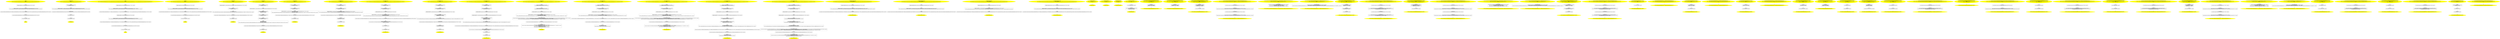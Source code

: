 /* @generated */
digraph cfg {
"bar#13629960763458822780.27859d4aca4c920a20241f1b78082005_1" [label="1: Start bar\nFormals: \nLocals:  func:bar::lambda_shared_lambda_lambda1.cpp:9:15 0$?%__sil_tmpSIL_materialize_temp__n$2:bar::lambda_shared_lambda_lambda1.cpp:9:15 \n  " color=yellow style=filled]
	

	 "bar#13629960763458822780.27859d4aca4c920a20241f1b78082005_1" -> "bar#13629960763458822780.27859d4aca4c920a20241f1b78082005_6" ;
"bar#13629960763458822780.27859d4aca4c920a20241f1b78082005_2" [label="2: Exit bar \n  " color=yellow style=filled]
	

"bar#13629960763458822780.27859d4aca4c920a20241f1b78082005_3" [label="3:  Return Stmt \n   n$1=_fun_bar::lambda_shared_lambda_lambda1.cpp:9:15::operator()(&func:bar::lambda_shared_lambda_lambda1.cpp:9:15&) [line 13, column 14]\n " shape="box"]
	

	 "bar#13629960763458822780.27859d4aca4c920a20241f1b78082005_3" -> "bar#13629960763458822780.27859d4aca4c920a20241f1b78082005_4" ;
"bar#13629960763458822780.27859d4aca4c920a20241f1b78082005_4" [label="4:  Return Stmt \n   *&return:int=(7 / n$1) [line 13, column 3]\n " shape="box"]
	

	 "bar#13629960763458822780.27859d4aca4c920a20241f1b78082005_4" -> "bar#13629960763458822780.27859d4aca4c920a20241f1b78082005_2" ;
"bar#13629960763458822780.27859d4aca4c920a20241f1b78082005_5" [label="5:  DeclStmt \n   VARIABLE_DECLARED(0$?%__sil_tmpSIL_materialize_temp__n$2:bar::lambda_shared_lambda_lambda1.cpp:9:15); [line 9, column 15]\n  *&0$?%__sil_tmpSIL_materialize_temp__n$2:bar::lambda_shared_lambda_lambda1.cpp:9:15=(_fun_bar::lambda_shared_lambda_lambda1.cpp:9:15::operator()) [line 9, column 15]\n " shape="box"]
	

	 "bar#13629960763458822780.27859d4aca4c920a20241f1b78082005_5" -> "bar#13629960763458822780.27859d4aca4c920a20241f1b78082005_7" ;
"bar#13629960763458822780.27859d4aca4c920a20241f1b78082005_6" [label="6:  DeclStmt \n   VARIABLE_DECLARED(func:bar::lambda_shared_lambda_lambda1.cpp:9:15); [line 9, column 3]\n " shape="box"]
	

	 "bar#13629960763458822780.27859d4aca4c920a20241f1b78082005_6" -> "bar#13629960763458822780.27859d4aca4c920a20241f1b78082005_5" ;
"bar#13629960763458822780.27859d4aca4c920a20241f1b78082005_7" [label="7:  DeclStmt \n   n$3=_fun_bar::lambda_shared_lambda_lambda1.cpp:9:15::(lambda_at_shared_lambda_lambda1.cpp:9:15)(&func:bar::lambda_shared_lambda_lambda1.cpp:9:15*,&0$?%__sil_tmpSIL_materialize_temp__n$2:bar::lambda_shared_lambda_lambda1.cpp:9:15&) [line 9, column 15]\n " shape="box"]
	

	 "bar#13629960763458822780.27859d4aca4c920a20241f1b78082005_7" -> "bar#13629960763458822780.27859d4aca4c920a20241f1b78082005_3" ;
"capture_by_ref#4375601249296069049.1d794578c048d96b25fb1e90dbaa8225_1" [label="1: Start capture_by_ref\nFormals: \nLocals:  0$?%__sil_tmpSIL_materialize_temp__n$1:capture_by_ref::lambda_shared_lambda_lambda1.cpp:36:3 x:int \n  " color=yellow style=filled]
	

	 "capture_by_ref#4375601249296069049.1d794578c048d96b25fb1e90dbaa8225_1" -> "capture_by_ref#4375601249296069049.1d794578c048d96b25fb1e90dbaa8225_7" ;
"capture_by_ref#4375601249296069049.1d794578c048d96b25fb1e90dbaa8225_2" [label="2: Exit capture_by_ref \n  " color=yellow style=filled]
	

"capture_by_ref#4375601249296069049.1d794578c048d96b25fb1e90dbaa8225_3" [label="3:  Return Stmt \n   n$0=*&x:int [line 37, column 10]\n " shape="box"]
	

	 "capture_by_ref#4375601249296069049.1d794578c048d96b25fb1e90dbaa8225_3" -> "capture_by_ref#4375601249296069049.1d794578c048d96b25fb1e90dbaa8225_4" ;
"capture_by_ref#4375601249296069049.1d794578c048d96b25fb1e90dbaa8225_4" [label="4:  Return Stmt \n   *&return:int=n$0 [line 37, column 3]\n " shape="box"]
	

	 "capture_by_ref#4375601249296069049.1d794578c048d96b25fb1e90dbaa8225_4" -> "capture_by_ref#4375601249296069049.1d794578c048d96b25fb1e90dbaa8225_2" ;
"capture_by_ref#4375601249296069049.1d794578c048d96b25fb1e90dbaa8225_5" [label="5:  DeclStmt \n   VARIABLE_DECLARED(0$?%__sil_tmpSIL_materialize_temp__n$1:capture_by_ref::lambda_shared_lambda_lambda1.cpp:36:3); [line 36, column 3]\n  *&0$?%__sil_tmpSIL_materialize_temp__n$1:capture_by_ref::lambda_shared_lambda_lambda1.cpp:36:3=(_fun_capture_by_ref::lambda_shared_lambda_lambda1.cpp:36:3::operator(),&x) [line 36, column 3]\n " shape="box"]
	

	 "capture_by_ref#4375601249296069049.1d794578c048d96b25fb1e90dbaa8225_5" -> "capture_by_ref#4375601249296069049.1d794578c048d96b25fb1e90dbaa8225_6" ;
"capture_by_ref#4375601249296069049.1d794578c048d96b25fb1e90dbaa8225_6" [label="6:  Compound statement \n   n$3=_fun_capture_by_ref::lambda_shared_lambda_lambda1.cpp:36:3::operator()(&0$?%__sil_tmpSIL_materialize_temp__n$1:capture_by_ref::lambda_shared_lambda_lambda1.cpp:36:3&) [line 36, column 3]\n " shape="box"]
	

	 "capture_by_ref#4375601249296069049.1d794578c048d96b25fb1e90dbaa8225_6" -> "capture_by_ref#4375601249296069049.1d794578c048d96b25fb1e90dbaa8225_3" ;
"capture_by_ref#4375601249296069049.1d794578c048d96b25fb1e90dbaa8225_7" [label="7:  DeclStmt \n   VARIABLE_DECLARED(x:int); [line 35, column 3]\n  *&x:int=0 [line 35, column 3]\n " shape="box"]
	

	 "capture_by_ref#4375601249296069049.1d794578c048d96b25fb1e90dbaa8225_7" -> "capture_by_ref#4375601249296069049.1d794578c048d96b25fb1e90dbaa8225_5" ;
"foo#972162870672026475.86d7db357d6a36081d09067fb38ce85e_1" [label="1: Start foo\nFormals: \nLocals:  y:foo::lambda_shared_lambda_lambda1.cpp:18:12 0$?%__sil_tmpSIL_materialize_temp__n$2:foo::lambda_shared_lambda_lambda1.cpp:18:12 unused:foo::lambda_shared_lambda_lambda1.cpp:17:17 0$?%__sil_tmpSIL_materialize_temp__n$4:foo::lambda_shared_lambda_lambda1.cpp:17:17 \n  " color=yellow style=filled]
	

	 "foo#972162870672026475.86d7db357d6a36081d09067fb38ce85e_1" -> "foo#972162870672026475.86d7db357d6a36081d09067fb38ce85e_9" ;
"foo#972162870672026475.86d7db357d6a36081d09067fb38ce85e_2" [label="2: Exit foo \n  " color=yellow style=filled]
	

"foo#972162870672026475.86d7db357d6a36081d09067fb38ce85e_3" [label="3:  Return Stmt \n   n$1=_fun_foo::lambda_shared_lambda_lambda1.cpp:18:12::operator()(&y:foo::lambda_shared_lambda_lambda1.cpp:18:12&,3:int) [line 19, column 19]\n " shape="box"]
	

	 "foo#972162870672026475.86d7db357d6a36081d09067fb38ce85e_3" -> "foo#972162870672026475.86d7db357d6a36081d09067fb38ce85e_4" ;
"foo#972162870672026475.86d7db357d6a36081d09067fb38ce85e_4" [label="4:  Return Stmt \n   *&return:int=(5 / (4 - n$1)) [line 19, column 3]\n " shape="box"]
	

	 "foo#972162870672026475.86d7db357d6a36081d09067fb38ce85e_4" -> "foo#972162870672026475.86d7db357d6a36081d09067fb38ce85e_2" ;
"foo#972162870672026475.86d7db357d6a36081d09067fb38ce85e_5" [label="5:  DeclStmt \n   VARIABLE_DECLARED(0$?%__sil_tmpSIL_materialize_temp__n$2:foo::lambda_shared_lambda_lambda1.cpp:18:12); [line 18, column 12]\n  *&0$?%__sil_tmpSIL_materialize_temp__n$2:foo::lambda_shared_lambda_lambda1.cpp:18:12=(_fun_foo::lambda_shared_lambda_lambda1.cpp:18:12::operator()) [line 18, column 12]\n " shape="box"]
	

	 "foo#972162870672026475.86d7db357d6a36081d09067fb38ce85e_5" -> "foo#972162870672026475.86d7db357d6a36081d09067fb38ce85e_7" ;
"foo#972162870672026475.86d7db357d6a36081d09067fb38ce85e_6" [label="6:  DeclStmt \n   VARIABLE_DECLARED(y:foo::lambda_shared_lambda_lambda1.cpp:18:12); [line 18, column 3]\n " shape="box"]
	

	 "foo#972162870672026475.86d7db357d6a36081d09067fb38ce85e_6" -> "foo#972162870672026475.86d7db357d6a36081d09067fb38ce85e_5" ;
"foo#972162870672026475.86d7db357d6a36081d09067fb38ce85e_7" [label="7:  DeclStmt \n   n$3=_fun_foo::lambda_shared_lambda_lambda1.cpp:18:12::(lambda_at_shared_lambda_lambda1.cpp:18:12)(&y:foo::lambda_shared_lambda_lambda1.cpp:18:12*,&0$?%__sil_tmpSIL_materialize_temp__n$2:foo::lambda_shared_lambda_lambda1.cpp:18:12&) [line 18, column 12]\n " shape="box"]
	

	 "foo#972162870672026475.86d7db357d6a36081d09067fb38ce85e_7" -> "foo#972162870672026475.86d7db357d6a36081d09067fb38ce85e_3" ;
"foo#972162870672026475.86d7db357d6a36081d09067fb38ce85e_8" [label="8:  DeclStmt \n   VARIABLE_DECLARED(0$?%__sil_tmpSIL_materialize_temp__n$4:foo::lambda_shared_lambda_lambda1.cpp:17:17); [line 17, column 17]\n  *&0$?%__sil_tmpSIL_materialize_temp__n$4:foo::lambda_shared_lambda_lambda1.cpp:17:17=(_fun_foo::lambda_shared_lambda_lambda1.cpp:17:17::operator()) [line 17, column 17]\n " shape="box"]
	

	 "foo#972162870672026475.86d7db357d6a36081d09067fb38ce85e_8" -> "foo#972162870672026475.86d7db357d6a36081d09067fb38ce85e_10" ;
"foo#972162870672026475.86d7db357d6a36081d09067fb38ce85e_9" [label="9:  DeclStmt \n   VARIABLE_DECLARED(unused:foo::lambda_shared_lambda_lambda1.cpp:17:17); [line 17, column 3]\n " shape="box"]
	

	 "foo#972162870672026475.86d7db357d6a36081d09067fb38ce85e_9" -> "foo#972162870672026475.86d7db357d6a36081d09067fb38ce85e_8" ;
"foo#972162870672026475.86d7db357d6a36081d09067fb38ce85e_10" [label="10:  DeclStmt \n   n$5=_fun_foo::lambda_shared_lambda_lambda1.cpp:17:17::(lambda_at_shared_lambda_lambda1.cpp:17:17)(&unused:foo::lambda_shared_lambda_lambda1.cpp:17:17*,&0$?%__sil_tmpSIL_materialize_temp__n$4:foo::lambda_shared_lambda_lambda1.cpp:17:17&) [line 17, column 17]\n " shape="box"]
	

	 "foo#972162870672026475.86d7db357d6a36081d09067fb38ce85e_10" -> "foo#972162870672026475.86d7db357d6a36081d09067fb38ce85e_6" ;
"fooOK#5521302935427608539.9c36ec052efdd50972817d895666852a_1" [label="1: Start fooOK\nFormals: \nLocals:  y:fooOK::lambda_shared_lambda_lambda1.cpp:24:12 0$?%__sil_tmpSIL_materialize_temp__n$2:fooOK::lambda_shared_lambda_lambda1.cpp:24:12 \n  " color=yellow style=filled]
	

	 "fooOK#5521302935427608539.9c36ec052efdd50972817d895666852a_1" -> "fooOK#5521302935427608539.9c36ec052efdd50972817d895666852a_6" ;
"fooOK#5521302935427608539.9c36ec052efdd50972817d895666852a_2" [label="2: Exit fooOK \n  " color=yellow style=filled]
	

"fooOK#5521302935427608539.9c36ec052efdd50972817d895666852a_3" [label="3:  Return Stmt \n   n$1=_fun_fooOK::lambda_shared_lambda_lambda1.cpp:24:12::operator()(&y:fooOK::lambda_shared_lambda_lambda1.cpp:24:12&,3:int) [line 25, column 19]\n " shape="box"]
	

	 "fooOK#5521302935427608539.9c36ec052efdd50972817d895666852a_3" -> "fooOK#5521302935427608539.9c36ec052efdd50972817d895666852a_4" ;
"fooOK#5521302935427608539.9c36ec052efdd50972817d895666852a_4" [label="4:  Return Stmt \n   *&return:int=(5 / (4 - n$1)) [line 25, column 3]\n " shape="box"]
	

	 "fooOK#5521302935427608539.9c36ec052efdd50972817d895666852a_4" -> "fooOK#5521302935427608539.9c36ec052efdd50972817d895666852a_2" ;
"fooOK#5521302935427608539.9c36ec052efdd50972817d895666852a_5" [label="5:  DeclStmt \n   VARIABLE_DECLARED(0$?%__sil_tmpSIL_materialize_temp__n$2:fooOK::lambda_shared_lambda_lambda1.cpp:24:12); [line 24, column 12]\n  *&0$?%__sil_tmpSIL_materialize_temp__n$2:fooOK::lambda_shared_lambda_lambda1.cpp:24:12=(_fun_fooOK::lambda_shared_lambda_lambda1.cpp:24:12::operator()) [line 24, column 12]\n " shape="box"]
	

	 "fooOK#5521302935427608539.9c36ec052efdd50972817d895666852a_5" -> "fooOK#5521302935427608539.9c36ec052efdd50972817d895666852a_7" ;
"fooOK#5521302935427608539.9c36ec052efdd50972817d895666852a_6" [label="6:  DeclStmt \n   VARIABLE_DECLARED(y:fooOK::lambda_shared_lambda_lambda1.cpp:24:12); [line 24, column 3]\n " shape="box"]
	

	 "fooOK#5521302935427608539.9c36ec052efdd50972817d895666852a_6" -> "fooOK#5521302935427608539.9c36ec052efdd50972817d895666852a_5" ;
"fooOK#5521302935427608539.9c36ec052efdd50972817d895666852a_7" [label="7:  DeclStmt \n   n$3=_fun_fooOK::lambda_shared_lambda_lambda1.cpp:24:12::(lambda_at_shared_lambda_lambda1.cpp:24:12)(&y:fooOK::lambda_shared_lambda_lambda1.cpp:24:12*,&0$?%__sil_tmpSIL_materialize_temp__n$2:fooOK::lambda_shared_lambda_lambda1.cpp:24:12&) [line 24, column 12]\n " shape="box"]
	

	 "fooOK#5521302935427608539.9c36ec052efdd50972817d895666852a_7" -> "fooOK#5521302935427608539.9c36ec052efdd50972817d895666852a_3" ;
"init_capture1#11582985675627962568.58b9ce334267f411dc5e1c70bd53eb81_1" [label="1: Start init_capture1\nFormals: \nLocals:  0$?%__sil_tmpSIL_materialize_temp__n$0:init_capture1::lambda_shared_lambda_lambda1.cpp:41:10 \n  " color=yellow style=filled]
	

	 "init_capture1#11582985675627962568.58b9ce334267f411dc5e1c70bd53eb81_1" -> "init_capture1#11582985675627962568.58b9ce334267f411dc5e1c70bd53eb81_4" ;
"init_capture1#11582985675627962568.58b9ce334267f411dc5e1c70bd53eb81_2" [label="2: Exit init_capture1 \n  " color=yellow style=filled]
	

"init_capture1#11582985675627962568.58b9ce334267f411dc5e1c70bd53eb81_3" [label="3:  DeclStmt \n   VARIABLE_DECLARED(i:int); [line 41, column 10]\n  *&i:int=0 [line 41, column 10]\n " shape="box"]
	

	 "init_capture1#11582985675627962568.58b9ce334267f411dc5e1c70bd53eb81_3" -> "init_capture1#11582985675627962568.58b9ce334267f411dc5e1c70bd53eb81_5" ;
"init_capture1#11582985675627962568.58b9ce334267f411dc5e1c70bd53eb81_4" [label="4:  DeclStmt \n   VARIABLE_DECLARED(0$?%__sil_tmpSIL_materialize_temp__n$0:init_capture1::lambda_shared_lambda_lambda1.cpp:41:10); [line 41, column 10]\n " shape="box"]
	

	 "init_capture1#11582985675627962568.58b9ce334267f411dc5e1c70bd53eb81_4" -> "init_capture1#11582985675627962568.58b9ce334267f411dc5e1c70bd53eb81_3" ;
"init_capture1#11582985675627962568.58b9ce334267f411dc5e1c70bd53eb81_5" [label="5:  DeclStmt \n   n$2=*&i:int [line 41, column 10]\n  *&0$?%__sil_tmpSIL_materialize_temp__n$0:init_capture1::lambda_shared_lambda_lambda1.cpp:41:10=(_fun_init_capture1::lambda_shared_lambda_lambda1.cpp:41:10::operator(),([by value]n$2 &i:int)) [line 41, column 10]\n " shape="box"]
	

	 "init_capture1#11582985675627962568.58b9ce334267f411dc5e1c70bd53eb81_5" -> "init_capture1#11582985675627962568.58b9ce334267f411dc5e1c70bd53eb81_6" ;
"init_capture1#11582985675627962568.58b9ce334267f411dc5e1c70bd53eb81_6" [label="6:  Return Stmt \n   n$3=_fun_init_capture1::lambda_shared_lambda_lambda1.cpp:41:10::operator()(&0$?%__sil_tmpSIL_materialize_temp__n$0:init_capture1::lambda_shared_lambda_lambda1.cpp:41:10&) [line 41, column 10]\n " shape="box"]
	

	 "init_capture1#11582985675627962568.58b9ce334267f411dc5e1c70bd53eb81_6" -> "init_capture1#11582985675627962568.58b9ce334267f411dc5e1c70bd53eb81_7" ;
"init_capture1#11582985675627962568.58b9ce334267f411dc5e1c70bd53eb81_7" [label="7:  Return Stmt \n   *&return:int=n$3 [line 41, column 3]\n " shape="box"]
	

	 "init_capture1#11582985675627962568.58b9ce334267f411dc5e1c70bd53eb81_7" -> "init_capture1#11582985675627962568.58b9ce334267f411dc5e1c70bd53eb81_2" ;
"init_capture2#11582143449720942167.039b5039af3b7807e4b00950523a9f3a_1" [label="1: Start init_capture2\nFormals: \nLocals:  0$?%__sil_tmpSIL_materialize_temp__n$0:init_capture2::lambda_shared_lambda_lambda1.cpp:46:10 i:int \n  " color=yellow style=filled]
	

	 "init_capture2#11582143449720942167.039b5039af3b7807e4b00950523a9f3a_1" -> "init_capture2#11582143449720942167.039b5039af3b7807e4b00950523a9f3a_10" ;
"init_capture2#11582143449720942167.039b5039af3b7807e4b00950523a9f3a_2" [label="2: Exit init_capture2 \n  " color=yellow style=filled]
	

"init_capture2#11582143449720942167.039b5039af3b7807e4b00950523a9f3a_3" [label="3:  DeclStmt \n   VARIABLE_DECLARED(c:int); [line 46, column 10]\n  *&c:int=3 [line 46, column 10]\n " shape="box"]
	

	 "init_capture2#11582143449720942167.039b5039af3b7807e4b00950523a9f3a_3" -> "init_capture2#11582143449720942167.039b5039af3b7807e4b00950523a9f3a_7" ;
"init_capture2#11582143449720942167.039b5039af3b7807e4b00950523a9f3a_4" [label="4:  DeclStmt \n   VARIABLE_DECLARED(b:int); [line 46, column 10]\n  *&b:int=0 [line 46, column 10]\n " shape="box"]
	

	 "init_capture2#11582143449720942167.039b5039af3b7807e4b00950523a9f3a_4" -> "init_capture2#11582143449720942167.039b5039af3b7807e4b00950523a9f3a_3" ;
"init_capture2#11582143449720942167.039b5039af3b7807e4b00950523a9f3a_5" [label="5:  DeclStmt \n   VARIABLE_DECLARED(a:int); [line 46, column 10]\n  n$4=*&i:int [line 46, column 15]\n  *&a:int=n$4 [line 46, column 10]\n " shape="box"]
	

	 "init_capture2#11582143449720942167.039b5039af3b7807e4b00950523a9f3a_5" -> "init_capture2#11582143449720942167.039b5039af3b7807e4b00950523a9f3a_4" ;
"init_capture2#11582143449720942167.039b5039af3b7807e4b00950523a9f3a_6" [label="6:  DeclStmt \n   VARIABLE_DECLARED(0$?%__sil_tmpSIL_materialize_temp__n$0:init_capture2::lambda_shared_lambda_lambda1.cpp:46:10); [line 46, column 10]\n " shape="box"]
	

	 "init_capture2#11582143449720942167.039b5039af3b7807e4b00950523a9f3a_6" -> "init_capture2#11582143449720942167.039b5039af3b7807e4b00950523a9f3a_5" ;
"init_capture2#11582143449720942167.039b5039af3b7807e4b00950523a9f3a_7" [label="7:  DeclStmt \n   n$5=*&a:int [line 46, column 10]\n  n$3=*&b:int [line 46, column 10]\n  n$2=*&c:int [line 46, column 10]\n  *&0$?%__sil_tmpSIL_materialize_temp__n$0:init_capture2::lambda_shared_lambda_lambda1.cpp:46:10=(_fun_init_capture2::lambda_shared_lambda_lambda1.cpp:46:10::operator(),([by value]n$5 &a:int),([by value]n$3 &b:int),([by value]n$2 &c:int)) [line 46, column 10]\n " shape="box"]
	

	 "init_capture2#11582143449720942167.039b5039af3b7807e4b00950523a9f3a_7" -> "init_capture2#11582143449720942167.039b5039af3b7807e4b00950523a9f3a_8" ;
"init_capture2#11582143449720942167.039b5039af3b7807e4b00950523a9f3a_8" [label="8:  Return Stmt \n   n$6=_fun_init_capture2::lambda_shared_lambda_lambda1.cpp:46:10::operator()(&0$?%__sil_tmpSIL_materialize_temp__n$0:init_capture2::lambda_shared_lambda_lambda1.cpp:46:10&) [line 46, column 10]\n " shape="box"]
	

	 "init_capture2#11582143449720942167.039b5039af3b7807e4b00950523a9f3a_8" -> "init_capture2#11582143449720942167.039b5039af3b7807e4b00950523a9f3a_9" ;
"init_capture2#11582143449720942167.039b5039af3b7807e4b00950523a9f3a_9" [label="9:  Return Stmt \n   *&return:int=n$6 [line 46, column 3]\n " shape="box"]
	

	 "init_capture2#11582143449720942167.039b5039af3b7807e4b00950523a9f3a_9" -> "init_capture2#11582143449720942167.039b5039af3b7807e4b00950523a9f3a_2" ;
"init_capture2#11582143449720942167.039b5039af3b7807e4b00950523a9f3a_10" [label="10:  DeclStmt \n   VARIABLE_DECLARED(i:int); [line 45, column 3]\n  *&i:int=0 [line 45, column 3]\n " shape="box"]
	

	 "init_capture2#11582143449720942167.039b5039af3b7807e4b00950523a9f3a_10" -> "init_capture2#11582143449720942167.039b5039af3b7807e4b00950523a9f3a_6" ;
"normal_capture#5533029764254319855.11493b249dddd657790695e287170b84_1" [label="1: Start normal_capture\nFormals: \nLocals:  0$?%__sil_tmpSIL_materialize_temp__n$0:normal_capture::lambda_shared_lambda_lambda1.cpp:31:10 y:int x:int \n  " color=yellow style=filled]
	

	 "normal_capture#5533029764254319855.11493b249dddd657790695e287170b84_1" -> "normal_capture#5533029764254319855.11493b249dddd657790695e287170b84_7" ;
"normal_capture#5533029764254319855.11493b249dddd657790695e287170b84_2" [label="2: Exit normal_capture \n  " color=yellow style=filled]
	

"normal_capture#5533029764254319855.11493b249dddd657790695e287170b84_3" [label="3:  DeclStmt \n   VARIABLE_DECLARED(0$?%__sil_tmpSIL_materialize_temp__n$0:normal_capture::lambda_shared_lambda_lambda1.cpp:31:10); [line 31, column 10]\n  n$3=*&x:int [line 31, column 10]\n  n$2=*&y:int [line 31, column 10]\n  *&0$?%__sil_tmpSIL_materialize_temp__n$0:normal_capture::lambda_shared_lambda_lambda1.cpp:31:10=(_fun_normal_capture::lambda_shared_lambda_lambda1.cpp:31:10::operator(),([by value]n$3 &x:int),([by value]n$2 &y:int)) [line 31, column 10]\n " shape="box"]
	

	 "normal_capture#5533029764254319855.11493b249dddd657790695e287170b84_3" -> "normal_capture#5533029764254319855.11493b249dddd657790695e287170b84_4" ;
"normal_capture#5533029764254319855.11493b249dddd657790695e287170b84_4" [label="4:  Return Stmt \n   n$4=_fun_normal_capture::lambda_shared_lambda_lambda1.cpp:31:10::operator()(&0$?%__sil_tmpSIL_materialize_temp__n$0:normal_capture::lambda_shared_lambda_lambda1.cpp:31:10&) [line 31, column 10]\n " shape="box"]
	

	 "normal_capture#5533029764254319855.11493b249dddd657790695e287170b84_4" -> "normal_capture#5533029764254319855.11493b249dddd657790695e287170b84_5" ;
"normal_capture#5533029764254319855.11493b249dddd657790695e287170b84_5" [label="5:  Return Stmt \n   *&return:int=n$4 [line 31, column 3]\n " shape="box"]
	

	 "normal_capture#5533029764254319855.11493b249dddd657790695e287170b84_5" -> "normal_capture#5533029764254319855.11493b249dddd657790695e287170b84_2" ;
"normal_capture#5533029764254319855.11493b249dddd657790695e287170b84_6" [label="6:  DeclStmt \n   VARIABLE_DECLARED(y:int); [line 30, column 3]\n  *&y:int=2 [line 30, column 3]\n " shape="box"]
	

	 "normal_capture#5533029764254319855.11493b249dddd657790695e287170b84_6" -> "normal_capture#5533029764254319855.11493b249dddd657790695e287170b84_3" ;
"normal_capture#5533029764254319855.11493b249dddd657790695e287170b84_7" [label="7:  DeclStmt \n   VARIABLE_DECLARED(x:int); [line 29, column 3]\n  *&x:int=1 [line 29, column 3]\n " shape="box"]
	

	 "normal_capture#5533029764254319855.11493b249dddd657790695e287170b84_7" -> "normal_capture#5533029764254319855.11493b249dddd657790695e287170b84_6" ;
"ref_capture_by_ref#14681721236694523499.e4fbc78377bc879fc79633acdbd6829c_1" [label="1: Start ref_capture_by_ref\nFormals: \nLocals:  0$?%__sil_tmpSIL_materialize_temp__n$2:ref_capture_by_ref::lambda_shared_lambda_lambda1.cpp:100:3 xref:int& x:int \n  " color=yellow style=filled]
	

	 "ref_capture_by_ref#14681721236694523499.e4fbc78377bc879fc79633acdbd6829c_1" -> "ref_capture_by_ref#14681721236694523499.e4fbc78377bc879fc79633acdbd6829c_8" ;
"ref_capture_by_ref#14681721236694523499.e4fbc78377bc879fc79633acdbd6829c_2" [label="2: Exit ref_capture_by_ref \n  " color=yellow style=filled]
	

"ref_capture_by_ref#14681721236694523499.e4fbc78377bc879fc79633acdbd6829c_3" [label="3:  Return Stmt \n   n$0=*&xref:int& [line 101, column 10]\n  n$1=*n$0:int [line 101, column 10]\n " shape="box"]
	

	 "ref_capture_by_ref#14681721236694523499.e4fbc78377bc879fc79633acdbd6829c_3" -> "ref_capture_by_ref#14681721236694523499.e4fbc78377bc879fc79633acdbd6829c_4" ;
"ref_capture_by_ref#14681721236694523499.e4fbc78377bc879fc79633acdbd6829c_4" [label="4:  Return Stmt \n   *&return:int=n$1 [line 101, column 3]\n " shape="box"]
	

	 "ref_capture_by_ref#14681721236694523499.e4fbc78377bc879fc79633acdbd6829c_4" -> "ref_capture_by_ref#14681721236694523499.e4fbc78377bc879fc79633acdbd6829c_2" ;
"ref_capture_by_ref#14681721236694523499.e4fbc78377bc879fc79633acdbd6829c_5" [label="5:  DeclStmt \n   VARIABLE_DECLARED(0$?%__sil_tmpSIL_materialize_temp__n$2:ref_capture_by_ref::lambda_shared_lambda_lambda1.cpp:100:3); [line 100, column 3]\n  n$4=*&xref:int& [line 100, column 3]\n  *&0$?%__sil_tmpSIL_materialize_temp__n$2:ref_capture_by_ref::lambda_shared_lambda_lambda1.cpp:100:3=(_fun_ref_capture_by_ref::lambda_shared_lambda_lambda1.cpp:100:3::operator(),([by ref]n$4 &xref:int&)) [line 100, column 3]\n " shape="box"]
	

	 "ref_capture_by_ref#14681721236694523499.e4fbc78377bc879fc79633acdbd6829c_5" -> "ref_capture_by_ref#14681721236694523499.e4fbc78377bc879fc79633acdbd6829c_6" ;
"ref_capture_by_ref#14681721236694523499.e4fbc78377bc879fc79633acdbd6829c_6" [label="6:  Compound statement \n   n$5=_fun_ref_capture_by_ref::lambda_shared_lambda_lambda1.cpp:100:3::operator()(&0$?%__sil_tmpSIL_materialize_temp__n$2:ref_capture_by_ref::lambda_shared_lambda_lambda1.cpp:100:3&) [line 100, column 3]\n " shape="box"]
	

	 "ref_capture_by_ref#14681721236694523499.e4fbc78377bc879fc79633acdbd6829c_6" -> "ref_capture_by_ref#14681721236694523499.e4fbc78377bc879fc79633acdbd6829c_3" ;
"ref_capture_by_ref#14681721236694523499.e4fbc78377bc879fc79633acdbd6829c_7" [label="7:  DeclStmt \n   VARIABLE_DECLARED(xref:int&); [line 99, column 3]\n  *&xref:int&=&x [line 99, column 3]\n " shape="box"]
	

	 "ref_capture_by_ref#14681721236694523499.e4fbc78377bc879fc79633acdbd6829c_7" -> "ref_capture_by_ref#14681721236694523499.e4fbc78377bc879fc79633acdbd6829c_5" ;
"ref_capture_by_ref#14681721236694523499.e4fbc78377bc879fc79633acdbd6829c_8" [label="8:  DeclStmt \n   VARIABLE_DECLARED(x:int); [line 98, column 3]\n  *&x:int=0 [line 98, column 3]\n " shape="box"]
	

	 "ref_capture_by_ref#14681721236694523499.e4fbc78377bc879fc79633acdbd6829c_8" -> "ref_capture_by_ref#14681721236694523499.e4fbc78377bc879fc79633acdbd6829c_7" ;
"ref_capture_by_value#4806574088982549998.61621d058ca5955e04dd4735d42f6588_1" [label="1: Start ref_capture_by_value\nFormals: \nLocals:  ret:int f:ref_capture_by_value::lambda_shared_lambda_lambda1.cpp:84:12 0$?%__sil_tmpSIL_materialize_temp__n$3:ref_capture_by_value::lambda_shared_lambda_lambda1.cpp:84:12 xref:int& x:int \n  " color=yellow style=filled]
	

	 "ref_capture_by_value#4806574088982549998.61621d058ca5955e04dd4735d42f6588_1" -> "ref_capture_by_value#4806574088982549998.61621d058ca5955e04dd4735d42f6588_10" ;
"ref_capture_by_value#4806574088982549998.61621d058ca5955e04dd4735d42f6588_2" [label="2: Exit ref_capture_by_value \n  " color=yellow style=filled]
	

"ref_capture_by_value#4806574088982549998.61621d058ca5955e04dd4735d42f6588_3" [label="3:  Return Stmt \n   n$0=*&ret:int [line 86, column 10]\n " shape="box"]
	

	 "ref_capture_by_value#4806574088982549998.61621d058ca5955e04dd4735d42f6588_3" -> "ref_capture_by_value#4806574088982549998.61621d058ca5955e04dd4735d42f6588_4" ;
"ref_capture_by_value#4806574088982549998.61621d058ca5955e04dd4735d42f6588_4" [label="4:  Return Stmt \n   *&return:int=n$0 [line 86, column 3]\n " shape="box"]
	

	 "ref_capture_by_value#4806574088982549998.61621d058ca5955e04dd4735d42f6588_4" -> "ref_capture_by_value#4806574088982549998.61621d058ca5955e04dd4735d42f6588_2" ;
"ref_capture_by_value#4806574088982549998.61621d058ca5955e04dd4735d42f6588_5" [label="5:  DeclStmt \n   VARIABLE_DECLARED(ret:int); [line 85, column 3]\n  n$2=_fun_ref_capture_by_value::lambda_shared_lambda_lambda1.cpp:84:12::operator()(&f:ref_capture_by_value::lambda_shared_lambda_lambda1.cpp:84:12&) [line 85, column 13]\n  *&ret:int=n$2 [line 85, column 3]\n " shape="box"]
	

	 "ref_capture_by_value#4806574088982549998.61621d058ca5955e04dd4735d42f6588_5" -> "ref_capture_by_value#4806574088982549998.61621d058ca5955e04dd4735d42f6588_3" ;
"ref_capture_by_value#4806574088982549998.61621d058ca5955e04dd4735d42f6588_6" [label="6:  DeclStmt \n   VARIABLE_DECLARED(0$?%__sil_tmpSIL_materialize_temp__n$3:ref_capture_by_value::lambda_shared_lambda_lambda1.cpp:84:12); [line 84, column 12]\n  n$4=*&xref:int& [line 84, column 12]\n  n$5=*n$4:int [line 84, column 12]\n  *&0$?%__sil_tmpSIL_materialize_temp__n$3:ref_capture_by_value::lambda_shared_lambda_lambda1.cpp:84:12=(_fun_ref_capture_by_value::lambda_shared_lambda_lambda1.cpp:84:12::operator(),([by value]n$5 &xref:int)) [line 84, column 12]\n " shape="box"]
	

	 "ref_capture_by_value#4806574088982549998.61621d058ca5955e04dd4735d42f6588_6" -> "ref_capture_by_value#4806574088982549998.61621d058ca5955e04dd4735d42f6588_8" ;
"ref_capture_by_value#4806574088982549998.61621d058ca5955e04dd4735d42f6588_7" [label="7:  DeclStmt \n   VARIABLE_DECLARED(f:ref_capture_by_value::lambda_shared_lambda_lambda1.cpp:84:12); [line 84, column 3]\n " shape="box"]
	

	 "ref_capture_by_value#4806574088982549998.61621d058ca5955e04dd4735d42f6588_7" -> "ref_capture_by_value#4806574088982549998.61621d058ca5955e04dd4735d42f6588_6" ;
"ref_capture_by_value#4806574088982549998.61621d058ca5955e04dd4735d42f6588_8" [label="8:  DeclStmt \n   n$6=_fun_ref_capture_by_value::lambda_shared_lambda_lambda1.cpp:84:12::(lambda_at_shared_lambda_lambda1.cpp:84:12)(&f:ref_capture_by_value::lambda_shared_lambda_lambda1.cpp:84:12*,&0$?%__sil_tmpSIL_materialize_temp__n$3:ref_capture_by_value::lambda_shared_lambda_lambda1.cpp:84:12&) [line 84, column 12]\n " shape="box"]
	

	 "ref_capture_by_value#4806574088982549998.61621d058ca5955e04dd4735d42f6588_8" -> "ref_capture_by_value#4806574088982549998.61621d058ca5955e04dd4735d42f6588_5" ;
"ref_capture_by_value#4806574088982549998.61621d058ca5955e04dd4735d42f6588_9" [label="9:  DeclStmt \n   VARIABLE_DECLARED(xref:int&); [line 83, column 3]\n  *&xref:int&=&x [line 83, column 3]\n " shape="box"]
	

	 "ref_capture_by_value#4806574088982549998.61621d058ca5955e04dd4735d42f6588_9" -> "ref_capture_by_value#4806574088982549998.61621d058ca5955e04dd4735d42f6588_7" ;
"ref_capture_by_value#4806574088982549998.61621d058ca5955e04dd4735d42f6588_10" [label="10:  DeclStmt \n   VARIABLE_DECLARED(x:int); [line 82, column 3]\n  *&x:int=0 [line 82, column 3]\n " shape="box"]
	

	 "ref_capture_by_value#4806574088982549998.61621d058ca5955e04dd4735d42f6588_10" -> "ref_capture_by_value#4806574088982549998.61621d058ca5955e04dd4735d42f6588_9" ;
"ref_init_capture_by_ref#8408411231784662282.399b89cb2bc432190cf902f8189b053c_1" [label="1: Start ref_init_capture_by_ref\nFormals: \nLocals:  0$?%__sil_tmpSIL_materialize_temp__n$2:ref_init_capture_by_ref::lambda_shared_lambda_lambda1.cpp:107:3 xref:int& x:int \n  " color=yellow style=filled]
	

	 "ref_init_capture_by_ref#8408411231784662282.399b89cb2bc432190cf902f8189b053c_1" -> "ref_init_capture_by_ref#8408411231784662282.399b89cb2bc432190cf902f8189b053c_10" ;
"ref_init_capture_by_ref#8408411231784662282.399b89cb2bc432190cf902f8189b053c_2" [label="2: Exit ref_init_capture_by_ref \n  " color=yellow style=filled]
	

"ref_init_capture_by_ref#8408411231784662282.399b89cb2bc432190cf902f8189b053c_3" [label="3:  Return Stmt \n   n$0=*&xref:int& [line 108, column 10]\n  n$1=*n$0:int [line 108, column 10]\n " shape="box"]
	

	 "ref_init_capture_by_ref#8408411231784662282.399b89cb2bc432190cf902f8189b053c_3" -> "ref_init_capture_by_ref#8408411231784662282.399b89cb2bc432190cf902f8189b053c_4" ;
"ref_init_capture_by_ref#8408411231784662282.399b89cb2bc432190cf902f8189b053c_4" [label="4:  Return Stmt \n   *&return:int=n$1 [line 108, column 3]\n " shape="box"]
	

	 "ref_init_capture_by_ref#8408411231784662282.399b89cb2bc432190cf902f8189b053c_4" -> "ref_init_capture_by_ref#8408411231784662282.399b89cb2bc432190cf902f8189b053c_2" ;
"ref_init_capture_by_ref#8408411231784662282.399b89cb2bc432190cf902f8189b053c_5" [label="5:  DeclStmt \n   VARIABLE_DECLARED(xlambda:int&); [line 107, column 3]\n  n$4=*&xref:int& [line 107, column 16]\n  *&xlambda:int&=n$4 [line 107, column 3]\n " shape="box"]
	

	 "ref_init_capture_by_ref#8408411231784662282.399b89cb2bc432190cf902f8189b053c_5" -> "ref_init_capture_by_ref#8408411231784662282.399b89cb2bc432190cf902f8189b053c_7" ;
"ref_init_capture_by_ref#8408411231784662282.399b89cb2bc432190cf902f8189b053c_6" [label="6:  DeclStmt \n   VARIABLE_DECLARED(0$?%__sil_tmpSIL_materialize_temp__n$2:ref_init_capture_by_ref::lambda_shared_lambda_lambda1.cpp:107:3); [line 107, column 3]\n " shape="box"]
	

	 "ref_init_capture_by_ref#8408411231784662282.399b89cb2bc432190cf902f8189b053c_6" -> "ref_init_capture_by_ref#8408411231784662282.399b89cb2bc432190cf902f8189b053c_5" ;
"ref_init_capture_by_ref#8408411231784662282.399b89cb2bc432190cf902f8189b053c_7" [label="7:  DeclStmt \n   n$5=*&xlambda:int& [line 107, column 3]\n  *&0$?%__sil_tmpSIL_materialize_temp__n$2:ref_init_capture_by_ref::lambda_shared_lambda_lambda1.cpp:107:3=(_fun_ref_init_capture_by_ref::lambda_shared_lambda_lambda1.cpp:107:3::operator(),([by ref]n$5 &xlambda:int&)) [line 107, column 3]\n " shape="box"]
	

	 "ref_init_capture_by_ref#8408411231784662282.399b89cb2bc432190cf902f8189b053c_7" -> "ref_init_capture_by_ref#8408411231784662282.399b89cb2bc432190cf902f8189b053c_8" ;
"ref_init_capture_by_ref#8408411231784662282.399b89cb2bc432190cf902f8189b053c_8" [label="8:  Compound statement \n   n$6=_fun_ref_init_capture_by_ref::lambda_shared_lambda_lambda1.cpp:107:3::operator()(&0$?%__sil_tmpSIL_materialize_temp__n$2:ref_init_capture_by_ref::lambda_shared_lambda_lambda1.cpp:107:3&) [line 107, column 3]\n " shape="box"]
	

	 "ref_init_capture_by_ref#8408411231784662282.399b89cb2bc432190cf902f8189b053c_8" -> "ref_init_capture_by_ref#8408411231784662282.399b89cb2bc432190cf902f8189b053c_3" ;
"ref_init_capture_by_ref#8408411231784662282.399b89cb2bc432190cf902f8189b053c_9" [label="9:  DeclStmt \n   VARIABLE_DECLARED(xref:int&); [line 106, column 3]\n  *&xref:int&=&x [line 106, column 3]\n " shape="box"]
	

	 "ref_init_capture_by_ref#8408411231784662282.399b89cb2bc432190cf902f8189b053c_9" -> "ref_init_capture_by_ref#8408411231784662282.399b89cb2bc432190cf902f8189b053c_6" ;
"ref_init_capture_by_ref#8408411231784662282.399b89cb2bc432190cf902f8189b053c_10" [label="10:  DeclStmt \n   VARIABLE_DECLARED(x:int); [line 105, column 3]\n  *&x:int=0 [line 105, column 3]\n " shape="box"]
	

	 "ref_init_capture_by_ref#8408411231784662282.399b89cb2bc432190cf902f8189b053c_10" -> "ref_init_capture_by_ref#8408411231784662282.399b89cb2bc432190cf902f8189b053c_9" ;
"ref_init_capture_by_value#2039100596272541472.6db03403e4946224500aec3971ad9092_1" [label="1: Start ref_init_capture_by_value\nFormals: \nLocals:  ret:int f:ref_init_capture_by_value::lambda_shared_lambda_lambda1.cpp:92:12 0$?%__sil_tmpSIL_materialize_temp__n$3:ref_init_capture_by_value::lambda_shared_lambda_lambda1.cpp:92:12 xref:int& x:int \n  " color=yellow style=filled]
	

	 "ref_init_capture_by_value#2039100596272541472.6db03403e4946224500aec3971ad9092_1" -> "ref_init_capture_by_value#2039100596272541472.6db03403e4946224500aec3971ad9092_12" ;
"ref_init_capture_by_value#2039100596272541472.6db03403e4946224500aec3971ad9092_2" [label="2: Exit ref_init_capture_by_value \n  " color=yellow style=filled]
	

"ref_init_capture_by_value#2039100596272541472.6db03403e4946224500aec3971ad9092_3" [label="3:  Return Stmt \n   n$0=*&ret:int [line 94, column 10]\n " shape="box"]
	

	 "ref_init_capture_by_value#2039100596272541472.6db03403e4946224500aec3971ad9092_3" -> "ref_init_capture_by_value#2039100596272541472.6db03403e4946224500aec3971ad9092_4" ;
"ref_init_capture_by_value#2039100596272541472.6db03403e4946224500aec3971ad9092_4" [label="4:  Return Stmt \n   *&return:int=n$0 [line 94, column 3]\n " shape="box"]
	

	 "ref_init_capture_by_value#2039100596272541472.6db03403e4946224500aec3971ad9092_4" -> "ref_init_capture_by_value#2039100596272541472.6db03403e4946224500aec3971ad9092_2" ;
"ref_init_capture_by_value#2039100596272541472.6db03403e4946224500aec3971ad9092_5" [label="5:  DeclStmt \n   VARIABLE_DECLARED(ret:int); [line 93, column 3]\n  n$2=_fun_ref_init_capture_by_value::lambda_shared_lambda_lambda1.cpp:92:12::operator()(&f:ref_init_capture_by_value::lambda_shared_lambda_lambda1.cpp:92:12&) [line 93, column 13]\n  *&ret:int=n$2 [line 93, column 3]\n " shape="box"]
	

	 "ref_init_capture_by_value#2039100596272541472.6db03403e4946224500aec3971ad9092_5" -> "ref_init_capture_by_value#2039100596272541472.6db03403e4946224500aec3971ad9092_3" ;
"ref_init_capture_by_value#2039100596272541472.6db03403e4946224500aec3971ad9092_6" [label="6:  DeclStmt \n   VARIABLE_DECLARED(xlambda:int); [line 92, column 12]\n  n$4=*&xref:int& [line 92, column 23]\n  n$5=*n$4:int [line 92, column 23]\n  *&xlambda:int=n$5 [line 92, column 12]\n " shape="box"]
	

	 "ref_init_capture_by_value#2039100596272541472.6db03403e4946224500aec3971ad9092_6" -> "ref_init_capture_by_value#2039100596272541472.6db03403e4946224500aec3971ad9092_8" ;
"ref_init_capture_by_value#2039100596272541472.6db03403e4946224500aec3971ad9092_7" [label="7:  DeclStmt \n   VARIABLE_DECLARED(0$?%__sil_tmpSIL_materialize_temp__n$3:ref_init_capture_by_value::lambda_shared_lambda_lambda1.cpp:92:12); [line 92, column 12]\n " shape="box"]
	

	 "ref_init_capture_by_value#2039100596272541472.6db03403e4946224500aec3971ad9092_7" -> "ref_init_capture_by_value#2039100596272541472.6db03403e4946224500aec3971ad9092_6" ;
"ref_init_capture_by_value#2039100596272541472.6db03403e4946224500aec3971ad9092_8" [label="8:  DeclStmt \n   n$6=*&xlambda:int [line 92, column 12]\n  *&0$?%__sil_tmpSIL_materialize_temp__n$3:ref_init_capture_by_value::lambda_shared_lambda_lambda1.cpp:92:12=(_fun_ref_init_capture_by_value::lambda_shared_lambda_lambda1.cpp:92:12::operator(),([by value]n$6 &xlambda:int)) [line 92, column 12]\n " shape="box"]
	

	 "ref_init_capture_by_value#2039100596272541472.6db03403e4946224500aec3971ad9092_8" -> "ref_init_capture_by_value#2039100596272541472.6db03403e4946224500aec3971ad9092_10" ;
"ref_init_capture_by_value#2039100596272541472.6db03403e4946224500aec3971ad9092_9" [label="9:  DeclStmt \n   VARIABLE_DECLARED(f:ref_init_capture_by_value::lambda_shared_lambda_lambda1.cpp:92:12); [line 92, column 3]\n " shape="box"]
	

	 "ref_init_capture_by_value#2039100596272541472.6db03403e4946224500aec3971ad9092_9" -> "ref_init_capture_by_value#2039100596272541472.6db03403e4946224500aec3971ad9092_7" ;
"ref_init_capture_by_value#2039100596272541472.6db03403e4946224500aec3971ad9092_10" [label="10:  DeclStmt \n   n$7=_fun_ref_init_capture_by_value::lambda_shared_lambda_lambda1.cpp:92:12::(lambda_at_shared_lambda_lambda1.cpp:92:12)(&f:ref_init_capture_by_value::lambda_shared_lambda_lambda1.cpp:92:12*,&0$?%__sil_tmpSIL_materialize_temp__n$3:ref_init_capture_by_value::lambda_shared_lambda_lambda1.cpp:92:12&) [line 92, column 12]\n " shape="box"]
	

	 "ref_init_capture_by_value#2039100596272541472.6db03403e4946224500aec3971ad9092_10" -> "ref_init_capture_by_value#2039100596272541472.6db03403e4946224500aec3971ad9092_5" ;
"ref_init_capture_by_value#2039100596272541472.6db03403e4946224500aec3971ad9092_11" [label="11:  DeclStmt \n   VARIABLE_DECLARED(xref:int&); [line 91, column 3]\n  *&xref:int&=&x [line 91, column 3]\n " shape="box"]
	

	 "ref_init_capture_by_value#2039100596272541472.6db03403e4946224500aec3971ad9092_11" -> "ref_init_capture_by_value#2039100596272541472.6db03403e4946224500aec3971ad9092_9" ;
"ref_init_capture_by_value#2039100596272541472.6db03403e4946224500aec3971ad9092_12" [label="12:  DeclStmt \n   VARIABLE_DECLARED(x:int); [line 90, column 3]\n  *&x:int=0 [line 90, column 3]\n " shape="box"]
	

	 "ref_init_capture_by_value#2039100596272541472.6db03403e4946224500aec3971ad9092_12" -> "ref_init_capture_by_value#2039100596272541472.6db03403e4946224500aec3971ad9092_11" ;
"struct_capture#7773507847510274281.f3db763dc0b20b24ec397f7802254c90_1" [label="1: Start struct_capture\nFormals: \nLocals:  f:struct_capture::lambda_shared_lambda_lambda1.cpp:77:12 0$?%__sil_tmpSIL_materialize_temp__n$9:struct_capture::lambda_shared_lambda_lambda1.cpp:77:12 y:SomeStruct x:SomeStruct \n  " color=yellow style=filled]
	

	 "struct_capture#7773507847510274281.f3db763dc0b20b24ec397f7802254c90_1" -> "struct_capture#7773507847510274281.f3db763dc0b20b24ec397f7802254c90_9" ;
"struct_capture#7773507847510274281.f3db763dc0b20b24ec397f7802254c90_2" [label="2: Exit struct_capture \n  " color=yellow style=filled]
	

"struct_capture#7773507847510274281.f3db763dc0b20b24ec397f7802254c90_3" [label="3:  Return Stmt \n   n$1=_fun_struct_capture::lambda_shared_lambda_lambda1.cpp:77:12::operator()(&f:struct_capture::lambda_shared_lambda_lambda1.cpp:77:12&) [line 78, column 10]\n " shape="box"]
	

	 "struct_capture#7773507847510274281.f3db763dc0b20b24ec397f7802254c90_3" -> "struct_capture#7773507847510274281.f3db763dc0b20b24ec397f7802254c90_4" ;
"struct_capture#7773507847510274281.f3db763dc0b20b24ec397f7802254c90_4" [label="4:  Return Stmt \n   *&return:int=n$1 [line 78, column 3]\n  _=*&f:struct_capture::lambda_shared_lambda_lambda1.cpp:77:12 [line 78, column 12]\n  n$3=_fun_struct_capture::lambda_shared_lambda_lambda1.cpp:77:12::~(lambda_at_shared_lambda_lambda1.cpp:77:12)(&f:struct_capture::lambda_shared_lambda_lambda1.cpp:77:12*) injected [line 78, column 12]\n  _=*&y:SomeStruct [line 78, column 12]\n  n$5=_fun_SomeStruct::~SomeStruct(&y:SomeStruct*) injected [line 78, column 12]\n  _=*&x:SomeStruct [line 78, column 12]\n  n$7=_fun_SomeStruct::~SomeStruct(&x:SomeStruct*) injected [line 78, column 12]\n " shape="box"]
	

	 "struct_capture#7773507847510274281.f3db763dc0b20b24ec397f7802254c90_4" -> "struct_capture#7773507847510274281.f3db763dc0b20b24ec397f7802254c90_2" ;
"struct_capture#7773507847510274281.f3db763dc0b20b24ec397f7802254c90_5" [label="5:  DeclStmt \n   VARIABLE_DECLARED(0$?%__sil_tmpSIL_materialize_temp__n$9:struct_capture::lambda_shared_lambda_lambda1.cpp:77:12); [line 77, column 12]\n  n$12=*&x:SomeStruct& [line 77, column 12]\n  n$11=*&y:SomeStruct& [line 77, column 12]\n  *&0$?%__sil_tmpSIL_materialize_temp__n$9:struct_capture::lambda_shared_lambda_lambda1.cpp:77:12=(_fun_struct_capture::lambda_shared_lambda_lambda1.cpp:77:12::operator(),([by value]n$12 &x:SomeStruct&),([by value]n$11 &y:SomeStruct&)) [line 77, column 12]\n " shape="box"]
	

	 "struct_capture#7773507847510274281.f3db763dc0b20b24ec397f7802254c90_5" -> "struct_capture#7773507847510274281.f3db763dc0b20b24ec397f7802254c90_6" ;
"struct_capture#7773507847510274281.f3db763dc0b20b24ec397f7802254c90_6" [label="6:  Destruction(temporaries cleanup) \n   n$13=_fun_struct_capture::lambda_shared_lambda_lambda1.cpp:77:12::(lambda_at_shared_lambda_lambda1.cpp:77:12)(&f:struct_capture::lambda_shared_lambda_lambda1.cpp:77:12*,&0$?%__sil_tmpSIL_materialize_temp__n$9:struct_capture::lambda_shared_lambda_lambda1.cpp:77:12&) [line 77, column 12]\n  _=*&0$?%__sil_tmpSIL_materialize_temp__n$9:struct_capture::lambda_shared_lambda_lambda1.cpp:77:12 [line 77, column 41]\n  n$15=_fun_struct_capture::lambda_shared_lambda_lambda1.cpp:77:12::~(lambda_at_shared_lambda_lambda1.cpp:77:12)(&0$?%__sil_tmpSIL_materialize_temp__n$9:struct_capture::lambda_shared_lambda_lambda1.cpp:77:12*) injected [line 77, column 41]\n " shape="box"]
	

	 "struct_capture#7773507847510274281.f3db763dc0b20b24ec397f7802254c90_6" -> "struct_capture#7773507847510274281.f3db763dc0b20b24ec397f7802254c90_3" ;
"struct_capture#7773507847510274281.f3db763dc0b20b24ec397f7802254c90_7" [label="7:  DeclStmt \n   VARIABLE_DECLARED(f:struct_capture::lambda_shared_lambda_lambda1.cpp:77:12); [line 77, column 3]\n " shape="box"]
	

	 "struct_capture#7773507847510274281.f3db763dc0b20b24ec397f7802254c90_7" -> "struct_capture#7773507847510274281.f3db763dc0b20b24ec397f7802254c90_5" ;
"struct_capture#7773507847510274281.f3db763dc0b20b24ec397f7802254c90_8" [label="8:  DeclStmt \n   VARIABLE_DECLARED(y:SomeStruct); [line 76, column 3]\n  n$16=_fun_SomeStruct::SomeStruct(&y:SomeStruct*) [line 76, column 14]\n " shape="box"]
	

	 "struct_capture#7773507847510274281.f3db763dc0b20b24ec397f7802254c90_8" -> "struct_capture#7773507847510274281.f3db763dc0b20b24ec397f7802254c90_7" ;
"struct_capture#7773507847510274281.f3db763dc0b20b24ec397f7802254c90_9" [label="9:  DeclStmt \n   VARIABLE_DECLARED(x:SomeStruct); [line 75, column 3]\n  n$17=_fun_SomeStruct::SomeStruct(&x:SomeStruct*) [line 75, column 14]\n " shape="box"]
	

	 "struct_capture#7773507847510274281.f3db763dc0b20b24ec397f7802254c90_9" -> "struct_capture#7773507847510274281.f3db763dc0b20b24ec397f7802254c90_8" ;
"struct_capture_by_ref#12577537422211765985.ebc118d2dbc2f2f5b7c5ee63317b20fd_1" [label="1: Start struct_capture_by_ref\nFormals: \nLocals:  f:struct_capture_by_ref::lambda_shared_lambda_lambda1.cpp:121:12 0$?%__sil_tmpSIL_materialize_temp__n$5:struct_capture_by_ref::lambda_shared_lambda_lambda1.cpp:121:12 xref:SomeStruct& x:SomeStruct \n  " color=yellow style=filled]
	

	 "struct_capture_by_ref#12577537422211765985.ebc118d2dbc2f2f5b7c5ee63317b20fd_1" -> "struct_capture_by_ref#12577537422211765985.ebc118d2dbc2f2f5b7c5ee63317b20fd_9" ;
"struct_capture_by_ref#12577537422211765985.ebc118d2dbc2f2f5b7c5ee63317b20fd_2" [label="2: Exit struct_capture_by_ref \n  " color=yellow style=filled]
	

"struct_capture_by_ref#12577537422211765985.ebc118d2dbc2f2f5b7c5ee63317b20fd_3" [label="3:  Return Stmt \n   n$1=_fun_struct_capture_by_ref::lambda_shared_lambda_lambda1.cpp:121:12::operator()(&f:struct_capture_by_ref::lambda_shared_lambda_lambda1.cpp:121:12&) [line 125, column 10]\n " shape="box"]
	

	 "struct_capture_by_ref#12577537422211765985.ebc118d2dbc2f2f5b7c5ee63317b20fd_3" -> "struct_capture_by_ref#12577537422211765985.ebc118d2dbc2f2f5b7c5ee63317b20fd_4" ;
"struct_capture_by_ref#12577537422211765985.ebc118d2dbc2f2f5b7c5ee63317b20fd_4" [label="4:  Return Stmt \n   *&return:int=n$1 [line 125, column 3]\n  _=*&x:SomeStruct [line 125, column 12]\n  n$3=_fun_SomeStruct::~SomeStruct(&x:SomeStruct*) injected [line 125, column 12]\n " shape="box"]
	

	 "struct_capture_by_ref#12577537422211765985.ebc118d2dbc2f2f5b7c5ee63317b20fd_4" -> "struct_capture_by_ref#12577537422211765985.ebc118d2dbc2f2f5b7c5ee63317b20fd_2" ;
"struct_capture_by_ref#12577537422211765985.ebc118d2dbc2f2f5b7c5ee63317b20fd_5" [label="5:  DeclStmt \n   VARIABLE_DECLARED(0$?%__sil_tmpSIL_materialize_temp__n$5:struct_capture_by_ref::lambda_shared_lambda_lambda1.cpp:121:12); [line 121, column 12]\n  n$6=*&xref:SomeStruct& [line 121, column 12]\n  *&0$?%__sil_tmpSIL_materialize_temp__n$5:struct_capture_by_ref::lambda_shared_lambda_lambda1.cpp:121:12=(_fun_struct_capture_by_ref::lambda_shared_lambda_lambda1.cpp:121:12::operator(),&x,([by ref]n$6 &xref:SomeStruct&)) [line 121, column 12]\n " shape="box"]
	

	 "struct_capture_by_ref#12577537422211765985.ebc118d2dbc2f2f5b7c5ee63317b20fd_5" -> "struct_capture_by_ref#12577537422211765985.ebc118d2dbc2f2f5b7c5ee63317b20fd_7" ;
"struct_capture_by_ref#12577537422211765985.ebc118d2dbc2f2f5b7c5ee63317b20fd_6" [label="6:  DeclStmt \n   VARIABLE_DECLARED(f:struct_capture_by_ref::lambda_shared_lambda_lambda1.cpp:121:12); [line 121, column 3]\n " shape="box"]
	

	 "struct_capture_by_ref#12577537422211765985.ebc118d2dbc2f2f5b7c5ee63317b20fd_6" -> "struct_capture_by_ref#12577537422211765985.ebc118d2dbc2f2f5b7c5ee63317b20fd_5" ;
"struct_capture_by_ref#12577537422211765985.ebc118d2dbc2f2f5b7c5ee63317b20fd_7" [label="7:  DeclStmt \n   n$7=_fun_struct_capture_by_ref::lambda_shared_lambda_lambda1.cpp:121:12::(lambda_at_shared_lambda_lambda1.cpp:121:12)(&f:struct_capture_by_ref::lambda_shared_lambda_lambda1.cpp:121:12*,&0$?%__sil_tmpSIL_materialize_temp__n$5:struct_capture_by_ref::lambda_shared_lambda_lambda1.cpp:121:12&) [line 121, column 12]\n " shape="box"]
	

	 "struct_capture_by_ref#12577537422211765985.ebc118d2dbc2f2f5b7c5ee63317b20fd_7" -> "struct_capture_by_ref#12577537422211765985.ebc118d2dbc2f2f5b7c5ee63317b20fd_3" ;
"struct_capture_by_ref#12577537422211765985.ebc118d2dbc2f2f5b7c5ee63317b20fd_8" [label="8:  DeclStmt \n   VARIABLE_DECLARED(xref:SomeStruct&); [line 120, column 3]\n  *&xref:SomeStruct&=&x [line 120, column 3]\n " shape="box"]
	

	 "struct_capture_by_ref#12577537422211765985.ebc118d2dbc2f2f5b7c5ee63317b20fd_8" -> "struct_capture_by_ref#12577537422211765985.ebc118d2dbc2f2f5b7c5ee63317b20fd_6" ;
"struct_capture_by_ref#12577537422211765985.ebc118d2dbc2f2f5b7c5ee63317b20fd_9" [label="9:  DeclStmt \n   VARIABLE_DECLARED(x:SomeStruct); [line 119, column 3]\n  n$8=_fun_SomeStruct::SomeStruct(&x:SomeStruct*) [line 119, column 14]\n " shape="box"]
	

	 "struct_capture_by_ref#12577537422211765985.ebc118d2dbc2f2f5b7c5ee63317b20fd_9" -> "struct_capture_by_ref#12577537422211765985.ebc118d2dbc2f2f5b7c5ee63317b20fd_8" ;
"struct_capture_by_value#11699147294788787683.903e0c9fb8b981281b248d9decb0d97d_1" [label="1: Start struct_capture_by_value\nFormals: \nLocals:  f:struct_capture_by_value::lambda_shared_lambda_lambda1.cpp:114:12 0$?%__sil_tmpSIL_materialize_temp__n$7:struct_capture_by_value::lambda_shared_lambda_lambda1.cpp:114:12 xref:SomeStruct& x:SomeStruct \n  " color=yellow style=filled]
	

	 "struct_capture_by_value#11699147294788787683.903e0c9fb8b981281b248d9decb0d97d_1" -> "struct_capture_by_value#11699147294788787683.903e0c9fb8b981281b248d9decb0d97d_9" ;
"struct_capture_by_value#11699147294788787683.903e0c9fb8b981281b248d9decb0d97d_2" [label="2: Exit struct_capture_by_value \n  " color=yellow style=filled]
	

"struct_capture_by_value#11699147294788787683.903e0c9fb8b981281b248d9decb0d97d_3" [label="3:  Return Stmt \n   n$1=_fun_struct_capture_by_value::lambda_shared_lambda_lambda1.cpp:114:12::operator()(&f:struct_capture_by_value::lambda_shared_lambda_lambda1.cpp:114:12&) [line 115, column 10]\n " shape="box"]
	

	 "struct_capture_by_value#11699147294788787683.903e0c9fb8b981281b248d9decb0d97d_3" -> "struct_capture_by_value#11699147294788787683.903e0c9fb8b981281b248d9decb0d97d_4" ;
"struct_capture_by_value#11699147294788787683.903e0c9fb8b981281b248d9decb0d97d_4" [label="4:  Return Stmt \n   *&return:int=n$1 [line 115, column 3]\n  _=*&f:struct_capture_by_value::lambda_shared_lambda_lambda1.cpp:114:12 [line 115, column 12]\n  n$3=_fun_struct_capture_by_value::lambda_shared_lambda_lambda1.cpp:114:12::~(lambda_at_shared_lambda_lambda1.cpp:114:12)(&f:struct_capture_by_value::lambda_shared_lambda_lambda1.cpp:114:12*) injected [line 115, column 12]\n  _=*&x:SomeStruct [line 115, column 12]\n  n$5=_fun_SomeStruct::~SomeStruct(&x:SomeStruct*) injected [line 115, column 12]\n " shape="box"]
	

	 "struct_capture_by_value#11699147294788787683.903e0c9fb8b981281b248d9decb0d97d_4" -> "struct_capture_by_value#11699147294788787683.903e0c9fb8b981281b248d9decb0d97d_2" ;
"struct_capture_by_value#11699147294788787683.903e0c9fb8b981281b248d9decb0d97d_5" [label="5:  DeclStmt \n   VARIABLE_DECLARED(0$?%__sil_tmpSIL_materialize_temp__n$7:struct_capture_by_value::lambda_shared_lambda_lambda1.cpp:114:12); [line 114, column 12]\n  n$10=*&x:SomeStruct& [line 114, column 12]\n  n$9=*&xref:SomeStruct& [line 114, column 12]\n  *&0$?%__sil_tmpSIL_materialize_temp__n$7:struct_capture_by_value::lambda_shared_lambda_lambda1.cpp:114:12=(_fun_struct_capture_by_value::lambda_shared_lambda_lambda1.cpp:114:12::operator(),([by value]n$10 &x:SomeStruct&),([by value]n$9 &xref:SomeStruct&)) [line 114, column 12]\n " shape="box"]
	

	 "struct_capture_by_value#11699147294788787683.903e0c9fb8b981281b248d9decb0d97d_5" -> "struct_capture_by_value#11699147294788787683.903e0c9fb8b981281b248d9decb0d97d_6" ;
"struct_capture_by_value#11699147294788787683.903e0c9fb8b981281b248d9decb0d97d_6" [label="6:  Destruction(temporaries cleanup) \n   n$11=_fun_struct_capture_by_value::lambda_shared_lambda_lambda1.cpp:114:12::(lambda_at_shared_lambda_lambda1.cpp:114:12)(&f:struct_capture_by_value::lambda_shared_lambda_lambda1.cpp:114:12*,&0$?%__sil_tmpSIL_materialize_temp__n$7:struct_capture_by_value::lambda_shared_lambda_lambda1.cpp:114:12&) [line 114, column 12]\n  _=*&0$?%__sil_tmpSIL_materialize_temp__n$7:struct_capture_by_value::lambda_shared_lambda_lambda1.cpp:114:12 [line 114, column 47]\n  n$13=_fun_struct_capture_by_value::lambda_shared_lambda_lambda1.cpp:114:12::~(lambda_at_shared_lambda_lambda1.cpp:114:12)(&0$?%__sil_tmpSIL_materialize_temp__n$7:struct_capture_by_value::lambda_shared_lambda_lambda1.cpp:114:12*) injected [line 114, column 47]\n " shape="box"]
	

	 "struct_capture_by_value#11699147294788787683.903e0c9fb8b981281b248d9decb0d97d_6" -> "struct_capture_by_value#11699147294788787683.903e0c9fb8b981281b248d9decb0d97d_3" ;
"struct_capture_by_value#11699147294788787683.903e0c9fb8b981281b248d9decb0d97d_7" [label="7:  DeclStmt \n   VARIABLE_DECLARED(f:struct_capture_by_value::lambda_shared_lambda_lambda1.cpp:114:12); [line 114, column 3]\n " shape="box"]
	

	 "struct_capture_by_value#11699147294788787683.903e0c9fb8b981281b248d9decb0d97d_7" -> "struct_capture_by_value#11699147294788787683.903e0c9fb8b981281b248d9decb0d97d_5" ;
"struct_capture_by_value#11699147294788787683.903e0c9fb8b981281b248d9decb0d97d_8" [label="8:  DeclStmt \n   VARIABLE_DECLARED(xref:SomeStruct&); [line 113, column 3]\n  *&xref:SomeStruct&=&x [line 113, column 3]\n " shape="box"]
	

	 "struct_capture_by_value#11699147294788787683.903e0c9fb8b981281b248d9decb0d97d_8" -> "struct_capture_by_value#11699147294788787683.903e0c9fb8b981281b248d9decb0d97d_7" ;
"struct_capture_by_value#11699147294788787683.903e0c9fb8b981281b248d9decb0d97d_9" [label="9:  DeclStmt \n   VARIABLE_DECLARED(x:SomeStruct); [line 112, column 3]\n  n$14=_fun_SomeStruct::SomeStruct(&x:SomeStruct*) [line 112, column 14]\n " shape="box"]
	

	 "struct_capture_by_value#11699147294788787683.903e0c9fb8b981281b248d9decb0d97d_9" -> "struct_capture_by_value#11699147294788787683.903e0c9fb8b981281b248d9decb0d97d_8" ;
"struct_init_capture_by_ref#9205094663270955601.142e205b831e508a8eb59bdbc8b0b42b_1" [label="1: Start struct_init_capture_by_ref\nFormals: \nLocals:  f:struct_init_capture_by_ref::lambda_shared_lambda_lambda1.cpp:140:12 0$?%__sil_tmpSIL_materialize_temp__n$5:struct_init_capture_by_ref::lambda_shared_lambda_lambda1.cpp:140:12 xref:SomeStruct& x:SomeStruct \n  " color=yellow style=filled]
	

	 "struct_init_capture_by_ref#9205094663270955601.142e205b831e508a8eb59bdbc8b0b42b_1" -> "struct_init_capture_by_ref#9205094663270955601.142e205b831e508a8eb59bdbc8b0b42b_12" ;
"struct_init_capture_by_ref#9205094663270955601.142e205b831e508a8eb59bdbc8b0b42b_2" [label="2: Exit struct_init_capture_by_ref \n  " color=yellow style=filled]
	

"struct_init_capture_by_ref#9205094663270955601.142e205b831e508a8eb59bdbc8b0b42b_3" [label="3:  Return Stmt \n   n$1=_fun_struct_init_capture_by_ref::lambda_shared_lambda_lambda1.cpp:140:12::operator()(&f:struct_init_capture_by_ref::lambda_shared_lambda_lambda1.cpp:140:12&) [line 144, column 10]\n " shape="box"]
	

	 "struct_init_capture_by_ref#9205094663270955601.142e205b831e508a8eb59bdbc8b0b42b_3" -> "struct_init_capture_by_ref#9205094663270955601.142e205b831e508a8eb59bdbc8b0b42b_4" ;
"struct_init_capture_by_ref#9205094663270955601.142e205b831e508a8eb59bdbc8b0b42b_4" [label="4:  Return Stmt \n   *&return:int=n$1 [line 144, column 3]\n  _=*&x:SomeStruct [line 144, column 12]\n  n$3=_fun_SomeStruct::~SomeStruct(&x:SomeStruct*) injected [line 144, column 12]\n " shape="box"]
	

	 "struct_init_capture_by_ref#9205094663270955601.142e205b831e508a8eb59bdbc8b0b42b_4" -> "struct_init_capture_by_ref#9205094663270955601.142e205b831e508a8eb59bdbc8b0b42b_2" ;
"struct_init_capture_by_ref#9205094663270955601.142e205b831e508a8eb59bdbc8b0b42b_5" [label="5:  DeclStmt \n   VARIABLE_DECLARED(xreflambda:SomeStruct&); [line 140, column 12]\n  n$6=*&xref:SomeStruct& [line 140, column 42]\n  *&xreflambda:SomeStruct&=n$6 [line 140, column 12]\n " shape="box"]
	

	 "struct_init_capture_by_ref#9205094663270955601.142e205b831e508a8eb59bdbc8b0b42b_5" -> "struct_init_capture_by_ref#9205094663270955601.142e205b831e508a8eb59bdbc8b0b42b_8" ;
"struct_init_capture_by_ref#9205094663270955601.142e205b831e508a8eb59bdbc8b0b42b_6" [label="6:  DeclStmt \n   VARIABLE_DECLARED(xlambda:SomeStruct&); [line 140, column 12]\n  *&xlambda:SomeStruct&=&x [line 140, column 12]\n " shape="box"]
	

	 "struct_init_capture_by_ref#9205094663270955601.142e205b831e508a8eb59bdbc8b0b42b_6" -> "struct_init_capture_by_ref#9205094663270955601.142e205b831e508a8eb59bdbc8b0b42b_5" ;
"struct_init_capture_by_ref#9205094663270955601.142e205b831e508a8eb59bdbc8b0b42b_7" [label="7:  DeclStmt \n   VARIABLE_DECLARED(0$?%__sil_tmpSIL_materialize_temp__n$5:struct_init_capture_by_ref::lambda_shared_lambda_lambda1.cpp:140:12); [line 140, column 12]\n " shape="box"]
	

	 "struct_init_capture_by_ref#9205094663270955601.142e205b831e508a8eb59bdbc8b0b42b_7" -> "struct_init_capture_by_ref#9205094663270955601.142e205b831e508a8eb59bdbc8b0b42b_6" ;
"struct_init_capture_by_ref#9205094663270955601.142e205b831e508a8eb59bdbc8b0b42b_8" [label="8:  DeclStmt \n   n$8=*&xlambda:SomeStruct& [line 140, column 12]\n  n$7=*&xreflambda:SomeStruct& [line 140, column 12]\n  *&0$?%__sil_tmpSIL_materialize_temp__n$5:struct_init_capture_by_ref::lambda_shared_lambda_lambda1.cpp:140:12=(_fun_struct_init_capture_by_ref::lambda_shared_lambda_lambda1.cpp:140:12::operator(),([by ref]n$8 &xlambda:SomeStruct&),([by ref]n$7 &xreflambda:SomeStruct&)) [line 140, column 12]\n " shape="box"]
	

	 "struct_init_capture_by_ref#9205094663270955601.142e205b831e508a8eb59bdbc8b0b42b_8" -> "struct_init_capture_by_ref#9205094663270955601.142e205b831e508a8eb59bdbc8b0b42b_10" ;
"struct_init_capture_by_ref#9205094663270955601.142e205b831e508a8eb59bdbc8b0b42b_9" [label="9:  DeclStmt \n   VARIABLE_DECLARED(f:struct_init_capture_by_ref::lambda_shared_lambda_lambda1.cpp:140:12); [line 140, column 3]\n " shape="box"]
	

	 "struct_init_capture_by_ref#9205094663270955601.142e205b831e508a8eb59bdbc8b0b42b_9" -> "struct_init_capture_by_ref#9205094663270955601.142e205b831e508a8eb59bdbc8b0b42b_7" ;
"struct_init_capture_by_ref#9205094663270955601.142e205b831e508a8eb59bdbc8b0b42b_10" [label="10:  DeclStmt \n   n$9=_fun_struct_init_capture_by_ref::lambda_shared_lambda_lambda1.cpp:140:12::(lambda_at_shared_lambda_lambda1.cpp:140:12)(&f:struct_init_capture_by_ref::lambda_shared_lambda_lambda1.cpp:140:12*,&0$?%__sil_tmpSIL_materialize_temp__n$5:struct_init_capture_by_ref::lambda_shared_lambda_lambda1.cpp:140:12&) [line 140, column 12]\n " shape="box"]
	

	 "struct_init_capture_by_ref#9205094663270955601.142e205b831e508a8eb59bdbc8b0b42b_10" -> "struct_init_capture_by_ref#9205094663270955601.142e205b831e508a8eb59bdbc8b0b42b_3" ;
"struct_init_capture_by_ref#9205094663270955601.142e205b831e508a8eb59bdbc8b0b42b_11" [label="11:  DeclStmt \n   VARIABLE_DECLARED(xref:SomeStruct&); [line 139, column 3]\n  *&xref:SomeStruct&=&x [line 139, column 3]\n " shape="box"]
	

	 "struct_init_capture_by_ref#9205094663270955601.142e205b831e508a8eb59bdbc8b0b42b_11" -> "struct_init_capture_by_ref#9205094663270955601.142e205b831e508a8eb59bdbc8b0b42b_9" ;
"struct_init_capture_by_ref#9205094663270955601.142e205b831e508a8eb59bdbc8b0b42b_12" [label="12:  DeclStmt \n   VARIABLE_DECLARED(x:SomeStruct); [line 138, column 3]\n  n$10=_fun_SomeStruct::SomeStruct(&x:SomeStruct*) [line 138, column 14]\n " shape="box"]
	

	 "struct_init_capture_by_ref#9205094663270955601.142e205b831e508a8eb59bdbc8b0b42b_12" -> "struct_init_capture_by_ref#9205094663270955601.142e205b831e508a8eb59bdbc8b0b42b_11" ;
"struct_init_capture_by_value#3463451947935606399.b06cb2db506297a6236b8f54f65f87a9_1" [label="1: Start struct_init_capture_by_value\nFormals: \nLocals:  f:struct_init_capture_by_value::lambda_shared_lambda_lambda1.cpp:131:12 0$?%__sil_tmpSIL_materialize_temp__n$7:struct_init_capture_by_value::lambda_shared_lambda_lambda1.cpp:131:12 xref:SomeStruct& x:SomeStruct \n  " color=yellow style=filled]
	

	 "struct_init_capture_by_value#3463451947935606399.b06cb2db506297a6236b8f54f65f87a9_1" -> "struct_init_capture_by_value#3463451947935606399.b06cb2db506297a6236b8f54f65f87a9_12" ;
"struct_init_capture_by_value#3463451947935606399.b06cb2db506297a6236b8f54f65f87a9_2" [label="2: Exit struct_init_capture_by_value \n  " color=yellow style=filled]
	

"struct_init_capture_by_value#3463451947935606399.b06cb2db506297a6236b8f54f65f87a9_3" [label="3:  Return Stmt \n   n$1=_fun_struct_init_capture_by_value::lambda_shared_lambda_lambda1.cpp:131:12::operator()(&f:struct_init_capture_by_value::lambda_shared_lambda_lambda1.cpp:131:12&) [line 134, column 10]\n " shape="box"]
	

	 "struct_init_capture_by_value#3463451947935606399.b06cb2db506297a6236b8f54f65f87a9_3" -> "struct_init_capture_by_value#3463451947935606399.b06cb2db506297a6236b8f54f65f87a9_4" ;
"struct_init_capture_by_value#3463451947935606399.b06cb2db506297a6236b8f54f65f87a9_4" [label="4:  Return Stmt \n   *&return:int=n$1 [line 134, column 3]\n  _=*&f:struct_init_capture_by_value::lambda_shared_lambda_lambda1.cpp:131:12 [line 134, column 12]\n  n$3=_fun_struct_init_capture_by_value::lambda_shared_lambda_lambda1.cpp:131:12::~(lambda_at_shared_lambda_lambda1.cpp:131:12)(&f:struct_init_capture_by_value::lambda_shared_lambda_lambda1.cpp:131:12*) injected [line 134, column 12]\n  _=*&x:SomeStruct [line 134, column 12]\n  n$5=_fun_SomeStruct::~SomeStruct(&x:SomeStruct*) injected [line 134, column 12]\n " shape="box"]
	

	 "struct_init_capture_by_value#3463451947935606399.b06cb2db506297a6236b8f54f65f87a9_4" -> "struct_init_capture_by_value#3463451947935606399.b06cb2db506297a6236b8f54f65f87a9_2" ;
"struct_init_capture_by_value#3463451947935606399.b06cb2db506297a6236b8f54f65f87a9_5" [label="5:  DeclStmt \n   VARIABLE_DECLARED(xreflambda:SomeStruct); [line 131, column 12]\n  n$9=*&xref:SomeStruct& [line 131, column 39]\n  n$10=_fun_SomeStruct::SomeStruct(&xreflambda:SomeStruct*,n$9:SomeStruct&) [line 131, column 39]\n " shape="box"]
	

	 "struct_init_capture_by_value#3463451947935606399.b06cb2db506297a6236b8f54f65f87a9_5" -> "struct_init_capture_by_value#3463451947935606399.b06cb2db506297a6236b8f54f65f87a9_8" ;
"struct_init_capture_by_value#3463451947935606399.b06cb2db506297a6236b8f54f65f87a9_6" [label="6:  DeclStmt \n   VARIABLE_DECLARED(xlambda:SomeStruct); [line 131, column 12]\n  n$12=_fun_SomeStruct::SomeStruct(&xlambda:SomeStruct*,&x:SomeStruct&) [line 131, column 23]\n " shape="box"]
	

	 "struct_init_capture_by_value#3463451947935606399.b06cb2db506297a6236b8f54f65f87a9_6" -> "struct_init_capture_by_value#3463451947935606399.b06cb2db506297a6236b8f54f65f87a9_5" ;
"struct_init_capture_by_value#3463451947935606399.b06cb2db506297a6236b8f54f65f87a9_7" [label="7:  DeclStmt \n   VARIABLE_DECLARED(0$?%__sil_tmpSIL_materialize_temp__n$7:struct_init_capture_by_value::lambda_shared_lambda_lambda1.cpp:131:12); [line 131, column 12]\n " shape="box"]
	

	 "struct_init_capture_by_value#3463451947935606399.b06cb2db506297a6236b8f54f65f87a9_7" -> "struct_init_capture_by_value#3463451947935606399.b06cb2db506297a6236b8f54f65f87a9_6" ;
"struct_init_capture_by_value#3463451947935606399.b06cb2db506297a6236b8f54f65f87a9_8" [label="8:  DeclStmt \n   n$13=*&xlambda:SomeStruct& [line 131, column 12]\n  n$11=*&xreflambda:SomeStruct& [line 131, column 12]\n  *&0$?%__sil_tmpSIL_materialize_temp__n$7:struct_init_capture_by_value::lambda_shared_lambda_lambda1.cpp:131:12=(_fun_struct_init_capture_by_value::lambda_shared_lambda_lambda1.cpp:131:12::operator(),([by value]n$13 &xlambda:SomeStruct&),([by value]n$11 &xreflambda:SomeStruct&)) [line 131, column 12]\n " shape="box"]
	

	 "struct_init_capture_by_value#3463451947935606399.b06cb2db506297a6236b8f54f65f87a9_8" -> "struct_init_capture_by_value#3463451947935606399.b06cb2db506297a6236b8f54f65f87a9_9" ;
"struct_init_capture_by_value#3463451947935606399.b06cb2db506297a6236b8f54f65f87a9_9" [label="9:  Destruction(temporaries cleanup) \n   n$14=_fun_struct_init_capture_by_value::lambda_shared_lambda_lambda1.cpp:131:12::(lambda_at_shared_lambda_lambda1.cpp:131:12)(&f:struct_init_capture_by_value::lambda_shared_lambda_lambda1.cpp:131:12*,&0$?%__sil_tmpSIL_materialize_temp__n$7:struct_init_capture_by_value::lambda_shared_lambda_lambda1.cpp:131:12&) [line 131, column 12]\n  _=*&0$?%__sil_tmpSIL_materialize_temp__n$7:struct_init_capture_by_value::lambda_shared_lambda_lambda1.cpp:131:12 [line 133, column 3]\n  n$16=_fun_struct_init_capture_by_value::lambda_shared_lambda_lambda1.cpp:131:12::~(lambda_at_shared_lambda_lambda1.cpp:131:12)(&0$?%__sil_tmpSIL_materialize_temp__n$7:struct_init_capture_by_value::lambda_shared_lambda_lambda1.cpp:131:12*) injected [line 133, column 3]\n " shape="box"]
	

	 "struct_init_capture_by_value#3463451947935606399.b06cb2db506297a6236b8f54f65f87a9_9" -> "struct_init_capture_by_value#3463451947935606399.b06cb2db506297a6236b8f54f65f87a9_3" ;
"struct_init_capture_by_value#3463451947935606399.b06cb2db506297a6236b8f54f65f87a9_10" [label="10:  DeclStmt \n   VARIABLE_DECLARED(f:struct_init_capture_by_value::lambda_shared_lambda_lambda1.cpp:131:12); [line 131, column 3]\n " shape="box"]
	

	 "struct_init_capture_by_value#3463451947935606399.b06cb2db506297a6236b8f54f65f87a9_10" -> "struct_init_capture_by_value#3463451947935606399.b06cb2db506297a6236b8f54f65f87a9_7" ;
"struct_init_capture_by_value#3463451947935606399.b06cb2db506297a6236b8f54f65f87a9_11" [label="11:  DeclStmt \n   VARIABLE_DECLARED(xref:SomeStruct&); [line 130, column 3]\n  *&xref:SomeStruct&=&x [line 130, column 3]\n " shape="box"]
	

	 "struct_init_capture_by_value#3463451947935606399.b06cb2db506297a6236b8f54f65f87a9_11" -> "struct_init_capture_by_value#3463451947935606399.b06cb2db506297a6236b8f54f65f87a9_10" ;
"struct_init_capture_by_value#3463451947935606399.b06cb2db506297a6236b8f54f65f87a9_12" [label="12:  DeclStmt \n   VARIABLE_DECLARED(x:SomeStruct); [line 129, column 3]\n  n$17=_fun_SomeStruct::SomeStruct(&x:SomeStruct*) [line 129, column 14]\n " shape="box"]
	

	 "struct_init_capture_by_value#3463451947935606399.b06cb2db506297a6236b8f54f65f87a9_12" -> "struct_init_capture_by_value#3463451947935606399.b06cb2db506297a6236b8f54f65f87a9_11" ;
"capture_this_explicit#Capture#(13194085360619722149).2dba35a78268b10ad413414cc832a8f0_1" [label="1: Start Capture::capture_this_explicit\nFormals:  this:Capture*\nLocals:  lambda:Capture::capture_this_explicit::lambda_shared_lambda_lambda1.cpp:51:19 0$?%__sil_tmpSIL_materialize_temp__n$0:Capture::capture_this_explicit::lambda_shared_lambda_lambda1.cpp:51:19 \n  " color=yellow style=filled]
	

	 "capture_this_explicit#Capture#(13194085360619722149).2dba35a78268b10ad413414cc832a8f0_1" -> "capture_this_explicit#Capture#(13194085360619722149).2dba35a78268b10ad413414cc832a8f0_4" ;
"capture_this_explicit#Capture#(13194085360619722149).2dba35a78268b10ad413414cc832a8f0_2" [label="2: Exit Capture::capture_this_explicit \n  " color=yellow style=filled]
	

"capture_this_explicit#Capture#(13194085360619722149).2dba35a78268b10ad413414cc832a8f0_3" [label="3:  DeclStmt \n   VARIABLE_DECLARED(0$?%__sil_tmpSIL_materialize_temp__n$0:Capture::capture_this_explicit::lambda_shared_lambda_lambda1.cpp:51:19); [line 51, column 19]\n  *&0$?%__sil_tmpSIL_materialize_temp__n$0:Capture::capture_this_explicit::lambda_shared_lambda_lambda1.cpp:51:19=(_fun_Capture::capture_this_explicit::lambda_shared_lambda_lambda1.cpp:51:19::operator(),&this) [line 51, column 19]\n " shape="box"]
	

	 "capture_this_explicit#Capture#(13194085360619722149).2dba35a78268b10ad413414cc832a8f0_3" -> "capture_this_explicit#Capture#(13194085360619722149).2dba35a78268b10ad413414cc832a8f0_5" ;
"capture_this_explicit#Capture#(13194085360619722149).2dba35a78268b10ad413414cc832a8f0_4" [label="4:  DeclStmt \n   VARIABLE_DECLARED(lambda:Capture::capture_this_explicit::lambda_shared_lambda_lambda1.cpp:51:19); [line 51, column 5]\n " shape="box"]
	

	 "capture_this_explicit#Capture#(13194085360619722149).2dba35a78268b10ad413414cc832a8f0_4" -> "capture_this_explicit#Capture#(13194085360619722149).2dba35a78268b10ad413414cc832a8f0_3" ;
"capture_this_explicit#Capture#(13194085360619722149).2dba35a78268b10ad413414cc832a8f0_5" [label="5:  DeclStmt \n   n$1=_fun_Capture::capture_this_explicit::lambda_shared_lambda_lambda1.cpp:51:19::(lambda_at_shared_lambda_lambda1.cpp:51:19)(&lambda:Capture::capture_this_explicit::lambda_shared_lambda_lambda1.cpp:51:19*,&0$?%__sil_tmpSIL_materialize_temp__n$0:Capture::capture_this_explicit::lambda_shared_lambda_lambda1.cpp:51:19&) [line 51, column 19]\n " shape="box"]
	

	 "capture_this_explicit#Capture#(13194085360619722149).2dba35a78268b10ad413414cc832a8f0_5" -> "capture_this_explicit#Capture#(13194085360619722149).2dba35a78268b10ad413414cc832a8f0_2" ;
"capture_this_with_auto#Capture#(15696525048884093218).38be242109186a45cc282c38962c68e2_1" [label="1: Start Capture::capture_this_with_auto\nFormals:  this:Capture*\nLocals:  lambda:Capture::capture_this_with_auto::lambda_shared_lambda_lambda1.cpp:65:19 0$?%__sil_tmpSIL_materialize_temp__n$0:Capture::capture_this_with_auto::lambda_shared_lambda_lambda1.cpp:65:19 \n  " color=yellow style=filled]
	

	 "capture_this_with_auto#Capture#(15696525048884093218).38be242109186a45cc282c38962c68e2_1" -> "capture_this_with_auto#Capture#(15696525048884093218).38be242109186a45cc282c38962c68e2_4" ;
"capture_this_with_auto#Capture#(15696525048884093218).38be242109186a45cc282c38962c68e2_2" [label="2: Exit Capture::capture_this_with_auto \n  " color=yellow style=filled]
	

"capture_this_with_auto#Capture#(15696525048884093218).38be242109186a45cc282c38962c68e2_3" [label="3:  DeclStmt \n   VARIABLE_DECLARED(0$?%__sil_tmpSIL_materialize_temp__n$0:Capture::capture_this_with_auto::lambda_shared_lambda_lambda1.cpp:65:19); [line 65, column 19]\n  *&0$?%__sil_tmpSIL_materialize_temp__n$0:Capture::capture_this_with_auto::lambda_shared_lambda_lambda1.cpp:65:19=(_fun_Capture::capture_this_with_auto::lambda_shared_lambda_lambda1.cpp:65:19::operator(),&this) [line 65, column 19]\n " shape="box"]
	

	 "capture_this_with_auto#Capture#(15696525048884093218).38be242109186a45cc282c38962c68e2_3" -> "capture_this_with_auto#Capture#(15696525048884093218).38be242109186a45cc282c38962c68e2_5" ;
"capture_this_with_auto#Capture#(15696525048884093218).38be242109186a45cc282c38962c68e2_4" [label="4:  DeclStmt \n   VARIABLE_DECLARED(lambda:Capture::capture_this_with_auto::lambda_shared_lambda_lambda1.cpp:65:19); [line 65, column 5]\n " shape="box"]
	

	 "capture_this_with_auto#Capture#(15696525048884093218).38be242109186a45cc282c38962c68e2_4" -> "capture_this_with_auto#Capture#(15696525048884093218).38be242109186a45cc282c38962c68e2_3" ;
"capture_this_with_auto#Capture#(15696525048884093218).38be242109186a45cc282c38962c68e2_5" [label="5:  DeclStmt \n   n$1=_fun_Capture::capture_this_with_auto::lambda_shared_lambda_lambda1.cpp:65:19::(lambda_at_shared_lambda_lambda1.cpp:65:19)(&lambda:Capture::capture_this_with_auto::lambda_shared_lambda_lambda1.cpp:65:19*,&0$?%__sil_tmpSIL_materialize_temp__n$0:Capture::capture_this_with_auto::lambda_shared_lambda_lambda1.cpp:65:19&) [line 65, column 19]\n " shape="box"]
	

	 "capture_this_with_auto#Capture#(15696525048884093218).38be242109186a45cc282c38962c68e2_5" -> "capture_this_with_auto#Capture#(15696525048884093218).38be242109186a45cc282c38962c68e2_2" ;
"capture_star_this#Capture#(2506493005619132138).63fd6aa2a7efbd48dc1a62c0c2bd2161_1" [label="1: Start Capture::capture_star_this\nFormals:  this:Capture*\nLocals:  lambda:Capture::capture_star_this::lambda_shared_lambda_lambda1.cpp:55:19 0$?%__sil_tmpSIL_materialize_temp__n$0:Capture::capture_star_this::lambda_shared_lambda_lambda1.cpp:55:19 \n  " color=yellow style=filled]
	

	 "capture_star_this#Capture#(2506493005619132138).63fd6aa2a7efbd48dc1a62c0c2bd2161_1" -> "capture_star_this#Capture#(2506493005619132138).63fd6aa2a7efbd48dc1a62c0c2bd2161_4" ;
"capture_star_this#Capture#(2506493005619132138).63fd6aa2a7efbd48dc1a62c0c2bd2161_2" [label="2: Exit Capture::capture_star_this \n  " color=yellow style=filled]
	

"capture_star_this#Capture#(2506493005619132138).63fd6aa2a7efbd48dc1a62c0c2bd2161_3" [label="3:  DeclStmt \n   VARIABLE_DECLARED(0$?%__sil_tmpSIL_materialize_temp__n$0:Capture::capture_star_this::lambda_shared_lambda_lambda1.cpp:55:19); [line 55, column 19]\n  n$1=*&this:Capture* [line 55, column 19]\n  *&0$?%__sil_tmpSIL_materialize_temp__n$0:Capture::capture_star_this::lambda_shared_lambda_lambda1.cpp:55:19=(_fun_Capture::capture_star_this::lambda_shared_lambda_lambda1.cpp:55:19::operator(),([by value]n$1 &this:Capture*)) [line 55, column 19]\n " shape="box"]
	

	 "capture_star_this#Capture#(2506493005619132138).63fd6aa2a7efbd48dc1a62c0c2bd2161_3" -> "capture_star_this#Capture#(2506493005619132138).63fd6aa2a7efbd48dc1a62c0c2bd2161_5" ;
"capture_star_this#Capture#(2506493005619132138).63fd6aa2a7efbd48dc1a62c0c2bd2161_4" [label="4:  DeclStmt \n   VARIABLE_DECLARED(lambda:Capture::capture_star_this::lambda_shared_lambda_lambda1.cpp:55:19); [line 55, column 5]\n " shape="box"]
	

	 "capture_star_this#Capture#(2506493005619132138).63fd6aa2a7efbd48dc1a62c0c2bd2161_4" -> "capture_star_this#Capture#(2506493005619132138).63fd6aa2a7efbd48dc1a62c0c2bd2161_3" ;
"capture_star_this#Capture#(2506493005619132138).63fd6aa2a7efbd48dc1a62c0c2bd2161_5" [label="5:  DeclStmt \n   n$2=_fun_Capture::capture_star_this::lambda_shared_lambda_lambda1.cpp:55:19::(lambda_at_shared_lambda_lambda1.cpp:55:19)(&lambda:Capture::capture_star_this::lambda_shared_lambda_lambda1.cpp:55:19*,&0$?%__sil_tmpSIL_materialize_temp__n$0:Capture::capture_star_this::lambda_shared_lambda_lambda1.cpp:55:19&) [line 55, column 19]\n " shape="box"]
	

	 "capture_star_this#Capture#(2506493005619132138).63fd6aa2a7efbd48dc1a62c0c2bd2161_5" -> "capture_star_this#Capture#(2506493005619132138).63fd6aa2a7efbd48dc1a62c0c2bd2161_2" ;
"capture_this_with_equal#Capture#(805776379555510952).ecd73e9a4e2bef0d060a242b61508f10_1" [label="1: Start Capture::capture_this_with_equal\nFormals:  this:Capture*\nLocals:  lambda:Capture::capture_this_with_equal::lambda_shared_lambda_lambda1.cpp:61:19 0$?%__sil_tmpSIL_materialize_temp__n$0:Capture::capture_this_with_equal::lambda_shared_lambda_lambda1.cpp:61:19 \n  " color=yellow style=filled]
	

	 "capture_this_with_equal#Capture#(805776379555510952).ecd73e9a4e2bef0d060a242b61508f10_1" -> "capture_this_with_equal#Capture#(805776379555510952).ecd73e9a4e2bef0d060a242b61508f10_4" ;
"capture_this_with_equal#Capture#(805776379555510952).ecd73e9a4e2bef0d060a242b61508f10_2" [label="2: Exit Capture::capture_this_with_equal \n  " color=yellow style=filled]
	

"capture_this_with_equal#Capture#(805776379555510952).ecd73e9a4e2bef0d060a242b61508f10_3" [label="3:  DeclStmt \n   VARIABLE_DECLARED(0$?%__sil_tmpSIL_materialize_temp__n$0:Capture::capture_this_with_equal::lambda_shared_lambda_lambda1.cpp:61:19); [line 61, column 19]\n  *&0$?%__sil_tmpSIL_materialize_temp__n$0:Capture::capture_this_with_equal::lambda_shared_lambda_lambda1.cpp:61:19=(_fun_Capture::capture_this_with_equal::lambda_shared_lambda_lambda1.cpp:61:19::operator(),&this) [line 61, column 19]\n " shape="box"]
	

	 "capture_this_with_equal#Capture#(805776379555510952).ecd73e9a4e2bef0d060a242b61508f10_3" -> "capture_this_with_equal#Capture#(805776379555510952).ecd73e9a4e2bef0d060a242b61508f10_5" ;
"capture_this_with_equal#Capture#(805776379555510952).ecd73e9a4e2bef0d060a242b61508f10_4" [label="4:  DeclStmt \n   VARIABLE_DECLARED(lambda:Capture::capture_this_with_equal::lambda_shared_lambda_lambda1.cpp:61:19); [line 61, column 5]\n " shape="box"]
	

	 "capture_this_with_equal#Capture#(805776379555510952).ecd73e9a4e2bef0d060a242b61508f10_4" -> "capture_this_with_equal#Capture#(805776379555510952).ecd73e9a4e2bef0d060a242b61508f10_3" ;
"capture_this_with_equal#Capture#(805776379555510952).ecd73e9a4e2bef0d060a242b61508f10_5" [label="5:  DeclStmt \n   n$1=_fun_Capture::capture_this_with_equal::lambda_shared_lambda_lambda1.cpp:61:19::(lambda_at_shared_lambda_lambda1.cpp:61:19)(&lambda:Capture::capture_this_with_equal::lambda_shared_lambda_lambda1.cpp:61:19*,&0$?%__sil_tmpSIL_materialize_temp__n$0:Capture::capture_this_with_equal::lambda_shared_lambda_lambda1.cpp:61:19&) [line 61, column 19]\n " shape="box"]
	

	 "capture_this_with_equal#Capture#(805776379555510952).ecd73e9a4e2bef0d060a242b61508f10_5" -> "capture_this_with_equal#Capture#(805776379555510952).ecd73e9a4e2bef0d060a242b61508f10_2" ;
"Capture#Capture#{10472795509406479532}.9de0e4194a660b00c46a56148d85ae76_1" [label="1: Start Capture::Capture\nFormals:  this:Capture* __param_0:Capture&&\nLocals:  \n  " color=yellow style=filled]
	

	 "Capture#Capture#{10472795509406479532}.9de0e4194a660b00c46a56148d85ae76_1" -> "Capture#Capture#{10472795509406479532}.9de0e4194a660b00c46a56148d85ae76_2" ;
"Capture#Capture#{10472795509406479532}.9de0e4194a660b00c46a56148d85ae76_2" [label="2: Exit Capture::Capture \n  " color=yellow style=filled]
	

"Capture#Capture#{15212015590962885360}.1247c63b0de9a5f5077712927ebcca1c_1" [label="1: Start Capture::Capture\nFormals:  this:Capture* __param_0:Capture const &\nLocals:  \n  " color=yellow style=filled]
	

	 "Capture#Capture#{15212015590962885360}.1247c63b0de9a5f5077712927ebcca1c_1" -> "Capture#Capture#{15212015590962885360}.1247c63b0de9a5f5077712927ebcca1c_2" ;
"Capture#Capture#{15212015590962885360}.1247c63b0de9a5f5077712927ebcca1c_2" [label="2: Exit Capture::Capture \n  " color=yellow style=filled]
	

"SomeStruct#SomeStruct#{1832607112608272852}.9358ad7e8cb71def413c8639fcfb12ec_1" [label="1: Start SomeStruct::SomeStruct\nFormals:  this:SomeStruct*\nLocals:  \n  " color=yellow style=filled]
	

	 "SomeStruct#SomeStruct#{1832607112608272852}.9358ad7e8cb71def413c8639fcfb12ec_1" -> "SomeStruct#SomeStruct#{1832607112608272852}.9358ad7e8cb71def413c8639fcfb12ec_2" ;
"SomeStruct#SomeStruct#{1832607112608272852}.9358ad7e8cb71def413c8639fcfb12ec_2" [label="2: Exit SomeStruct::SomeStruct \n  " color=yellow style=filled]
	

"SomeStruct#SomeStruct#{5541518238443553971}.5d8896530afc02331a7d9ef7101c30fb_1" [label="1: Start SomeStruct::SomeStruct\nFormals:  this:SomeStruct* __param_0:SomeStruct const &\nLocals:  \n  " color=yellow style=filled]
	

	 "SomeStruct#SomeStruct#{5541518238443553971}.5d8896530afc02331a7d9ef7101c30fb_1" -> "SomeStruct#SomeStruct#{5541518238443553971}.5d8896530afc02331a7d9ef7101c30fb_3" ;
"SomeStruct#SomeStruct#{5541518238443553971}.5d8896530afc02331a7d9ef7101c30fb_2" [label="2: Exit SomeStruct::SomeStruct \n  " color=yellow style=filled]
	

"SomeStruct#SomeStruct#{5541518238443553971}.5d8896530afc02331a7d9ef7101c30fb_3" [label="3:  Constructor Init \n   n$1=*&this:SomeStruct* [line 69, column 8]\n " shape="box"]
	

	 "SomeStruct#SomeStruct#{5541518238443553971}.5d8896530afc02331a7d9ef7101c30fb_3" -> "SomeStruct#SomeStruct#{5541518238443553971}.5d8896530afc02331a7d9ef7101c30fb_4" ;
"SomeStruct#SomeStruct#{5541518238443553971}.5d8896530afc02331a7d9ef7101c30fb_4" [label="4:  Constructor Init \n   n$2=*&__param_0:SomeStruct const & [line 69, column 8]\n  n$3=*n$2.f:int [line 69, column 8]\n  *n$1.f:int=n$3 [line 69, column 8]\n " shape="box"]
	

	 "SomeStruct#SomeStruct#{5541518238443553971}.5d8896530afc02331a7d9ef7101c30fb_4" -> "SomeStruct#SomeStruct#{5541518238443553971}.5d8896530afc02331a7d9ef7101c30fb_2" ;
"operator()#lambda_shared_lambda_lambda1.cpp:100:3#ref_capture_by_ref#(95693406895431611).2224c653c7281edd0ff6dacc7f8445fb_1" [label="1: Start ref_capture_by_ref::lambda_shared_lambda_lambda1.cpp:100:3::operator()\nFormals:  this:ref_capture_by_ref::lambda_shared_lambda_lambda1.cpp:100:3 const *\nLocals: \nCaptured:  [by ref]&xref:int& \n  " color=yellow style=filled]
	

	 "operator()#lambda_shared_lambda_lambda1.cpp:100:3#ref_capture_by_ref#(95693406895431611).2224c653c7281edd0ff6dacc7f8445fb_1" -> "operator()#lambda_shared_lambda_lambda1.cpp:100:3#ref_capture_by_ref#(95693406895431611).2224c653c7281edd0ff6dacc7f8445fb_3" ;
"operator()#lambda_shared_lambda_lambda1.cpp:100:3#ref_capture_by_ref#(95693406895431611).2224c653c7281edd0ff6dacc7f8445fb_2" [label="2: Exit ref_capture_by_ref::lambda_shared_lambda_lambda1.cpp:100:3::operator() \n  " color=yellow style=filled]
	

"operator()#lambda_shared_lambda_lambda1.cpp:100:3#ref_capture_by_ref#(95693406895431611).2224c653c7281edd0ff6dacc7f8445fb_3" [label="3:  UnaryOperator \n   n$0=*&xref:int& [line 100, column 15]\n  n$1=*n$0:int [line 100, column 15]\n  *n$0:int=(n$1 + 1) [line 100, column 15]\n " shape="box"]
	

	 "operator()#lambda_shared_lambda_lambda1.cpp:100:3#ref_capture_by_ref#(95693406895431611).2224c653c7281edd0ff6dacc7f8445fb_3" -> "operator()#lambda_shared_lambda_lambda1.cpp:100:3#ref_capture_by_ref#(95693406895431611).2224c653c7281edd0ff6dacc7f8445fb_2" ;
"operator()#lambda_shared_lambda_lambda1.cpp:107:3#ref_init_capture_by_ref#(685313387612426860).a56cd3b125ca2e60f08e3c5a281c5410_1" [label="1: Start ref_init_capture_by_ref::lambda_shared_lambda_lambda1.cpp:107:3::operator()\nFormals:  this:ref_init_capture_by_ref::lambda_shared_lambda_lambda1.cpp:107:3 const *\nLocals: \nCaptured:  [by ref]&xlambda:int& \n  " color=yellow style=filled]
	

	 "operator()#lambda_shared_lambda_lambda1.cpp:107:3#ref_init_capture_by_ref#(685313387612426860).a56cd3b125ca2e60f08e3c5a281c5410_1" -> "operator()#lambda_shared_lambda_lambda1.cpp:107:3#ref_init_capture_by_ref#(685313387612426860).a56cd3b125ca2e60f08e3c5a281c5410_3" ;
"operator()#lambda_shared_lambda_lambda1.cpp:107:3#ref_init_capture_by_ref#(685313387612426860).a56cd3b125ca2e60f08e3c5a281c5410_2" [label="2: Exit ref_init_capture_by_ref::lambda_shared_lambda_lambda1.cpp:107:3::operator() \n  " color=yellow style=filled]
	

"operator()#lambda_shared_lambda_lambda1.cpp:107:3#ref_init_capture_by_ref#(685313387612426860).a56cd3b125ca2e60f08e3c5a281c5410_3" [label="3:  UnaryOperator \n   n$0=*&xlambda:int& [line 107, column 26]\n  n$1=*n$0:int [line 107, column 26]\n  *n$0:int=(n$1 + 1) [line 107, column 26]\n " shape="box"]
	

	 "operator()#lambda_shared_lambda_lambda1.cpp:107:3#ref_init_capture_by_ref#(685313387612426860).a56cd3b125ca2e60f08e3c5a281c5410_3" -> "operator()#lambda_shared_lambda_lambda1.cpp:107:3#ref_init_capture_by_ref#(685313387612426860).a56cd3b125ca2e60f08e3c5a281c5410_2" ;
"operator()#lambda_shared_lambda_lambda1.cpp:114:12#struct_capture_by_value#(4012151984240239455).5f41009fb57470ac19b426ce01ed497e_1" [label="1: Start struct_capture_by_value::lambda_shared_lambda_lambda1.cpp:114:12::operator()\nFormals:  this:struct_capture_by_value::lambda_shared_lambda_lambda1.cpp:114:12 const *\nLocals: \nCaptured:  [by value]&x:SomeStruct& [by value]&xref:SomeStruct& \n  " color=yellow style=filled]
	

	 "operator()#lambda_shared_lambda_lambda1.cpp:114:12#struct_capture_by_value#(4012151984240239455).5f41009fb57470ac19b426ce01ed497e_1" -> "operator()#lambda_shared_lambda_lambda1.cpp:114:12#struct_capture_by_value#(4012151984240239455).5f41009fb57470ac19b426ce01ed497e_3" ;
"operator()#lambda_shared_lambda_lambda1.cpp:114:12#struct_capture_by_value#(4012151984240239455).5f41009fb57470ac19b426ce01ed497e_2" [label="2: Exit struct_capture_by_value::lambda_shared_lambda_lambda1.cpp:114:12::operator() \n  " color=yellow style=filled]
	

"operator()#lambda_shared_lambda_lambda1.cpp:114:12#struct_capture_by_value#(4012151984240239455).5f41009fb57470ac19b426ce01ed497e_3" [label="3:  Return Stmt \n   n$0=*&x:SomeStruct& [line 114, column 33]\n  n$1=*n$0.f:int [line 114, column 33]\n  n$2=*&xref:SomeStruct& [line 114, column 39]\n  n$3=*n$2.f:int [line 114, column 39]\n " shape="box"]
	

	 "operator()#lambda_shared_lambda_lambda1.cpp:114:12#struct_capture_by_value#(4012151984240239455).5f41009fb57470ac19b426ce01ed497e_3" -> "operator()#lambda_shared_lambda_lambda1.cpp:114:12#struct_capture_by_value#(4012151984240239455).5f41009fb57470ac19b426ce01ed497e_4" ;
"operator()#lambda_shared_lambda_lambda1.cpp:114:12#struct_capture_by_value#(4012151984240239455).5f41009fb57470ac19b426ce01ed497e_4" [label="4:  Return Stmt \n   *&return:int=(n$1 + n$3) [line 114, column 26]\n " shape="box"]
	

	 "operator()#lambda_shared_lambda_lambda1.cpp:114:12#struct_capture_by_value#(4012151984240239455).5f41009fb57470ac19b426ce01ed497e_4" -> "operator()#lambda_shared_lambda_lambda1.cpp:114:12#struct_capture_by_value#(4012151984240239455).5f41009fb57470ac19b426ce01ed497e_2" ;
"(lambda_at_shared_lambda_lambda1.cpp:114:12)#lambda_shared_lambda_lambda1.cpp:114:12#struct_capture_.15b4a174403392f89d160c023601df71_1" [label="1: Start struct_capture_by_value::lambda_shared_lambda_lambda1.cpp:114:12::(lambda_at_shared_lambda_lambda1.cpp:114:12)\nFormals:  this:struct_capture_by_value::lambda_shared_lambda_lambda1.cpp:114:12* __param_0:struct_capture_by_value::lambda_shared_lambda_lambda1.cpp:114:12&&\nLocals:  \n  " color=yellow style=filled]
	

	 "(lambda_at_shared_lambda_lambda1.cpp:114:12)#lambda_shared_lambda_lambda1.cpp:114:12#struct_capture_.15b4a174403392f89d160c023601df71_1" -> "(lambda_at_shared_lambda_lambda1.cpp:114:12)#lambda_shared_lambda_lambda1.cpp:114:12#struct_capture_.15b4a174403392f89d160c023601df71_5" ;
"(lambda_at_shared_lambda_lambda1.cpp:114:12)#lambda_shared_lambda_lambda1.cpp:114:12#struct_capture_.15b4a174403392f89d160c023601df71_2" [label="2: Exit struct_capture_by_value::lambda_shared_lambda_lambda1.cpp:114:12::(lambda_at_shared_lambda_lambda1.cpp:114:12) \n  " color=yellow style=filled]
	

"(lambda_at_shared_lambda_lambda1.cpp:114:12)#lambda_shared_lambda_lambda1.cpp:114:12#struct_capture_.15b4a174403392f89d160c023601df71_3" [label="3:  Constructor Init \n   n$1=*&this:struct_capture_by_value::lambda_shared_lambda_lambda1.cpp:114:12* [line 114, column 12]\n " shape="box"]
	

	 "(lambda_at_shared_lambda_lambda1.cpp:114:12)#lambda_shared_lambda_lambda1.cpp:114:12#struct_capture_.15b4a174403392f89d160c023601df71_3" -> "(lambda_at_shared_lambda_lambda1.cpp:114:12)#lambda_shared_lambda_lambda1.cpp:114:12#struct_capture_.15b4a174403392f89d160c023601df71_4" ;
"(lambda_at_shared_lambda_lambda1.cpp:114:12)#lambda_shared_lambda_lambda1.cpp:114:12#struct_capture_.15b4a174403392f89d160c023601df71_4" [label="4:  Constructor Init \n   n$2=*&__param_0:struct_capture_by_value::lambda_shared_lambda_lambda1.cpp:114:12&& [line 114, column 12]\n  n$3=_fun_SomeStruct::SomeStruct(n$1.__anon_field_1:SomeStruct*,(struct_capture_by_value::lambda_shared_lambda_lambda1.cpp:114:12&&)n$2.__anon_field_1:SomeStruct&) [line 114, column 12]\n " shape="box"]
	

	 "(lambda_at_shared_lambda_lambda1.cpp:114:12)#lambda_shared_lambda_lambda1.cpp:114:12#struct_capture_.15b4a174403392f89d160c023601df71_4" -> "(lambda_at_shared_lambda_lambda1.cpp:114:12)#lambda_shared_lambda_lambda1.cpp:114:12#struct_capture_.15b4a174403392f89d160c023601df71_2" ;
"(lambda_at_shared_lambda_lambda1.cpp:114:12)#lambda_shared_lambda_lambda1.cpp:114:12#struct_capture_.15b4a174403392f89d160c023601df71_5" [label="5:  Constructor Init \n   n$4=*&this:struct_capture_by_value::lambda_shared_lambda_lambda1.cpp:114:12* [line 114, column 12]\n " shape="box"]
	

	 "(lambda_at_shared_lambda_lambda1.cpp:114:12)#lambda_shared_lambda_lambda1.cpp:114:12#struct_capture_.15b4a174403392f89d160c023601df71_5" -> "(lambda_at_shared_lambda_lambda1.cpp:114:12)#lambda_shared_lambda_lambda1.cpp:114:12#struct_capture_.15b4a174403392f89d160c023601df71_6" ;
"(lambda_at_shared_lambda_lambda1.cpp:114:12)#lambda_shared_lambda_lambda1.cpp:114:12#struct_capture_.15b4a174403392f89d160c023601df71_6" [label="6:  Constructor Init \n   n$5=*&__param_0:struct_capture_by_value::lambda_shared_lambda_lambda1.cpp:114:12&& [line 114, column 12]\n  n$6=_fun_SomeStruct::SomeStruct(n$4.__anon_field_0:SomeStruct*,(struct_capture_by_value::lambda_shared_lambda_lambda1.cpp:114:12&&)n$5.__anon_field_0:SomeStruct&) [line 114, column 12]\n " shape="box"]
	

	 "(lambda_at_shared_lambda_lambda1.cpp:114:12)#lambda_shared_lambda_lambda1.cpp:114:12#struct_capture_.15b4a174403392f89d160c023601df71_6" -> "(lambda_at_shared_lambda_lambda1.cpp:114:12)#lambda_shared_lambda_lambda1.cpp:114:12#struct_capture_.15b4a174403392f89d160c023601df71_3" ;
"__infer_inner_destructor_~(lambda_at_shared_lambda_lambda1.cpp:114:12)#lambda_shared_lambda_lambda1..99bd3916224a269efe8863ef06742b52_1" [label="1: Start struct_capture_by_value::lambda_shared_lambda_lambda1.cpp:114:12::__infer_inner_destructor_~(lambda_at_shared_lambda_lambda1.cpp:114:12)\nFormals:  this:struct_capture_by_value::lambda_shared_lambda_lambda1.cpp:114:12*\nLocals:  \n  " color=yellow style=filled]
	

	 "__infer_inner_destructor_~(lambda_at_shared_lambda_lambda1.cpp:114:12)#lambda_shared_lambda_lambda1..99bd3916224a269efe8863ef06742b52_1" -> "__infer_inner_destructor_~(lambda_at_shared_lambda_lambda1.cpp:114:12)#lambda_shared_lambda_lambda1..99bd3916224a269efe8863ef06742b52_3" ;
"__infer_inner_destructor_~(lambda_at_shared_lambda_lambda1.cpp:114:12)#lambda_shared_lambda_lambda1..99bd3916224a269efe8863ef06742b52_2" [label="2: Exit struct_capture_by_value::lambda_shared_lambda_lambda1.cpp:114:12::__infer_inner_destructor_~(lambda_at_shared_lambda_lambda1.cpp:114:12) \n  " color=yellow style=filled]
	

"__infer_inner_destructor_~(lambda_at_shared_lambda_lambda1.cpp:114:12)#lambda_shared_lambda_lambda1..99bd3916224a269efe8863ef06742b52_3" [label="3:  Destruction(fields) \n   n$0=*&this:struct_capture_by_value::lambda_shared_lambda_lambda1.cpp:114:12* [line 114, column 12]\n  _=*n$0.__anon_field_1:SomeStruct [line 114, column 12]\n  n$4=_fun_SomeStruct::~SomeStruct(n$0.__anon_field_1:SomeStruct*) injected [line 114, column 12]\n  _=*n$0.__anon_field_0:SomeStruct [line 114, column 12]\n  n$2=_fun_SomeStruct::~SomeStruct(n$0.__anon_field_0:SomeStruct*) injected [line 114, column 12]\n " shape="box"]
	

	 "__infer_inner_destructor_~(lambda_at_shared_lambda_lambda1.cpp:114:12)#lambda_shared_lambda_lambda1..99bd3916224a269efe8863ef06742b52_3" -> "__infer_inner_destructor_~(lambda_at_shared_lambda_lambda1.cpp:114:12)#lambda_shared_lambda_lambda1..99bd3916224a269efe8863ef06742b52_2" ;
"~(lambda_at_shared_lambda_lambda1.cpp:114:12)#lambda_shared_lambda_lambda1.cpp:114:12#struct_capture.fae3564e630d364fb3f399f3f66abf16_1" [label="1: Start struct_capture_by_value::lambda_shared_lambda_lambda1.cpp:114:12::~(lambda_at_shared_lambda_lambda1.cpp:114:12)\nFormals:  this:struct_capture_by_value::lambda_shared_lambda_lambda1.cpp:114:12*\nLocals:  \n  " color=yellow style=filled]
	

	 "~(lambda_at_shared_lambda_lambda1.cpp:114:12)#lambda_shared_lambda_lambda1.cpp:114:12#struct_capture.fae3564e630d364fb3f399f3f66abf16_1" -> "~(lambda_at_shared_lambda_lambda1.cpp:114:12)#lambda_shared_lambda_lambda1.cpp:114:12#struct_capture.fae3564e630d364fb3f399f3f66abf16_3" ;
"~(lambda_at_shared_lambda_lambda1.cpp:114:12)#lambda_shared_lambda_lambda1.cpp:114:12#struct_capture.fae3564e630d364fb3f399f3f66abf16_2" [label="2: Exit struct_capture_by_value::lambda_shared_lambda_lambda1.cpp:114:12::~(lambda_at_shared_lambda_lambda1.cpp:114:12) \n  " color=yellow style=filled]
	

"~(lambda_at_shared_lambda_lambda1.cpp:114:12)#lambda_shared_lambda_lambda1.cpp:114:12#struct_capture.fae3564e630d364fb3f399f3f66abf16_3" [label="3:  Destruction(virtual base) \n   n$0=*&this:struct_capture_by_value::lambda_shared_lambda_lambda1.cpp:114:12* [line 114, column 12]\n  _=*n$0:struct_capture_by_value::lambda_shared_lambda_lambda1.cpp:114:12 [line 114, column 12]\n  n$2=_fun_struct_capture_by_value::lambda_shared_lambda_lambda1.cpp:114:12::__infer_inner_destructor_~(lambda_at_shared_lambda_lambda1.cpp:114:12)(n$0:struct_capture_by_value::lambda_shared_lambda_lambda1.cpp:114:12*) injected [line 114, column 12]\n " shape="box"]
	

	 "~(lambda_at_shared_lambda_lambda1.cpp:114:12)#lambda_shared_lambda_lambda1.cpp:114:12#struct_capture.fae3564e630d364fb3f399f3f66abf16_3" -> "~(lambda_at_shared_lambda_lambda1.cpp:114:12)#lambda_shared_lambda_lambda1.cpp:114:12#struct_capture.fae3564e630d364fb3f399f3f66abf16_2" ;
"operator()#lambda_shared_lambda_lambda1.cpp:121:12#struct_capture_by_ref#(11443345757831383041).30649e1e555b21f14c05fbe031a4a5b8_1" [label="1: Start struct_capture_by_ref::lambda_shared_lambda_lambda1.cpp:121:12::operator()\nFormals:  this:struct_capture_by_ref::lambda_shared_lambda_lambda1.cpp:121:12 const *\nLocals: \nCaptured:  [by ref]&x:SomeStruct& [by ref]&xref:SomeStruct& \n  " color=yellow style=filled]
	

	 "operator()#lambda_shared_lambda_lambda1.cpp:121:12#struct_capture_by_ref#(11443345757831383041).30649e1e555b21f14c05fbe031a4a5b8_1" -> "operator()#lambda_shared_lambda_lambda1.cpp:121:12#struct_capture_by_ref#(11443345757831383041).30649e1e555b21f14c05fbe031a4a5b8_5" ;
"operator()#lambda_shared_lambda_lambda1.cpp:121:12#struct_capture_by_ref#(11443345757831383041).30649e1e555b21f14c05fbe031a4a5b8_2" [label="2: Exit struct_capture_by_ref::lambda_shared_lambda_lambda1.cpp:121:12::operator() \n  " color=yellow style=filled]
	

"operator()#lambda_shared_lambda_lambda1.cpp:121:12#struct_capture_by_ref#(11443345757831383041).30649e1e555b21f14c05fbe031a4a5b8_3" [label="3:  Return Stmt \n   n$0=*&x:SomeStruct& [line 123, column 12]\n  n$1=*n$0.f:int [line 123, column 12]\n " shape="box"]
	

	 "operator()#lambda_shared_lambda_lambda1.cpp:121:12#struct_capture_by_ref#(11443345757831383041).30649e1e555b21f14c05fbe031a4a5b8_3" -> "operator()#lambda_shared_lambda_lambda1.cpp:121:12#struct_capture_by_ref#(11443345757831383041).30649e1e555b21f14c05fbe031a4a5b8_4" ;
"operator()#lambda_shared_lambda_lambda1.cpp:121:12#struct_capture_by_ref#(11443345757831383041).30649e1e555b21f14c05fbe031a4a5b8_4" [label="4:  Return Stmt \n   *&return:int=n$1 [line 123, column 5]\n " shape="box"]
	

	 "operator()#lambda_shared_lambda_lambda1.cpp:121:12#struct_capture_by_ref#(11443345757831383041).30649e1e555b21f14c05fbe031a4a5b8_4" -> "operator()#lambda_shared_lambda_lambda1.cpp:121:12#struct_capture_by_ref#(11443345757831383041).30649e1e555b21f14c05fbe031a4a5b8_2" ;
"operator()#lambda_shared_lambda_lambda1.cpp:121:12#struct_capture_by_ref#(11443345757831383041).30649e1e555b21f14c05fbe031a4a5b8_5" [label="5:  UnaryOperator \n   n$2=*&xref:SomeStruct& [line 122, column 5]\n  n$3=*n$2.f:int [line 122, column 5]\n  *n$2.f:int=(n$3 + 1) [line 122, column 5]\n " shape="box"]
	

	 "operator()#lambda_shared_lambda_lambda1.cpp:121:12#struct_capture_by_ref#(11443345757831383041).30649e1e555b21f14c05fbe031a4a5b8_5" -> "operator()#lambda_shared_lambda_lambda1.cpp:121:12#struct_capture_by_ref#(11443345757831383041).30649e1e555b21f14c05fbe031a4a5b8_3" ;
"(lambda_at_shared_lambda_lambda1.cpp:121:12)#lambda_shared_lambda_lambda1.cpp:121:12#struct_capture_.b3c53b403a0bb0f63d539d53e4e5494e_1" [label="1: Start struct_capture_by_ref::lambda_shared_lambda_lambda1.cpp:121:12::(lambda_at_shared_lambda_lambda1.cpp:121:12)\nFormals:  this:struct_capture_by_ref::lambda_shared_lambda_lambda1.cpp:121:12* __param_0:struct_capture_by_ref::lambda_shared_lambda_lambda1.cpp:121:12&&\nLocals:  \n  " color=yellow style=filled]
	

	 "(lambda_at_shared_lambda_lambda1.cpp:121:12)#lambda_shared_lambda_lambda1.cpp:121:12#struct_capture_.b3c53b403a0bb0f63d539d53e4e5494e_1" -> "(lambda_at_shared_lambda_lambda1.cpp:121:12)#lambda_shared_lambda_lambda1.cpp:121:12#struct_capture_.b3c53b403a0bb0f63d539d53e4e5494e_5" ;
"(lambda_at_shared_lambda_lambda1.cpp:121:12)#lambda_shared_lambda_lambda1.cpp:121:12#struct_capture_.b3c53b403a0bb0f63d539d53e4e5494e_2" [label="2: Exit struct_capture_by_ref::lambda_shared_lambda_lambda1.cpp:121:12::(lambda_at_shared_lambda_lambda1.cpp:121:12) \n  " color=yellow style=filled]
	

"(lambda_at_shared_lambda_lambda1.cpp:121:12)#lambda_shared_lambda_lambda1.cpp:121:12#struct_capture_.b3c53b403a0bb0f63d539d53e4e5494e_3" [label="3:  Constructor Init \n   n$1=*&this:struct_capture_by_ref::lambda_shared_lambda_lambda1.cpp:121:12* [line 121, column 12]\n " shape="box"]
	

	 "(lambda_at_shared_lambda_lambda1.cpp:121:12)#lambda_shared_lambda_lambda1.cpp:121:12#struct_capture_.b3c53b403a0bb0f63d539d53e4e5494e_3" -> "(lambda_at_shared_lambda_lambda1.cpp:121:12)#lambda_shared_lambda_lambda1.cpp:121:12#struct_capture_.b3c53b403a0bb0f63d539d53e4e5494e_4" ;
"(lambda_at_shared_lambda_lambda1.cpp:121:12)#lambda_shared_lambda_lambda1.cpp:121:12#struct_capture_.b3c53b403a0bb0f63d539d53e4e5494e_4" [label="4:  Constructor Init \n   n$2=*&__param_0:struct_capture_by_ref::lambda_shared_lambda_lambda1.cpp:121:12&& [line 121, column 12]\n  n$3=*(struct_capture_by_ref::lambda_shared_lambda_lambda1.cpp:121:12&&)n$2.__anon_field_1:SomeStruct& [line 121, column 12]\n  *n$1.__anon_field_1:SomeStruct&=n$3 [line 121, column 12]\n " shape="box"]
	

	 "(lambda_at_shared_lambda_lambda1.cpp:121:12)#lambda_shared_lambda_lambda1.cpp:121:12#struct_capture_.b3c53b403a0bb0f63d539d53e4e5494e_4" -> "(lambda_at_shared_lambda_lambda1.cpp:121:12)#lambda_shared_lambda_lambda1.cpp:121:12#struct_capture_.b3c53b403a0bb0f63d539d53e4e5494e_2" ;
"(lambda_at_shared_lambda_lambda1.cpp:121:12)#lambda_shared_lambda_lambda1.cpp:121:12#struct_capture_.b3c53b403a0bb0f63d539d53e4e5494e_5" [label="5:  Constructor Init \n   n$4=*&this:struct_capture_by_ref::lambda_shared_lambda_lambda1.cpp:121:12* [line 121, column 12]\n " shape="box"]
	

	 "(lambda_at_shared_lambda_lambda1.cpp:121:12)#lambda_shared_lambda_lambda1.cpp:121:12#struct_capture_.b3c53b403a0bb0f63d539d53e4e5494e_5" -> "(lambda_at_shared_lambda_lambda1.cpp:121:12)#lambda_shared_lambda_lambda1.cpp:121:12#struct_capture_.b3c53b403a0bb0f63d539d53e4e5494e_6" ;
"(lambda_at_shared_lambda_lambda1.cpp:121:12)#lambda_shared_lambda_lambda1.cpp:121:12#struct_capture_.b3c53b403a0bb0f63d539d53e4e5494e_6" [label="6:  Constructor Init \n   n$5=*&__param_0:struct_capture_by_ref::lambda_shared_lambda_lambda1.cpp:121:12&& [line 121, column 12]\n  n$6=*(struct_capture_by_ref::lambda_shared_lambda_lambda1.cpp:121:12&&)n$5.__anon_field_0:SomeStruct& [line 121, column 12]\n  *n$4.__anon_field_0:SomeStruct&=n$6 [line 121, column 12]\n " shape="box"]
	

	 "(lambda_at_shared_lambda_lambda1.cpp:121:12)#lambda_shared_lambda_lambda1.cpp:121:12#struct_capture_.b3c53b403a0bb0f63d539d53e4e5494e_6" -> "(lambda_at_shared_lambda_lambda1.cpp:121:12)#lambda_shared_lambda_lambda1.cpp:121:12#struct_capture_.b3c53b403a0bb0f63d539d53e4e5494e_3" ;
"operator()#lambda_shared_lambda_lambda1.cpp:131:12#struct_init_capture_by_value#(6619305625995298043.1e6a1a8174fad4c15ecb393657f231d0_1" [label="1: Start struct_init_capture_by_value::lambda_shared_lambda_lambda1.cpp:131:12::operator()\nFormals:  this:struct_init_capture_by_value::lambda_shared_lambda_lambda1.cpp:131:12 const *\nLocals: \nCaptured:  [by value]&xlambda:SomeStruct& [by value]&xreflambda:SomeStruct& \n  " color=yellow style=filled]
	

	 "operator()#lambda_shared_lambda_lambda1.cpp:131:12#struct_init_capture_by_value#(6619305625995298043.1e6a1a8174fad4c15ecb393657f231d0_1" -> "operator()#lambda_shared_lambda_lambda1.cpp:131:12#struct_init_capture_by_value#(6619305625995298043.1e6a1a8174fad4c15ecb393657f231d0_3" ;
"operator()#lambda_shared_lambda_lambda1.cpp:131:12#struct_init_capture_by_value#(6619305625995298043.1e6a1a8174fad4c15ecb393657f231d0_2" [label="2: Exit struct_init_capture_by_value::lambda_shared_lambda_lambda1.cpp:131:12::operator() \n  " color=yellow style=filled]
	

"operator()#lambda_shared_lambda_lambda1.cpp:131:12#struct_init_capture_by_value#(6619305625995298043.1e6a1a8174fad4c15ecb393657f231d0_3" [label="3:  Return Stmt \n   n$0=*&xlambda:SomeStruct& [line 132, column 12]\n  n$1=*n$0.f:int [line 132, column 12]\n  n$2=*&xreflambda:SomeStruct& [line 132, column 24]\n  n$3=*n$2.f:int [line 132, column 24]\n " shape="box"]
	

	 "operator()#lambda_shared_lambda_lambda1.cpp:131:12#struct_init_capture_by_value#(6619305625995298043.1e6a1a8174fad4c15ecb393657f231d0_3" -> "operator()#lambda_shared_lambda_lambda1.cpp:131:12#struct_init_capture_by_value#(6619305625995298043.1e6a1a8174fad4c15ecb393657f231d0_4" ;
"operator()#lambda_shared_lambda_lambda1.cpp:131:12#struct_init_capture_by_value#(6619305625995298043.1e6a1a8174fad4c15ecb393657f231d0_4" [label="4:  Return Stmt \n   *&return:int=(n$1 + n$3) [line 132, column 5]\n " shape="box"]
	

	 "operator()#lambda_shared_lambda_lambda1.cpp:131:12#struct_init_capture_by_value#(6619305625995298043.1e6a1a8174fad4c15ecb393657f231d0_4" -> "operator()#lambda_shared_lambda_lambda1.cpp:131:12#struct_init_capture_by_value#(6619305625995298043.1e6a1a8174fad4c15ecb393657f231d0_2" ;
"(lambda_at_shared_lambda_lambda1.cpp:131:12)#lambda_shared_lambda_lambda1.cpp:131:12#struct_init_cap.525829186fbf8992562c0d1e465fc815_1" [label="1: Start struct_init_capture_by_value::lambda_shared_lambda_lambda1.cpp:131:12::(lambda_at_shared_lambda_lambda1.cpp:131:12)\nFormals:  this:struct_init_capture_by_value::lambda_shared_lambda_lambda1.cpp:131:12* __param_0:struct_init_capture_by_value::lambda_shared_lambda_lambda1.cpp:131:12&&\nLocals:  \n  " color=yellow style=filled]
	

	 "(lambda_at_shared_lambda_lambda1.cpp:131:12)#lambda_shared_lambda_lambda1.cpp:131:12#struct_init_cap.525829186fbf8992562c0d1e465fc815_1" -> "(lambda_at_shared_lambda_lambda1.cpp:131:12)#lambda_shared_lambda_lambda1.cpp:131:12#struct_init_cap.525829186fbf8992562c0d1e465fc815_5" ;
"(lambda_at_shared_lambda_lambda1.cpp:131:12)#lambda_shared_lambda_lambda1.cpp:131:12#struct_init_cap.525829186fbf8992562c0d1e465fc815_2" [label="2: Exit struct_init_capture_by_value::lambda_shared_lambda_lambda1.cpp:131:12::(lambda_at_shared_lambda_lambda1.cpp:131:12) \n  " color=yellow style=filled]
	

"(lambda_at_shared_lambda_lambda1.cpp:131:12)#lambda_shared_lambda_lambda1.cpp:131:12#struct_init_cap.525829186fbf8992562c0d1e465fc815_3" [label="3:  Constructor Init \n   n$1=*&this:struct_init_capture_by_value::lambda_shared_lambda_lambda1.cpp:131:12* [line 131, column 12]\n " shape="box"]
	

	 "(lambda_at_shared_lambda_lambda1.cpp:131:12)#lambda_shared_lambda_lambda1.cpp:131:12#struct_init_cap.525829186fbf8992562c0d1e465fc815_3" -> "(lambda_at_shared_lambda_lambda1.cpp:131:12)#lambda_shared_lambda_lambda1.cpp:131:12#struct_init_cap.525829186fbf8992562c0d1e465fc815_4" ;
"(lambda_at_shared_lambda_lambda1.cpp:131:12)#lambda_shared_lambda_lambda1.cpp:131:12#struct_init_cap.525829186fbf8992562c0d1e465fc815_4" [label="4:  Constructor Init \n   n$2=*&__param_0:struct_init_capture_by_value::lambda_shared_lambda_lambda1.cpp:131:12&& [line 131, column 12]\n  n$3=_fun_SomeStruct::SomeStruct(n$1.__anon_field_1:SomeStruct*,(struct_init_capture_by_value::lambda_shared_lambda_lambda1.cpp:131:12&&)n$2.__anon_field_1:SomeStruct&) [line 131, column 12]\n " shape="box"]
	

	 "(lambda_at_shared_lambda_lambda1.cpp:131:12)#lambda_shared_lambda_lambda1.cpp:131:12#struct_init_cap.525829186fbf8992562c0d1e465fc815_4" -> "(lambda_at_shared_lambda_lambda1.cpp:131:12)#lambda_shared_lambda_lambda1.cpp:131:12#struct_init_cap.525829186fbf8992562c0d1e465fc815_2" ;
"(lambda_at_shared_lambda_lambda1.cpp:131:12)#lambda_shared_lambda_lambda1.cpp:131:12#struct_init_cap.525829186fbf8992562c0d1e465fc815_5" [label="5:  Constructor Init \n   n$4=*&this:struct_init_capture_by_value::lambda_shared_lambda_lambda1.cpp:131:12* [line 131, column 12]\n " shape="box"]
	

	 "(lambda_at_shared_lambda_lambda1.cpp:131:12)#lambda_shared_lambda_lambda1.cpp:131:12#struct_init_cap.525829186fbf8992562c0d1e465fc815_5" -> "(lambda_at_shared_lambda_lambda1.cpp:131:12)#lambda_shared_lambda_lambda1.cpp:131:12#struct_init_cap.525829186fbf8992562c0d1e465fc815_6" ;
"(lambda_at_shared_lambda_lambda1.cpp:131:12)#lambda_shared_lambda_lambda1.cpp:131:12#struct_init_cap.525829186fbf8992562c0d1e465fc815_6" [label="6:  Constructor Init \n   n$5=*&__param_0:struct_init_capture_by_value::lambda_shared_lambda_lambda1.cpp:131:12&& [line 131, column 12]\n  n$6=_fun_SomeStruct::SomeStruct(n$4.__anon_field_0:SomeStruct*,(struct_init_capture_by_value::lambda_shared_lambda_lambda1.cpp:131:12&&)n$5.__anon_field_0:SomeStruct&) [line 131, column 12]\n " shape="box"]
	

	 "(lambda_at_shared_lambda_lambda1.cpp:131:12)#lambda_shared_lambda_lambda1.cpp:131:12#struct_init_cap.525829186fbf8992562c0d1e465fc815_6" -> "(lambda_at_shared_lambda_lambda1.cpp:131:12)#lambda_shared_lambda_lambda1.cpp:131:12#struct_init_cap.525829186fbf8992562c0d1e465fc815_3" ;
"__infer_inner_destructor_~(lambda_at_shared_lambda_lambda1.cpp:131:12)#lambda_shared_lambda_lambda1..909257f9791bd8bf417179d65b23fb71_1" [label="1: Start struct_init_capture_by_value::lambda_shared_lambda_lambda1.cpp:131:12::__infer_inner_destructor_~(lambda_at_shared_lambda_lambda1.cpp:131:12)\nFormals:  this:struct_init_capture_by_value::lambda_shared_lambda_lambda1.cpp:131:12*\nLocals:  \n  " color=yellow style=filled]
	

	 "__infer_inner_destructor_~(lambda_at_shared_lambda_lambda1.cpp:131:12)#lambda_shared_lambda_lambda1..909257f9791bd8bf417179d65b23fb71_1" -> "__infer_inner_destructor_~(lambda_at_shared_lambda_lambda1.cpp:131:12)#lambda_shared_lambda_lambda1..909257f9791bd8bf417179d65b23fb71_3" ;
"__infer_inner_destructor_~(lambda_at_shared_lambda_lambda1.cpp:131:12)#lambda_shared_lambda_lambda1..909257f9791bd8bf417179d65b23fb71_2" [label="2: Exit struct_init_capture_by_value::lambda_shared_lambda_lambda1.cpp:131:12::__infer_inner_destructor_~(lambda_at_shared_lambda_lambda1.cpp:131:12) \n  " color=yellow style=filled]
	

"__infer_inner_destructor_~(lambda_at_shared_lambda_lambda1.cpp:131:12)#lambda_shared_lambda_lambda1..909257f9791bd8bf417179d65b23fb71_3" [label="3:  Destruction(fields) \n   n$0=*&this:struct_init_capture_by_value::lambda_shared_lambda_lambda1.cpp:131:12* [line 131, column 12]\n  _=*n$0.__anon_field_1:SomeStruct [line 131, column 12]\n  n$4=_fun_SomeStruct::~SomeStruct(n$0.__anon_field_1:SomeStruct*) injected [line 131, column 12]\n  _=*n$0.__anon_field_0:SomeStruct [line 131, column 12]\n  n$2=_fun_SomeStruct::~SomeStruct(n$0.__anon_field_0:SomeStruct*) injected [line 131, column 12]\n " shape="box"]
	

	 "__infer_inner_destructor_~(lambda_at_shared_lambda_lambda1.cpp:131:12)#lambda_shared_lambda_lambda1..909257f9791bd8bf417179d65b23fb71_3" -> "__infer_inner_destructor_~(lambda_at_shared_lambda_lambda1.cpp:131:12)#lambda_shared_lambda_lambda1..909257f9791bd8bf417179d65b23fb71_2" ;
"~(lambda_at_shared_lambda_lambda1.cpp:131:12)#lambda_shared_lambda_lambda1.cpp:131:12#struct_init_ca.825c755321740ac03782270d54cdc5f6_1" [label="1: Start struct_init_capture_by_value::lambda_shared_lambda_lambda1.cpp:131:12::~(lambda_at_shared_lambda_lambda1.cpp:131:12)\nFormals:  this:struct_init_capture_by_value::lambda_shared_lambda_lambda1.cpp:131:12*\nLocals:  \n  " color=yellow style=filled]
	

	 "~(lambda_at_shared_lambda_lambda1.cpp:131:12)#lambda_shared_lambda_lambda1.cpp:131:12#struct_init_ca.825c755321740ac03782270d54cdc5f6_1" -> "~(lambda_at_shared_lambda_lambda1.cpp:131:12)#lambda_shared_lambda_lambda1.cpp:131:12#struct_init_ca.825c755321740ac03782270d54cdc5f6_3" ;
"~(lambda_at_shared_lambda_lambda1.cpp:131:12)#lambda_shared_lambda_lambda1.cpp:131:12#struct_init_ca.825c755321740ac03782270d54cdc5f6_2" [label="2: Exit struct_init_capture_by_value::lambda_shared_lambda_lambda1.cpp:131:12::~(lambda_at_shared_lambda_lambda1.cpp:131:12) \n  " color=yellow style=filled]
	

"~(lambda_at_shared_lambda_lambda1.cpp:131:12)#lambda_shared_lambda_lambda1.cpp:131:12#struct_init_ca.825c755321740ac03782270d54cdc5f6_3" [label="3:  Destruction(virtual base) \n   n$0=*&this:struct_init_capture_by_value::lambda_shared_lambda_lambda1.cpp:131:12* [line 131, column 12]\n  _=*n$0:struct_init_capture_by_value::lambda_shared_lambda_lambda1.cpp:131:12 [line 131, column 12]\n  n$2=_fun_struct_init_capture_by_value::lambda_shared_lambda_lambda1.cpp:131:12::__infer_inner_destructor_~(lambda_at_shared_lambda_lambda1.cpp:131:12)(n$0:struct_init_capture_by_value::lambda_shared_lambda_lambda1.cpp:131:12*) injected [line 131, column 12]\n " shape="box"]
	

	 "~(lambda_at_shared_lambda_lambda1.cpp:131:12)#lambda_shared_lambda_lambda1.cpp:131:12#struct_init_ca.825c755321740ac03782270d54cdc5f6_3" -> "~(lambda_at_shared_lambda_lambda1.cpp:131:12)#lambda_shared_lambda_lambda1.cpp:131:12#struct_init_ca.825c755321740ac03782270d54cdc5f6_2" ;
"operator()#lambda_shared_lambda_lambda1.cpp:140:12#struct_init_capture_by_ref#(9300036925075668049).ed70eed6aa6545f2239272e024470ef5_1" [label="1: Start struct_init_capture_by_ref::lambda_shared_lambda_lambda1.cpp:140:12::operator()\nFormals:  this:struct_init_capture_by_ref::lambda_shared_lambda_lambda1.cpp:140:12 const *\nLocals: \nCaptured:  [by ref]&xlambda:SomeStruct& [by ref]&xreflambda:SomeStruct& \n  " color=yellow style=filled]
	

	 "operator()#lambda_shared_lambda_lambda1.cpp:140:12#struct_init_capture_by_ref#(9300036925075668049).ed70eed6aa6545f2239272e024470ef5_1" -> "operator()#lambda_shared_lambda_lambda1.cpp:140:12#struct_init_capture_by_ref#(9300036925075668049).ed70eed6aa6545f2239272e024470ef5_5" ;
"operator()#lambda_shared_lambda_lambda1.cpp:140:12#struct_init_capture_by_ref#(9300036925075668049).ed70eed6aa6545f2239272e024470ef5_2" [label="2: Exit struct_init_capture_by_ref::lambda_shared_lambda_lambda1.cpp:140:12::operator() \n  " color=yellow style=filled]
	

"operator()#lambda_shared_lambda_lambda1.cpp:140:12#struct_init_capture_by_ref#(9300036925075668049).ed70eed6aa6545f2239272e024470ef5_3" [label="3:  Return Stmt \n   n$0=*&xlambda:SomeStruct& [line 142, column 12]\n  n$1=*n$0.f:int [line 142, column 12]\n " shape="box"]
	

	 "operator()#lambda_shared_lambda_lambda1.cpp:140:12#struct_init_capture_by_ref#(9300036925075668049).ed70eed6aa6545f2239272e024470ef5_3" -> "operator()#lambda_shared_lambda_lambda1.cpp:140:12#struct_init_capture_by_ref#(9300036925075668049).ed70eed6aa6545f2239272e024470ef5_4" ;
"operator()#lambda_shared_lambda_lambda1.cpp:140:12#struct_init_capture_by_ref#(9300036925075668049).ed70eed6aa6545f2239272e024470ef5_4" [label="4:  Return Stmt \n   *&return:int=n$1 [line 142, column 5]\n " shape="box"]
	

	 "operator()#lambda_shared_lambda_lambda1.cpp:140:12#struct_init_capture_by_ref#(9300036925075668049).ed70eed6aa6545f2239272e024470ef5_4" -> "operator()#lambda_shared_lambda_lambda1.cpp:140:12#struct_init_capture_by_ref#(9300036925075668049).ed70eed6aa6545f2239272e024470ef5_2" ;
"operator()#lambda_shared_lambda_lambda1.cpp:140:12#struct_init_capture_by_ref#(9300036925075668049).ed70eed6aa6545f2239272e024470ef5_5" [label="5:  UnaryOperator \n   n$2=*&xreflambda:SomeStruct& [line 141, column 5]\n  n$3=*n$2.f:int [line 141, column 5]\n  *n$2.f:int=(n$3 + 1) [line 141, column 5]\n " shape="box"]
	

	 "operator()#lambda_shared_lambda_lambda1.cpp:140:12#struct_init_capture_by_ref#(9300036925075668049).ed70eed6aa6545f2239272e024470ef5_5" -> "operator()#lambda_shared_lambda_lambda1.cpp:140:12#struct_init_capture_by_ref#(9300036925075668049).ed70eed6aa6545f2239272e024470ef5_3" ;
"(lambda_at_shared_lambda_lambda1.cpp:140:12)#lambda_shared_lambda_lambda1.cpp:140:12#struct_init_cap.c00269bf802cabbb83e0150fa4aed32c_1" [label="1: Start struct_init_capture_by_ref::lambda_shared_lambda_lambda1.cpp:140:12::(lambda_at_shared_lambda_lambda1.cpp:140:12)\nFormals:  this:struct_init_capture_by_ref::lambda_shared_lambda_lambda1.cpp:140:12* __param_0:struct_init_capture_by_ref::lambda_shared_lambda_lambda1.cpp:140:12&&\nLocals:  \n  " color=yellow style=filled]
	

	 "(lambda_at_shared_lambda_lambda1.cpp:140:12)#lambda_shared_lambda_lambda1.cpp:140:12#struct_init_cap.c00269bf802cabbb83e0150fa4aed32c_1" -> "(lambda_at_shared_lambda_lambda1.cpp:140:12)#lambda_shared_lambda_lambda1.cpp:140:12#struct_init_cap.c00269bf802cabbb83e0150fa4aed32c_5" ;
"(lambda_at_shared_lambda_lambda1.cpp:140:12)#lambda_shared_lambda_lambda1.cpp:140:12#struct_init_cap.c00269bf802cabbb83e0150fa4aed32c_2" [label="2: Exit struct_init_capture_by_ref::lambda_shared_lambda_lambda1.cpp:140:12::(lambda_at_shared_lambda_lambda1.cpp:140:12) \n  " color=yellow style=filled]
	

"(lambda_at_shared_lambda_lambda1.cpp:140:12)#lambda_shared_lambda_lambda1.cpp:140:12#struct_init_cap.c00269bf802cabbb83e0150fa4aed32c_3" [label="3:  Constructor Init \n   n$1=*&this:struct_init_capture_by_ref::lambda_shared_lambda_lambda1.cpp:140:12* [line 140, column 12]\n " shape="box"]
	

	 "(lambda_at_shared_lambda_lambda1.cpp:140:12)#lambda_shared_lambda_lambda1.cpp:140:12#struct_init_cap.c00269bf802cabbb83e0150fa4aed32c_3" -> "(lambda_at_shared_lambda_lambda1.cpp:140:12)#lambda_shared_lambda_lambda1.cpp:140:12#struct_init_cap.c00269bf802cabbb83e0150fa4aed32c_4" ;
"(lambda_at_shared_lambda_lambda1.cpp:140:12)#lambda_shared_lambda_lambda1.cpp:140:12#struct_init_cap.c00269bf802cabbb83e0150fa4aed32c_4" [label="4:  Constructor Init \n   n$2=*&__param_0:struct_init_capture_by_ref::lambda_shared_lambda_lambda1.cpp:140:12&& [line 140, column 12]\n  n$3=*(struct_init_capture_by_ref::lambda_shared_lambda_lambda1.cpp:140:12&&)n$2.__anon_field_1:SomeStruct& [line 140, column 12]\n  *n$1.__anon_field_1:SomeStruct&=n$3 [line 140, column 12]\n " shape="box"]
	

	 "(lambda_at_shared_lambda_lambda1.cpp:140:12)#lambda_shared_lambda_lambda1.cpp:140:12#struct_init_cap.c00269bf802cabbb83e0150fa4aed32c_4" -> "(lambda_at_shared_lambda_lambda1.cpp:140:12)#lambda_shared_lambda_lambda1.cpp:140:12#struct_init_cap.c00269bf802cabbb83e0150fa4aed32c_2" ;
"(lambda_at_shared_lambda_lambda1.cpp:140:12)#lambda_shared_lambda_lambda1.cpp:140:12#struct_init_cap.c00269bf802cabbb83e0150fa4aed32c_5" [label="5:  Constructor Init \n   n$4=*&this:struct_init_capture_by_ref::lambda_shared_lambda_lambda1.cpp:140:12* [line 140, column 12]\n " shape="box"]
	

	 "(lambda_at_shared_lambda_lambda1.cpp:140:12)#lambda_shared_lambda_lambda1.cpp:140:12#struct_init_cap.c00269bf802cabbb83e0150fa4aed32c_5" -> "(lambda_at_shared_lambda_lambda1.cpp:140:12)#lambda_shared_lambda_lambda1.cpp:140:12#struct_init_cap.c00269bf802cabbb83e0150fa4aed32c_6" ;
"(lambda_at_shared_lambda_lambda1.cpp:140:12)#lambda_shared_lambda_lambda1.cpp:140:12#struct_init_cap.c00269bf802cabbb83e0150fa4aed32c_6" [label="6:  Constructor Init \n   n$5=*&__param_0:struct_init_capture_by_ref::lambda_shared_lambda_lambda1.cpp:140:12&& [line 140, column 12]\n  n$6=*(struct_init_capture_by_ref::lambda_shared_lambda_lambda1.cpp:140:12&&)n$5.__anon_field_0:SomeStruct& [line 140, column 12]\n  *n$4.__anon_field_0:SomeStruct&=n$6 [line 140, column 12]\n " shape="box"]
	

	 "(lambda_at_shared_lambda_lambda1.cpp:140:12)#lambda_shared_lambda_lambda1.cpp:140:12#struct_init_cap.c00269bf802cabbb83e0150fa4aed32c_6" -> "(lambda_at_shared_lambda_lambda1.cpp:140:12)#lambda_shared_lambda_lambda1.cpp:140:12#struct_init_cap.c00269bf802cabbb83e0150fa4aed32c_3" ;
"operator()#lambda_shared_lambda_lambda1.cpp:17:17#foo#(14039826940656857267).701227fd6639ef0e01e86e549389fcb1_1" [label="1: Start foo::lambda_shared_lambda_lambda1.cpp:17:17::operator()\nFormals:  this:foo::lambda_shared_lambda_lambda1.cpp:17:17 const *\nLocals:  \n  " color=yellow style=filled]
	

	 "operator()#lambda_shared_lambda_lambda1.cpp:17:17#foo#(14039826940656857267).701227fd6639ef0e01e86e549389fcb1_1" -> "operator()#lambda_shared_lambda_lambda1.cpp:17:17#foo#(14039826940656857267).701227fd6639ef0e01e86e549389fcb1_3" ;
"operator()#lambda_shared_lambda_lambda1.cpp:17:17#foo#(14039826940656857267).701227fd6639ef0e01e86e549389fcb1_2" [label="2: Exit foo::lambda_shared_lambda_lambda1.cpp:17:17::operator() \n  " color=yellow style=filled]
	

"operator()#lambda_shared_lambda_lambda1.cpp:17:17#foo#(14039826940656857267).701227fd6639ef0e01e86e549389fcb1_3" [label="3:  Return Stmt \n   *&return:int=(1 / 0) [line 17, column 24]\n " shape="box"]
	

	 "operator()#lambda_shared_lambda_lambda1.cpp:17:17#foo#(14039826940656857267).701227fd6639ef0e01e86e549389fcb1_3" -> "operator()#lambda_shared_lambda_lambda1.cpp:17:17#foo#(14039826940656857267).701227fd6639ef0e01e86e549389fcb1_2" ;
"(lambda_at_shared_lambda_lambda1.cpp:17:17)#lambda_shared_lambda_lambda1.cpp:17:17#foo#{176994742525.4e41ac192b280f85f3621fd431cce061_1" [label="1: Start foo::lambda_shared_lambda_lambda1.cpp:17:17::(lambda_at_shared_lambda_lambda1.cpp:17:17)\nFormals:  this:foo::lambda_shared_lambda_lambda1.cpp:17:17* __param_0:foo::lambda_shared_lambda_lambda1.cpp:17:17&&\nLocals:  \n  " color=yellow style=filled]
	

	 "(lambda_at_shared_lambda_lambda1.cpp:17:17)#lambda_shared_lambda_lambda1.cpp:17:17#foo#{176994742525.4e41ac192b280f85f3621fd431cce061_1" -> "(lambda_at_shared_lambda_lambda1.cpp:17:17)#lambda_shared_lambda_lambda1.cpp:17:17#foo#{176994742525.4e41ac192b280f85f3621fd431cce061_2" ;
"(lambda_at_shared_lambda_lambda1.cpp:17:17)#lambda_shared_lambda_lambda1.cpp:17:17#foo#{176994742525.4e41ac192b280f85f3621fd431cce061_2" [label="2: Exit foo::lambda_shared_lambda_lambda1.cpp:17:17::(lambda_at_shared_lambda_lambda1.cpp:17:17) \n  " color=yellow style=filled]
	

"operator()#lambda_shared_lambda_lambda1.cpp:18:12#foo#(10761428626339388833).7ac5475ddaecaa0ca7c401aa4f0d0e6e_1" [label="1: Start foo::lambda_shared_lambda_lambda1.cpp:18:12::operator()\nFormals:  this:foo::lambda_shared_lambda_lambda1.cpp:18:12 const * i:int\nLocals:  \n  " color=yellow style=filled]
	

	 "operator()#lambda_shared_lambda_lambda1.cpp:18:12#foo#(10761428626339388833).7ac5475ddaecaa0ca7c401aa4f0d0e6e_1" -> "operator()#lambda_shared_lambda_lambda1.cpp:18:12#foo#(10761428626339388833).7ac5475ddaecaa0ca7c401aa4f0d0e6e_3" ;
"operator()#lambda_shared_lambda_lambda1.cpp:18:12#foo#(10761428626339388833).7ac5475ddaecaa0ca7c401aa4f0d0e6e_2" [label="2: Exit foo::lambda_shared_lambda_lambda1.cpp:18:12::operator() \n  " color=yellow style=filled]
	

"operator()#lambda_shared_lambda_lambda1.cpp:18:12#foo#(10761428626339388833).7ac5475ddaecaa0ca7c401aa4f0d0e6e_3" [label="3:  Return Stmt \n   n$0=*&i:int [line 18, column 31]\n  *&i:int=(n$0 + 1) [line 18, column 31]\n  n$1=*&i:int [line 18, column 31]\n " shape="box"]
	

	 "operator()#lambda_shared_lambda_lambda1.cpp:18:12#foo#(10761428626339388833).7ac5475ddaecaa0ca7c401aa4f0d0e6e_3" -> "operator()#lambda_shared_lambda_lambda1.cpp:18:12#foo#(10761428626339388833).7ac5475ddaecaa0ca7c401aa4f0d0e6e_4" ;
"operator()#lambda_shared_lambda_lambda1.cpp:18:12#foo#(10761428626339388833).7ac5475ddaecaa0ca7c401aa4f0d0e6e_4" [label="4:  Return Stmt \n   *&return:int=n$1 [line 18, column 24]\n " shape="box"]
	

	 "operator()#lambda_shared_lambda_lambda1.cpp:18:12#foo#(10761428626339388833).7ac5475ddaecaa0ca7c401aa4f0d0e6e_4" -> "operator()#lambda_shared_lambda_lambda1.cpp:18:12#foo#(10761428626339388833).7ac5475ddaecaa0ca7c401aa4f0d0e6e_2" ;
"(lambda_at_shared_lambda_lambda1.cpp:18:12)#lambda_shared_lambda_lambda1.cpp:18:12#foo#{654671154329.78cdbb9f098a6d473a9e56fd3be5b49a_1" [label="1: Start foo::lambda_shared_lambda_lambda1.cpp:18:12::(lambda_at_shared_lambda_lambda1.cpp:18:12)\nFormals:  this:foo::lambda_shared_lambda_lambda1.cpp:18:12* __param_0:foo::lambda_shared_lambda_lambda1.cpp:18:12&&\nLocals:  \n  " color=yellow style=filled]
	

	 "(lambda_at_shared_lambda_lambda1.cpp:18:12)#lambda_shared_lambda_lambda1.cpp:18:12#foo#{654671154329.78cdbb9f098a6d473a9e56fd3be5b49a_1" -> "(lambda_at_shared_lambda_lambda1.cpp:18:12)#lambda_shared_lambda_lambda1.cpp:18:12#foo#{654671154329.78cdbb9f098a6d473a9e56fd3be5b49a_2" ;
"(lambda_at_shared_lambda_lambda1.cpp:18:12)#lambda_shared_lambda_lambda1.cpp:18:12#foo#{654671154329.78cdbb9f098a6d473a9e56fd3be5b49a_2" [label="2: Exit foo::lambda_shared_lambda_lambda1.cpp:18:12::(lambda_at_shared_lambda_lambda1.cpp:18:12) \n  " color=yellow style=filled]
	

"operator()#lambda_shared_lambda_lambda1.cpp:24:12#fooOK#(12818878904641114942).472a12cae92a691ff678dd2c6f706ec7_1" [label="1: Start fooOK::lambda_shared_lambda_lambda1.cpp:24:12::operator()\nFormals:  this:fooOK::lambda_shared_lambda_lambda1.cpp:24:12 const * i:int\nLocals:  \n  " color=yellow style=filled]
	

	 "operator()#lambda_shared_lambda_lambda1.cpp:24:12#fooOK#(12818878904641114942).472a12cae92a691ff678dd2c6f706ec7_1" -> "operator()#lambda_shared_lambda_lambda1.cpp:24:12#fooOK#(12818878904641114942).472a12cae92a691ff678dd2c6f706ec7_3" ;
"operator()#lambda_shared_lambda_lambda1.cpp:24:12#fooOK#(12818878904641114942).472a12cae92a691ff678dd2c6f706ec7_2" [label="2: Exit fooOK::lambda_shared_lambda_lambda1.cpp:24:12::operator() \n  " color=yellow style=filled]
	

"operator()#lambda_shared_lambda_lambda1.cpp:24:12#fooOK#(12818878904641114942).472a12cae92a691ff678dd2c6f706ec7_3" [label="3:  Return Stmt \n   n$0=*&i:int [line 24, column 31]\n  *&i:int=(n$0 + 1) [line 24, column 31]\n " shape="box"]
	

	 "operator()#lambda_shared_lambda_lambda1.cpp:24:12#fooOK#(12818878904641114942).472a12cae92a691ff678dd2c6f706ec7_3" -> "operator()#lambda_shared_lambda_lambda1.cpp:24:12#fooOK#(12818878904641114942).472a12cae92a691ff678dd2c6f706ec7_4" ;
"operator()#lambda_shared_lambda_lambda1.cpp:24:12#fooOK#(12818878904641114942).472a12cae92a691ff678dd2c6f706ec7_4" [label="4:  Return Stmt \n   *&return:int=n$0 [line 24, column 24]\n " shape="box"]
	

	 "operator()#lambda_shared_lambda_lambda1.cpp:24:12#fooOK#(12818878904641114942).472a12cae92a691ff678dd2c6f706ec7_4" -> "operator()#lambda_shared_lambda_lambda1.cpp:24:12#fooOK#(12818878904641114942).472a12cae92a691ff678dd2c6f706ec7_2" ;
"(lambda_at_shared_lambda_lambda1.cpp:24:12)#lambda_shared_lambda_lambda1.cpp:24:12#fooOK#{1039437313.c4f3e1398358f28586cf8831483839e4_1" [label="1: Start fooOK::lambda_shared_lambda_lambda1.cpp:24:12::(lambda_at_shared_lambda_lambda1.cpp:24:12)\nFormals:  this:fooOK::lambda_shared_lambda_lambda1.cpp:24:12* __param_0:fooOK::lambda_shared_lambda_lambda1.cpp:24:12&&\nLocals:  \n  " color=yellow style=filled]
	

	 "(lambda_at_shared_lambda_lambda1.cpp:24:12)#lambda_shared_lambda_lambda1.cpp:24:12#fooOK#{1039437313.c4f3e1398358f28586cf8831483839e4_1" -> "(lambda_at_shared_lambda_lambda1.cpp:24:12)#lambda_shared_lambda_lambda1.cpp:24:12#fooOK#{1039437313.c4f3e1398358f28586cf8831483839e4_2" ;
"(lambda_at_shared_lambda_lambda1.cpp:24:12)#lambda_shared_lambda_lambda1.cpp:24:12#fooOK#{1039437313.c4f3e1398358f28586cf8831483839e4_2" [label="2: Exit fooOK::lambda_shared_lambda_lambda1.cpp:24:12::(lambda_at_shared_lambda_lambda1.cpp:24:12) \n  " color=yellow style=filled]
	

"operator()#lambda_shared_lambda_lambda1.cpp:31:10#normal_capture#(7789303902044231983).171b9a4a188460ecf517e8d2c458ba67_1" [label="1: Start normal_capture::lambda_shared_lambda_lambda1.cpp:31:10::operator()\nFormals:  this:normal_capture::lambda_shared_lambda_lambda1.cpp:31:10 const *\nLocals: \nCaptured:  [by value]&x:int [by value]&y:int \n  " color=yellow style=filled]
	

	 "operator()#lambda_shared_lambda_lambda1.cpp:31:10#normal_capture#(7789303902044231983).171b9a4a188460ecf517e8d2c458ba67_1" -> "operator()#lambda_shared_lambda_lambda1.cpp:31:10#normal_capture#(7789303902044231983).171b9a4a188460ecf517e8d2c458ba67_3" ;
"operator()#lambda_shared_lambda_lambda1.cpp:31:10#normal_capture#(7789303902044231983).171b9a4a188460ecf517e8d2c458ba67_2" [label="2: Exit normal_capture::lambda_shared_lambda_lambda1.cpp:31:10::operator() \n  " color=yellow style=filled]
	

"operator()#lambda_shared_lambda_lambda1.cpp:31:10#normal_capture#(7789303902044231983).171b9a4a188460ecf517e8d2c458ba67_3" [label="3:  Return Stmt \n   n$0=*&x:int [line 31, column 28]\n  n$1=*&y:int [line 31, column 32]\n " shape="box"]
	

	 "operator()#lambda_shared_lambda_lambda1.cpp:31:10#normal_capture#(7789303902044231983).171b9a4a188460ecf517e8d2c458ba67_3" -> "operator()#lambda_shared_lambda_lambda1.cpp:31:10#normal_capture#(7789303902044231983).171b9a4a188460ecf517e8d2c458ba67_4" ;
"operator()#lambda_shared_lambda_lambda1.cpp:31:10#normal_capture#(7789303902044231983).171b9a4a188460ecf517e8d2c458ba67_4" [label="4:  Return Stmt \n   *&return:int=(n$0 + n$1) [line 31, column 21]\n " shape="box"]
	

	 "operator()#lambda_shared_lambda_lambda1.cpp:31:10#normal_capture#(7789303902044231983).171b9a4a188460ecf517e8d2c458ba67_4" -> "operator()#lambda_shared_lambda_lambda1.cpp:31:10#normal_capture#(7789303902044231983).171b9a4a188460ecf517e8d2c458ba67_2" ;
"operator()#lambda_shared_lambda_lambda1.cpp:36:3#capture_by_ref#(9123577401702779161).b84ae01f6caeb8c18e24991e53c03efc_1" [label="1: Start capture_by_ref::lambda_shared_lambda_lambda1.cpp:36:3::operator()\nFormals:  this:capture_by_ref::lambda_shared_lambda_lambda1.cpp:36:3 const *\nLocals: \nCaptured:  [by ref]&x:int& \n  " color=yellow style=filled]
	

	 "operator()#lambda_shared_lambda_lambda1.cpp:36:3#capture_by_ref#(9123577401702779161).b84ae01f6caeb8c18e24991e53c03efc_1" -> "operator()#lambda_shared_lambda_lambda1.cpp:36:3#capture_by_ref#(9123577401702779161).b84ae01f6caeb8c18e24991e53c03efc_3" ;
"operator()#lambda_shared_lambda_lambda1.cpp:36:3#capture_by_ref#(9123577401702779161).b84ae01f6caeb8c18e24991e53c03efc_2" [label="2: Exit capture_by_ref::lambda_shared_lambda_lambda1.cpp:36:3::operator() \n  " color=yellow style=filled]
	

"operator()#lambda_shared_lambda_lambda1.cpp:36:3#capture_by_ref#(9123577401702779161).b84ae01f6caeb8c18e24991e53c03efc_3" [label="3:  UnaryOperator \n   n$0=*&x:int& [line 36, column 12]\n  n$1=*n$0:int [line 36, column 12]\n  *n$0:int=(n$1 + 1) [line 36, column 12]\n " shape="box"]
	

	 "operator()#lambda_shared_lambda_lambda1.cpp:36:3#capture_by_ref#(9123577401702779161).b84ae01f6caeb8c18e24991e53c03efc_3" -> "operator()#lambda_shared_lambda_lambda1.cpp:36:3#capture_by_ref#(9123577401702779161).b84ae01f6caeb8c18e24991e53c03efc_2" ;
"operator()#lambda_shared_lambda_lambda1.cpp:41:10#init_capture1#(18184452721807589434).206589de514116acb8d445acc1822576_1" [label="1: Start init_capture1::lambda_shared_lambda_lambda1.cpp:41:10::operator()\nFormals:  this:init_capture1::lambda_shared_lambda_lambda1.cpp:41:10 const *\nLocals: \nCaptured:  [by value]&i:int \n  " color=yellow style=filled]
	

	 "operator()#lambda_shared_lambda_lambda1.cpp:41:10#init_capture1#(18184452721807589434).206589de514116acb8d445acc1822576_1" -> "operator()#lambda_shared_lambda_lambda1.cpp:41:10#init_capture1#(18184452721807589434).206589de514116acb8d445acc1822576_3" ;
"operator()#lambda_shared_lambda_lambda1.cpp:41:10#init_capture1#(18184452721807589434).206589de514116acb8d445acc1822576_2" [label="2: Exit init_capture1::lambda_shared_lambda_lambda1.cpp:41:10::operator() \n  " color=yellow style=filled]
	

"operator()#lambda_shared_lambda_lambda1.cpp:41:10#init_capture1#(18184452721807589434).206589de514116acb8d445acc1822576_3" [label="3:  Return Stmt \n   n$0=*&i:int [line 41, column 29]\n " shape="box"]
	

	 "operator()#lambda_shared_lambda_lambda1.cpp:41:10#init_capture1#(18184452721807589434).206589de514116acb8d445acc1822576_3" -> "operator()#lambda_shared_lambda_lambda1.cpp:41:10#init_capture1#(18184452721807589434).206589de514116acb8d445acc1822576_4" ;
"operator()#lambda_shared_lambda_lambda1.cpp:41:10#init_capture1#(18184452721807589434).206589de514116acb8d445acc1822576_4" [label="4:  Return Stmt \n   *&return:int=n$0 [line 41, column 22]\n " shape="box"]
	

	 "operator()#lambda_shared_lambda_lambda1.cpp:41:10#init_capture1#(18184452721807589434).206589de514116acb8d445acc1822576_4" -> "operator()#lambda_shared_lambda_lambda1.cpp:41:10#init_capture1#(18184452721807589434).206589de514116acb8d445acc1822576_2" ;
"operator()#lambda_shared_lambda_lambda1.cpp:46:10#init_capture2#(16011584316915056627).aeefdc1cc74f0008ba1f22ad4f75829d_1" [label="1: Start init_capture2::lambda_shared_lambda_lambda1.cpp:46:10::operator()\nFormals:  this:init_capture2::lambda_shared_lambda_lambda1.cpp:46:10 const *\nLocals: \nCaptured:  [by value]&a:int [by value]&b:int [by value]&c:int \n  " color=yellow style=filled]
	

	 "operator()#lambda_shared_lambda_lambda1.cpp:46:10#init_capture2#(16011584316915056627).aeefdc1cc74f0008ba1f22ad4f75829d_1" -> "operator()#lambda_shared_lambda_lambda1.cpp:46:10#init_capture2#(16011584316915056627).aeefdc1cc74f0008ba1f22ad4f75829d_3" ;
"operator()#lambda_shared_lambda_lambda1.cpp:46:10#init_capture2#(16011584316915056627).aeefdc1cc74f0008ba1f22ad4f75829d_2" [label="2: Exit init_capture2::lambda_shared_lambda_lambda1.cpp:46:10::operator() \n  " color=yellow style=filled]
	

"operator()#lambda_shared_lambda_lambda1.cpp:46:10#init_capture2#(16011584316915056627).aeefdc1cc74f0008ba1f22ad4f75829d_3" [label="3:  Return Stmt \n   n$0=*&a:int [line 46, column 43]\n  n$1=*&b:int [line 46, column 47]\n  n$2=*&c:int [line 46, column 51]\n " shape="box"]
	

	 "operator()#lambda_shared_lambda_lambda1.cpp:46:10#init_capture2#(16011584316915056627).aeefdc1cc74f0008ba1f22ad4f75829d_3" -> "operator()#lambda_shared_lambda_lambda1.cpp:46:10#init_capture2#(16011584316915056627).aeefdc1cc74f0008ba1f22ad4f75829d_4" ;
"operator()#lambda_shared_lambda_lambda1.cpp:46:10#init_capture2#(16011584316915056627).aeefdc1cc74f0008ba1f22ad4f75829d_4" [label="4:  Return Stmt \n   *&return:int=((n$0 + n$1) + n$2) [line 46, column 36]\n " shape="box"]
	

	 "operator()#lambda_shared_lambda_lambda1.cpp:46:10#init_capture2#(16011584316915056627).aeefdc1cc74f0008ba1f22ad4f75829d_4" -> "operator()#lambda_shared_lambda_lambda1.cpp:46:10#init_capture2#(16011584316915056627).aeefdc1cc74f0008ba1f22ad4f75829d_2" ;
"operator()#lambda_shared_lambda_lambda1.cpp:51:19#capture_this_explicit#Capture#(1084455887557995828.1d62aec1dfb3de86dac2a9a51e124083_1" [label="1: Start Capture::capture_this_explicit::lambda_shared_lambda_lambda1.cpp:51:19::operator()\nFormals:  this:Capture::capture_this_explicit::lambda_shared_lambda_lambda1.cpp:51:19 const *\nLocals: \nCaptured:  [by ref]&this:Capture* \n  " color=yellow style=filled]
	

	 "operator()#lambda_shared_lambda_lambda1.cpp:51:19#capture_this_explicit#Capture#(1084455887557995828.1d62aec1dfb3de86dac2a9a51e124083_1" -> "operator()#lambda_shared_lambda_lambda1.cpp:51:19#capture_this_explicit#Capture#(1084455887557995828.1d62aec1dfb3de86dac2a9a51e124083_3" ;
"operator()#lambda_shared_lambda_lambda1.cpp:51:19#capture_this_explicit#Capture#(1084455887557995828.1d62aec1dfb3de86dac2a9a51e124083_2" [label="2: Exit Capture::capture_this_explicit::lambda_shared_lambda_lambda1.cpp:51:19::operator() \n  " color=yellow style=filled]
	

"operator()#lambda_shared_lambda_lambda1.cpp:51:19#capture_this_explicit#Capture#(1084455887557995828.1d62aec1dfb3de86dac2a9a51e124083_3" [label="3:  Return Stmt \n   n$0=*&this:Capture* [line 51, column 37]\n " shape="box"]
	

	 "operator()#lambda_shared_lambda_lambda1.cpp:51:19#capture_this_explicit#Capture#(1084455887557995828.1d62aec1dfb3de86dac2a9a51e124083_3" -> "operator()#lambda_shared_lambda_lambda1.cpp:51:19#capture_this_explicit#Capture#(1084455887557995828.1d62aec1dfb3de86dac2a9a51e124083_4" ;
"operator()#lambda_shared_lambda_lambda1.cpp:51:19#capture_this_explicit#Capture#(1084455887557995828.1d62aec1dfb3de86dac2a9a51e124083_4" [label="4:  Return Stmt \n   *&return:Capture*=n$0 [line 51, column 30]\n " shape="box"]
	

	 "operator()#lambda_shared_lambda_lambda1.cpp:51:19#capture_this_explicit#Capture#(1084455887557995828.1d62aec1dfb3de86dac2a9a51e124083_4" -> "operator()#lambda_shared_lambda_lambda1.cpp:51:19#capture_this_explicit#Capture#(1084455887557995828.1d62aec1dfb3de86dac2a9a51e124083_2" ;
"(lambda_at_shared_lambda_lambda1.cpp:51:19)#lambda_shared_lambda_lambda1.cpp:51:19#capture_this_expl.75bae41b1c7205c9df8c7b243f5b5a8c_1" [label="1: Start Capture::capture_this_explicit::lambda_shared_lambda_lambda1.cpp:51:19::(lambda_at_shared_lambda_lambda1.cpp:51:19)\nFormals:  this:Capture::capture_this_explicit::lambda_shared_lambda_lambda1.cpp:51:19* __param_0:Capture::capture_this_explicit::lambda_shared_lambda_lambda1.cpp:51:19&&\nLocals:  \n  " color=yellow style=filled]
	

	 "(lambda_at_shared_lambda_lambda1.cpp:51:19)#lambda_shared_lambda_lambda1.cpp:51:19#capture_this_expl.75bae41b1c7205c9df8c7b243f5b5a8c_1" -> "(lambda_at_shared_lambda_lambda1.cpp:51:19)#lambda_shared_lambda_lambda1.cpp:51:19#capture_this_expl.75bae41b1c7205c9df8c7b243f5b5a8c_3" ;
"(lambda_at_shared_lambda_lambda1.cpp:51:19)#lambda_shared_lambda_lambda1.cpp:51:19#capture_this_expl.75bae41b1c7205c9df8c7b243f5b5a8c_2" [label="2: Exit Capture::capture_this_explicit::lambda_shared_lambda_lambda1.cpp:51:19::(lambda_at_shared_lambda_lambda1.cpp:51:19) \n  " color=yellow style=filled]
	

"(lambda_at_shared_lambda_lambda1.cpp:51:19)#lambda_shared_lambda_lambda1.cpp:51:19#capture_this_expl.75bae41b1c7205c9df8c7b243f5b5a8c_3" [label="3:  Constructor Init \n   n$1=*&this:Capture::capture_this_explicit::lambda_shared_lambda_lambda1.cpp:51:19* [line 51, column 19]\n " shape="box"]
	

	 "(lambda_at_shared_lambda_lambda1.cpp:51:19)#lambda_shared_lambda_lambda1.cpp:51:19#capture_this_expl.75bae41b1c7205c9df8c7b243f5b5a8c_3" -> "(lambda_at_shared_lambda_lambda1.cpp:51:19)#lambda_shared_lambda_lambda1.cpp:51:19#capture_this_expl.75bae41b1c7205c9df8c7b243f5b5a8c_4" ;
"(lambda_at_shared_lambda_lambda1.cpp:51:19)#lambda_shared_lambda_lambda1.cpp:51:19#capture_this_expl.75bae41b1c7205c9df8c7b243f5b5a8c_4" [label="4:  Constructor Init \n   n$2=*&__param_0:Capture::capture_this_explicit::lambda_shared_lambda_lambda1.cpp:51:19&& [line 51, column 19]\n  n$3=*(Capture::capture_this_explicit::lambda_shared_lambda_lambda1.cpp:51:19&&)n$2.__anon_field_0:Capture* [line 51, column 19]\n  *n$1.__anon_field_0:Capture*=n$3 [line 51, column 19]\n " shape="box"]
	

	 "(lambda_at_shared_lambda_lambda1.cpp:51:19)#lambda_shared_lambda_lambda1.cpp:51:19#capture_this_expl.75bae41b1c7205c9df8c7b243f5b5a8c_4" -> "(lambda_at_shared_lambda_lambda1.cpp:51:19)#lambda_shared_lambda_lambda1.cpp:51:19#capture_this_expl.75bae41b1c7205c9df8c7b243f5b5a8c_2" ;
"operator()#lambda_shared_lambda_lambda1.cpp:55:19#capture_star_this#Capture#(11891233366713773989).2f1caaa7509ffca98027857cb192891f_1" [label="1: Start Capture::capture_star_this::lambda_shared_lambda_lambda1.cpp:55:19::operator()\nFormals:  this:Capture::capture_star_this::lambda_shared_lambda_lambda1.cpp:55:19 const *\nLocals: \nCaptured:  [by value]&this:Capture* \n  " color=yellow style=filled]
	

	 "operator()#lambda_shared_lambda_lambda1.cpp:55:19#capture_star_this#Capture#(11891233366713773989).2f1caaa7509ffca98027857cb192891f_1" -> "operator()#lambda_shared_lambda_lambda1.cpp:55:19#capture_star_this#Capture#(11891233366713773989).2f1caaa7509ffca98027857cb192891f_2" ;
"operator()#lambda_shared_lambda_lambda1.cpp:55:19#capture_star_this#Capture#(11891233366713773989).2f1caaa7509ffca98027857cb192891f_2" [label="2: Exit Capture::capture_star_this::lambda_shared_lambda_lambda1.cpp:55:19::operator() \n  " color=yellow style=filled]
	

"(lambda_at_shared_lambda_lambda1.cpp:55:19)#lambda_shared_lambda_lambda1.cpp:55:19#capture_star_this.8d65202d9dcdb043c7d2a92a16cf384e_1" [label="1: Start Capture::capture_star_this::lambda_shared_lambda_lambda1.cpp:55:19::(lambda_at_shared_lambda_lambda1.cpp:55:19)\nFormals:  this:Capture::capture_star_this::lambda_shared_lambda_lambda1.cpp:55:19* __param_0:Capture::capture_star_this::lambda_shared_lambda_lambda1.cpp:55:19&&\nLocals:  \n  " color=yellow style=filled]
	

	 "(lambda_at_shared_lambda_lambda1.cpp:55:19)#lambda_shared_lambda_lambda1.cpp:55:19#capture_star_this.8d65202d9dcdb043c7d2a92a16cf384e_1" -> "(lambda_at_shared_lambda_lambda1.cpp:55:19)#lambda_shared_lambda_lambda1.cpp:55:19#capture_star_this.8d65202d9dcdb043c7d2a92a16cf384e_3" ;
"(lambda_at_shared_lambda_lambda1.cpp:55:19)#lambda_shared_lambda_lambda1.cpp:55:19#capture_star_this.8d65202d9dcdb043c7d2a92a16cf384e_2" [label="2: Exit Capture::capture_star_this::lambda_shared_lambda_lambda1.cpp:55:19::(lambda_at_shared_lambda_lambda1.cpp:55:19) \n  " color=yellow style=filled]
	

"(lambda_at_shared_lambda_lambda1.cpp:55:19)#lambda_shared_lambda_lambda1.cpp:55:19#capture_star_this.8d65202d9dcdb043c7d2a92a16cf384e_3" [label="3:  Constructor Init \n   n$1=*&this:Capture::capture_star_this::lambda_shared_lambda_lambda1.cpp:55:19* [line 55, column 19]\n " shape="box"]
	

	 "(lambda_at_shared_lambda_lambda1.cpp:55:19)#lambda_shared_lambda_lambda1.cpp:55:19#capture_star_this.8d65202d9dcdb043c7d2a92a16cf384e_3" -> "(lambda_at_shared_lambda_lambda1.cpp:55:19)#lambda_shared_lambda_lambda1.cpp:55:19#capture_star_this.8d65202d9dcdb043c7d2a92a16cf384e_4" ;
"(lambda_at_shared_lambda_lambda1.cpp:55:19)#lambda_shared_lambda_lambda1.cpp:55:19#capture_star_this.8d65202d9dcdb043c7d2a92a16cf384e_4" [label="4:  Constructor Init \n   n$2=*&__param_0:Capture::capture_star_this::lambda_shared_lambda_lambda1.cpp:55:19&& [line 55, column 19]\n  n$3=_fun_Capture::Capture(n$1.__anon_field_0:Capture*,(Capture::capture_star_this::lambda_shared_lambda_lambda1.cpp:55:19&&)n$2.__anon_field_0:Capture&) [line 55, column 19]\n " shape="box"]
	

	 "(lambda_at_shared_lambda_lambda1.cpp:55:19)#lambda_shared_lambda_lambda1.cpp:55:19#capture_star_this.8d65202d9dcdb043c7d2a92a16cf384e_4" -> "(lambda_at_shared_lambda_lambda1.cpp:55:19)#lambda_shared_lambda_lambda1.cpp:55:19#capture_star_this.8d65202d9dcdb043c7d2a92a16cf384e_2" ;
"operator()#lambda_shared_lambda_lambda1.cpp:61:19#capture_this_with_equal#Capture#(91082432562742530.b72f197de8f4f60c1d815523b52f3221_1" [label="1: Start Capture::capture_this_with_equal::lambda_shared_lambda_lambda1.cpp:61:19::operator()\nFormals:  this:Capture::capture_this_with_equal::lambda_shared_lambda_lambda1.cpp:61:19 const *\nLocals: \nCaptured:  [by ref]&this:Capture* \n  " color=yellow style=filled]
	

	 "operator()#lambda_shared_lambda_lambda1.cpp:61:19#capture_this_with_equal#Capture#(91082432562742530.b72f197de8f4f60c1d815523b52f3221_1" -> "operator()#lambda_shared_lambda_lambda1.cpp:61:19#capture_this_with_equal#Capture#(91082432562742530.b72f197de8f4f60c1d815523b52f3221_3" ;
"operator()#lambda_shared_lambda_lambda1.cpp:61:19#capture_this_with_equal#Capture#(91082432562742530.b72f197de8f4f60c1d815523b52f3221_2" [label="2: Exit Capture::capture_this_with_equal::lambda_shared_lambda_lambda1.cpp:61:19::operator() \n  " color=yellow style=filled]
	

"operator()#lambda_shared_lambda_lambda1.cpp:61:19#capture_this_with_equal#Capture#(91082432562742530.b72f197de8f4f60c1d815523b52f3221_3" [label="3:  Return Stmt \n   n$0=*&this:Capture* [line 61, column 34]\n " shape="box"]
	

	 "operator()#lambda_shared_lambda_lambda1.cpp:61:19#capture_this_with_equal#Capture#(91082432562742530.b72f197de8f4f60c1d815523b52f3221_3" -> "operator()#lambda_shared_lambda_lambda1.cpp:61:19#capture_this_with_equal#Capture#(91082432562742530.b72f197de8f4f60c1d815523b52f3221_4" ;
"operator()#lambda_shared_lambda_lambda1.cpp:61:19#capture_this_with_equal#Capture#(91082432562742530.b72f197de8f4f60c1d815523b52f3221_4" [label="4:  Return Stmt \n   *&return:Capture*=n$0 [line 61, column 27]\n " shape="box"]
	

	 "operator()#lambda_shared_lambda_lambda1.cpp:61:19#capture_this_with_equal#Capture#(91082432562742530.b72f197de8f4f60c1d815523b52f3221_4" -> "operator()#lambda_shared_lambda_lambda1.cpp:61:19#capture_this_with_equal#Capture#(91082432562742530.b72f197de8f4f60c1d815523b52f3221_2" ;
"(lambda_at_shared_lambda_lambda1.cpp:61:19)#lambda_shared_lambda_lambda1.cpp:61:19#capture_this_with.e85e8da7185a1a36ca761bb9327379f6_1" [label="1: Start Capture::capture_this_with_equal::lambda_shared_lambda_lambda1.cpp:61:19::(lambda_at_shared_lambda_lambda1.cpp:61:19)\nFormals:  this:Capture::capture_this_with_equal::lambda_shared_lambda_lambda1.cpp:61:19* __param_0:Capture::capture_this_with_equal::lambda_shared_lambda_lambda1.cpp:61:19&&\nLocals:  \n  " color=yellow style=filled]
	

	 "(lambda_at_shared_lambda_lambda1.cpp:61:19)#lambda_shared_lambda_lambda1.cpp:61:19#capture_this_with.e85e8da7185a1a36ca761bb9327379f6_1" -> "(lambda_at_shared_lambda_lambda1.cpp:61:19)#lambda_shared_lambda_lambda1.cpp:61:19#capture_this_with.e85e8da7185a1a36ca761bb9327379f6_3" ;
"(lambda_at_shared_lambda_lambda1.cpp:61:19)#lambda_shared_lambda_lambda1.cpp:61:19#capture_this_with.e85e8da7185a1a36ca761bb9327379f6_2" [label="2: Exit Capture::capture_this_with_equal::lambda_shared_lambda_lambda1.cpp:61:19::(lambda_at_shared_lambda_lambda1.cpp:61:19) \n  " color=yellow style=filled]
	

"(lambda_at_shared_lambda_lambda1.cpp:61:19)#lambda_shared_lambda_lambda1.cpp:61:19#capture_this_with.e85e8da7185a1a36ca761bb9327379f6_3" [label="3:  Constructor Init \n   n$1=*&this:Capture::capture_this_with_equal::lambda_shared_lambda_lambda1.cpp:61:19* [line 61, column 19]\n " shape="box"]
	

	 "(lambda_at_shared_lambda_lambda1.cpp:61:19)#lambda_shared_lambda_lambda1.cpp:61:19#capture_this_with.e85e8da7185a1a36ca761bb9327379f6_3" -> "(lambda_at_shared_lambda_lambda1.cpp:61:19)#lambda_shared_lambda_lambda1.cpp:61:19#capture_this_with.e85e8da7185a1a36ca761bb9327379f6_4" ;
"(lambda_at_shared_lambda_lambda1.cpp:61:19)#lambda_shared_lambda_lambda1.cpp:61:19#capture_this_with.e85e8da7185a1a36ca761bb9327379f6_4" [label="4:  Constructor Init \n   n$2=*&__param_0:Capture::capture_this_with_equal::lambda_shared_lambda_lambda1.cpp:61:19&& [line 61, column 19]\n  n$3=*(Capture::capture_this_with_equal::lambda_shared_lambda_lambda1.cpp:61:19&&)n$2.__anon_field_0:Capture* [line 61, column 19]\n  *n$1.__anon_field_0:Capture*=n$3 [line 61, column 19]\n " shape="box"]
	

	 "(lambda_at_shared_lambda_lambda1.cpp:61:19)#lambda_shared_lambda_lambda1.cpp:61:19#capture_this_with.e85e8da7185a1a36ca761bb9327379f6_4" -> "(lambda_at_shared_lambda_lambda1.cpp:61:19)#lambda_shared_lambda_lambda1.cpp:61:19#capture_this_with.e85e8da7185a1a36ca761bb9327379f6_2" ;
"operator()#lambda_shared_lambda_lambda1.cpp:65:19#capture_this_with_auto#Capture#(476955214552649307.449a23f73c844f26ba0d7a54aef5727e_1" [label="1: Start Capture::capture_this_with_auto::lambda_shared_lambda_lambda1.cpp:65:19::operator()\nFormals:  this:Capture::capture_this_with_auto::lambda_shared_lambda_lambda1.cpp:65:19 const *\nLocals: \nCaptured:  [by ref]&this:Capture* \n  " color=yellow style=filled]
	

	 "operator()#lambda_shared_lambda_lambda1.cpp:65:19#capture_this_with_auto#Capture#(476955214552649307.449a23f73c844f26ba0d7a54aef5727e_1" -> "operator()#lambda_shared_lambda_lambda1.cpp:65:19#capture_this_with_auto#Capture#(476955214552649307.449a23f73c844f26ba0d7a54aef5727e_3" ;
"operator()#lambda_shared_lambda_lambda1.cpp:65:19#capture_this_with_auto#Capture#(476955214552649307.449a23f73c844f26ba0d7a54aef5727e_2" [label="2: Exit Capture::capture_this_with_auto::lambda_shared_lambda_lambda1.cpp:65:19::operator() \n  " color=yellow style=filled]
	

"operator()#lambda_shared_lambda_lambda1.cpp:65:19#capture_this_with_auto#Capture#(476955214552649307.449a23f73c844f26ba0d7a54aef5727e_3" [label="3:  Return Stmt \n   n$0=*&this:Capture* [line 65, column 34]\n " shape="box"]
	

	 "operator()#lambda_shared_lambda_lambda1.cpp:65:19#capture_this_with_auto#Capture#(476955214552649307.449a23f73c844f26ba0d7a54aef5727e_3" -> "operator()#lambda_shared_lambda_lambda1.cpp:65:19#capture_this_with_auto#Capture#(476955214552649307.449a23f73c844f26ba0d7a54aef5727e_4" ;
"operator()#lambda_shared_lambda_lambda1.cpp:65:19#capture_this_with_auto#Capture#(476955214552649307.449a23f73c844f26ba0d7a54aef5727e_4" [label="4:  Return Stmt \n   *&return:Capture*=n$0 [line 65, column 27]\n " shape="box"]
	

	 "operator()#lambda_shared_lambda_lambda1.cpp:65:19#capture_this_with_auto#Capture#(476955214552649307.449a23f73c844f26ba0d7a54aef5727e_4" -> "operator()#lambda_shared_lambda_lambda1.cpp:65:19#capture_this_with_auto#Capture#(476955214552649307.449a23f73c844f26ba0d7a54aef5727e_2" ;
"(lambda_at_shared_lambda_lambda1.cpp:65:19)#lambda_shared_lambda_lambda1.cpp:65:19#capture_this_with.28bcdf3b8bb716d6760b0fc52273018c_1" [label="1: Start Capture::capture_this_with_auto::lambda_shared_lambda_lambda1.cpp:65:19::(lambda_at_shared_lambda_lambda1.cpp:65:19)\nFormals:  this:Capture::capture_this_with_auto::lambda_shared_lambda_lambda1.cpp:65:19* __param_0:Capture::capture_this_with_auto::lambda_shared_lambda_lambda1.cpp:65:19&&\nLocals:  \n  " color=yellow style=filled]
	

	 "(lambda_at_shared_lambda_lambda1.cpp:65:19)#lambda_shared_lambda_lambda1.cpp:65:19#capture_this_with.28bcdf3b8bb716d6760b0fc52273018c_1" -> "(lambda_at_shared_lambda_lambda1.cpp:65:19)#lambda_shared_lambda_lambda1.cpp:65:19#capture_this_with.28bcdf3b8bb716d6760b0fc52273018c_3" ;
"(lambda_at_shared_lambda_lambda1.cpp:65:19)#lambda_shared_lambda_lambda1.cpp:65:19#capture_this_with.28bcdf3b8bb716d6760b0fc52273018c_2" [label="2: Exit Capture::capture_this_with_auto::lambda_shared_lambda_lambda1.cpp:65:19::(lambda_at_shared_lambda_lambda1.cpp:65:19) \n  " color=yellow style=filled]
	

"(lambda_at_shared_lambda_lambda1.cpp:65:19)#lambda_shared_lambda_lambda1.cpp:65:19#capture_this_with.28bcdf3b8bb716d6760b0fc52273018c_3" [label="3:  Constructor Init \n   n$1=*&this:Capture::capture_this_with_auto::lambda_shared_lambda_lambda1.cpp:65:19* [line 65, column 19]\n " shape="box"]
	

	 "(lambda_at_shared_lambda_lambda1.cpp:65:19)#lambda_shared_lambda_lambda1.cpp:65:19#capture_this_with.28bcdf3b8bb716d6760b0fc52273018c_3" -> "(lambda_at_shared_lambda_lambda1.cpp:65:19)#lambda_shared_lambda_lambda1.cpp:65:19#capture_this_with.28bcdf3b8bb716d6760b0fc52273018c_4" ;
"(lambda_at_shared_lambda_lambda1.cpp:65:19)#lambda_shared_lambda_lambda1.cpp:65:19#capture_this_with.28bcdf3b8bb716d6760b0fc52273018c_4" [label="4:  Constructor Init \n   n$2=*&__param_0:Capture::capture_this_with_auto::lambda_shared_lambda_lambda1.cpp:65:19&& [line 65, column 19]\n  n$3=*(Capture::capture_this_with_auto::lambda_shared_lambda_lambda1.cpp:65:19&&)n$2.__anon_field_0:Capture* [line 65, column 19]\n  *n$1.__anon_field_0:Capture*=n$3 [line 65, column 19]\n " shape="box"]
	

	 "(lambda_at_shared_lambda_lambda1.cpp:65:19)#lambda_shared_lambda_lambda1.cpp:65:19#capture_this_with.28bcdf3b8bb716d6760b0fc52273018c_4" -> "(lambda_at_shared_lambda_lambda1.cpp:65:19)#lambda_shared_lambda_lambda1.cpp:65:19#capture_this_with.28bcdf3b8bb716d6760b0fc52273018c_2" ;
"operator()#lambda_shared_lambda_lambda1.cpp:77:12#struct_capture#(2781874287986248741).350b28f08ab9adebc5da274854953e21_1" [label="1: Start struct_capture::lambda_shared_lambda_lambda1.cpp:77:12::operator()\nFormals:  this:struct_capture::lambda_shared_lambda_lambda1.cpp:77:12 const *\nLocals: \nCaptured:  [by value]&x:SomeStruct& [by value]&y:SomeStruct& \n  " color=yellow style=filled]
	

	 "operator()#lambda_shared_lambda_lambda1.cpp:77:12#struct_capture#(2781874287986248741).350b28f08ab9adebc5da274854953e21_1" -> "operator()#lambda_shared_lambda_lambda1.cpp:77:12#struct_capture#(2781874287986248741).350b28f08ab9adebc5da274854953e21_3" ;
"operator()#lambda_shared_lambda_lambda1.cpp:77:12#struct_capture#(2781874287986248741).350b28f08ab9adebc5da274854953e21_2" [label="2: Exit struct_capture::lambda_shared_lambda_lambda1.cpp:77:12::operator() \n  " color=yellow style=filled]
	

"operator()#lambda_shared_lambda_lambda1.cpp:77:12#struct_capture#(2781874287986248741).350b28f08ab9adebc5da274854953e21_3" [label="3:  Return Stmt \n   n$0=*&x:SomeStruct& [line 77, column 30]\n  n$1=*n$0.f:int [line 77, column 30]\n  n$2=*&y:SomeStruct& [line 77, column 36]\n  n$3=*n$2.f:int [line 77, column 36]\n " shape="box"]
	

	 "operator()#lambda_shared_lambda_lambda1.cpp:77:12#struct_capture#(2781874287986248741).350b28f08ab9adebc5da274854953e21_3" -> "operator()#lambda_shared_lambda_lambda1.cpp:77:12#struct_capture#(2781874287986248741).350b28f08ab9adebc5da274854953e21_4" ;
"operator()#lambda_shared_lambda_lambda1.cpp:77:12#struct_capture#(2781874287986248741).350b28f08ab9adebc5da274854953e21_4" [label="4:  Return Stmt \n   *&return:int=(n$1 + n$3) [line 77, column 23]\n " shape="box"]
	

	 "operator()#lambda_shared_lambda_lambda1.cpp:77:12#struct_capture#(2781874287986248741).350b28f08ab9adebc5da274854953e21_4" -> "operator()#lambda_shared_lambda_lambda1.cpp:77:12#struct_capture#(2781874287986248741).350b28f08ab9adebc5da274854953e21_2" ;
"(lambda_at_shared_lambda_lambda1.cpp:77:12)#lambda_shared_lambda_lambda1.cpp:77:12#struct_capture#{6.2d198bed4b8734acfdffcda86485aaca_1" [label="1: Start struct_capture::lambda_shared_lambda_lambda1.cpp:77:12::(lambda_at_shared_lambda_lambda1.cpp:77:12)\nFormals:  this:struct_capture::lambda_shared_lambda_lambda1.cpp:77:12* __param_0:struct_capture::lambda_shared_lambda_lambda1.cpp:77:12&&\nLocals:  \n  " color=yellow style=filled]
	

	 "(lambda_at_shared_lambda_lambda1.cpp:77:12)#lambda_shared_lambda_lambda1.cpp:77:12#struct_capture#{6.2d198bed4b8734acfdffcda86485aaca_1" -> "(lambda_at_shared_lambda_lambda1.cpp:77:12)#lambda_shared_lambda_lambda1.cpp:77:12#struct_capture#{6.2d198bed4b8734acfdffcda86485aaca_5" ;
"(lambda_at_shared_lambda_lambda1.cpp:77:12)#lambda_shared_lambda_lambda1.cpp:77:12#struct_capture#{6.2d198bed4b8734acfdffcda86485aaca_2" [label="2: Exit struct_capture::lambda_shared_lambda_lambda1.cpp:77:12::(lambda_at_shared_lambda_lambda1.cpp:77:12) \n  " color=yellow style=filled]
	

"(lambda_at_shared_lambda_lambda1.cpp:77:12)#lambda_shared_lambda_lambda1.cpp:77:12#struct_capture#{6.2d198bed4b8734acfdffcda86485aaca_3" [label="3:  Constructor Init \n   n$1=*&this:struct_capture::lambda_shared_lambda_lambda1.cpp:77:12* [line 77, column 12]\n " shape="box"]
	

	 "(lambda_at_shared_lambda_lambda1.cpp:77:12)#lambda_shared_lambda_lambda1.cpp:77:12#struct_capture#{6.2d198bed4b8734acfdffcda86485aaca_3" -> "(lambda_at_shared_lambda_lambda1.cpp:77:12)#lambda_shared_lambda_lambda1.cpp:77:12#struct_capture#{6.2d198bed4b8734acfdffcda86485aaca_4" ;
"(lambda_at_shared_lambda_lambda1.cpp:77:12)#lambda_shared_lambda_lambda1.cpp:77:12#struct_capture#{6.2d198bed4b8734acfdffcda86485aaca_4" [label="4:  Constructor Init \n   n$2=*&__param_0:struct_capture::lambda_shared_lambda_lambda1.cpp:77:12&& [line 77, column 12]\n  n$3=_fun_SomeStruct::SomeStruct(n$1.__anon_field_1:SomeStruct*,(struct_capture::lambda_shared_lambda_lambda1.cpp:77:12&&)n$2.__anon_field_1:SomeStruct&) [line 77, column 12]\n " shape="box"]
	

	 "(lambda_at_shared_lambda_lambda1.cpp:77:12)#lambda_shared_lambda_lambda1.cpp:77:12#struct_capture#{6.2d198bed4b8734acfdffcda86485aaca_4" -> "(lambda_at_shared_lambda_lambda1.cpp:77:12)#lambda_shared_lambda_lambda1.cpp:77:12#struct_capture#{6.2d198bed4b8734acfdffcda86485aaca_2" ;
"(lambda_at_shared_lambda_lambda1.cpp:77:12)#lambda_shared_lambda_lambda1.cpp:77:12#struct_capture#{6.2d198bed4b8734acfdffcda86485aaca_5" [label="5:  Constructor Init \n   n$4=*&this:struct_capture::lambda_shared_lambda_lambda1.cpp:77:12* [line 77, column 12]\n " shape="box"]
	

	 "(lambda_at_shared_lambda_lambda1.cpp:77:12)#lambda_shared_lambda_lambda1.cpp:77:12#struct_capture#{6.2d198bed4b8734acfdffcda86485aaca_5" -> "(lambda_at_shared_lambda_lambda1.cpp:77:12)#lambda_shared_lambda_lambda1.cpp:77:12#struct_capture#{6.2d198bed4b8734acfdffcda86485aaca_6" ;
"(lambda_at_shared_lambda_lambda1.cpp:77:12)#lambda_shared_lambda_lambda1.cpp:77:12#struct_capture#{6.2d198bed4b8734acfdffcda86485aaca_6" [label="6:  Constructor Init \n   n$5=*&__param_0:struct_capture::lambda_shared_lambda_lambda1.cpp:77:12&& [line 77, column 12]\n  n$6=_fun_SomeStruct::SomeStruct(n$4.__anon_field_0:SomeStruct*,(struct_capture::lambda_shared_lambda_lambda1.cpp:77:12&&)n$5.__anon_field_0:SomeStruct&) [line 77, column 12]\n " shape="box"]
	

	 "(lambda_at_shared_lambda_lambda1.cpp:77:12)#lambda_shared_lambda_lambda1.cpp:77:12#struct_capture#{6.2d198bed4b8734acfdffcda86485aaca_6" -> "(lambda_at_shared_lambda_lambda1.cpp:77:12)#lambda_shared_lambda_lambda1.cpp:77:12#struct_capture#{6.2d198bed4b8734acfdffcda86485aaca_3" ;
"__infer_inner_destructor_~(lambda_at_shared_lambda_lambda1.cpp:77:12)#lambda_shared_lambda_lambda1.c.23565a5ea30dde37982ee166f6be23e4_1" [label="1: Start struct_capture::lambda_shared_lambda_lambda1.cpp:77:12::__infer_inner_destructor_~(lambda_at_shared_lambda_lambda1.cpp:77:12)\nFormals:  this:struct_capture::lambda_shared_lambda_lambda1.cpp:77:12*\nLocals:  \n  " color=yellow style=filled]
	

	 "__infer_inner_destructor_~(lambda_at_shared_lambda_lambda1.cpp:77:12)#lambda_shared_lambda_lambda1.c.23565a5ea30dde37982ee166f6be23e4_1" -> "__infer_inner_destructor_~(lambda_at_shared_lambda_lambda1.cpp:77:12)#lambda_shared_lambda_lambda1.c.23565a5ea30dde37982ee166f6be23e4_3" ;
"__infer_inner_destructor_~(lambda_at_shared_lambda_lambda1.cpp:77:12)#lambda_shared_lambda_lambda1.c.23565a5ea30dde37982ee166f6be23e4_2" [label="2: Exit struct_capture::lambda_shared_lambda_lambda1.cpp:77:12::__infer_inner_destructor_~(lambda_at_shared_lambda_lambda1.cpp:77:12) \n  " color=yellow style=filled]
	

"__infer_inner_destructor_~(lambda_at_shared_lambda_lambda1.cpp:77:12)#lambda_shared_lambda_lambda1.c.23565a5ea30dde37982ee166f6be23e4_3" [label="3:  Destruction(fields) \n   n$0=*&this:struct_capture::lambda_shared_lambda_lambda1.cpp:77:12* [line 77, column 12]\n  _=*n$0.__anon_field_1:SomeStruct [line 77, column 12]\n  n$4=_fun_SomeStruct::~SomeStruct(n$0.__anon_field_1:SomeStruct*) injected [line 77, column 12]\n  _=*n$0.__anon_field_0:SomeStruct [line 77, column 12]\n  n$2=_fun_SomeStruct::~SomeStruct(n$0.__anon_field_0:SomeStruct*) injected [line 77, column 12]\n " shape="box"]
	

	 "__infer_inner_destructor_~(lambda_at_shared_lambda_lambda1.cpp:77:12)#lambda_shared_lambda_lambda1.c.23565a5ea30dde37982ee166f6be23e4_3" -> "__infer_inner_destructor_~(lambda_at_shared_lambda_lambda1.cpp:77:12)#lambda_shared_lambda_lambda1.c.23565a5ea30dde37982ee166f6be23e4_2" ;
"~(lambda_at_shared_lambda_lambda1.cpp:77:12)#lambda_shared_lambda_lambda1.cpp:77:12#struct_capture#(.500f33716ffc35090efd9c1b7f39f7ea_1" [label="1: Start struct_capture::lambda_shared_lambda_lambda1.cpp:77:12::~(lambda_at_shared_lambda_lambda1.cpp:77:12)\nFormals:  this:struct_capture::lambda_shared_lambda_lambda1.cpp:77:12*\nLocals:  \n  " color=yellow style=filled]
	

	 "~(lambda_at_shared_lambda_lambda1.cpp:77:12)#lambda_shared_lambda_lambda1.cpp:77:12#struct_capture#(.500f33716ffc35090efd9c1b7f39f7ea_1" -> "~(lambda_at_shared_lambda_lambda1.cpp:77:12)#lambda_shared_lambda_lambda1.cpp:77:12#struct_capture#(.500f33716ffc35090efd9c1b7f39f7ea_3" ;
"~(lambda_at_shared_lambda_lambda1.cpp:77:12)#lambda_shared_lambda_lambda1.cpp:77:12#struct_capture#(.500f33716ffc35090efd9c1b7f39f7ea_2" [label="2: Exit struct_capture::lambda_shared_lambda_lambda1.cpp:77:12::~(lambda_at_shared_lambda_lambda1.cpp:77:12) \n  " color=yellow style=filled]
	

"~(lambda_at_shared_lambda_lambda1.cpp:77:12)#lambda_shared_lambda_lambda1.cpp:77:12#struct_capture#(.500f33716ffc35090efd9c1b7f39f7ea_3" [label="3:  Destruction(virtual base) \n   n$0=*&this:struct_capture::lambda_shared_lambda_lambda1.cpp:77:12* [line 77, column 12]\n  _=*n$0:struct_capture::lambda_shared_lambda_lambda1.cpp:77:12 [line 77, column 12]\n  n$2=_fun_struct_capture::lambda_shared_lambda_lambda1.cpp:77:12::__infer_inner_destructor_~(lambda_at_shared_lambda_lambda1.cpp:77:12)(n$0:struct_capture::lambda_shared_lambda_lambda1.cpp:77:12*) injected [line 77, column 12]\n " shape="box"]
	

	 "~(lambda_at_shared_lambda_lambda1.cpp:77:12)#lambda_shared_lambda_lambda1.cpp:77:12#struct_capture#(.500f33716ffc35090efd9c1b7f39f7ea_3" -> "~(lambda_at_shared_lambda_lambda1.cpp:77:12)#lambda_shared_lambda_lambda1.cpp:77:12#struct_capture#(.500f33716ffc35090efd9c1b7f39f7ea_2" ;
"operator()#lambda_shared_lambda_lambda1.cpp:84:12#ref_capture_by_value#(12628166483123471588).fb219e718ff7c7114b2caf1042cb511f_1" [label="1: Start ref_capture_by_value::lambda_shared_lambda_lambda1.cpp:84:12::operator()\nFormals:  this:ref_capture_by_value::lambda_shared_lambda_lambda1.cpp:84:12 const *\nLocals: \nCaptured:  [by value]&xref:int \n  " color=yellow style=filled]
	

	 "operator()#lambda_shared_lambda_lambda1.cpp:84:12#ref_capture_by_value#(12628166483123471588).fb219e718ff7c7114b2caf1042cb511f_1" -> "operator()#lambda_shared_lambda_lambda1.cpp:84:12#ref_capture_by_value#(12628166483123471588).fb219e718ff7c7114b2caf1042cb511f_3" ;
"operator()#lambda_shared_lambda_lambda1.cpp:84:12#ref_capture_by_value#(12628166483123471588).fb219e718ff7c7114b2caf1042cb511f_2" [label="2: Exit ref_capture_by_value::lambda_shared_lambda_lambda1.cpp:84:12::operator() \n  " color=yellow style=filled]
	

"operator()#lambda_shared_lambda_lambda1.cpp:84:12#ref_capture_by_value#(12628166483123471588).fb219e718ff7c7114b2caf1042cb511f_3" [label="3:  Return Stmt \n   n$0=*&xref:int [line 84, column 30]\n " shape="box"]
	

	 "operator()#lambda_shared_lambda_lambda1.cpp:84:12#ref_capture_by_value#(12628166483123471588).fb219e718ff7c7114b2caf1042cb511f_3" -> "operator()#lambda_shared_lambda_lambda1.cpp:84:12#ref_capture_by_value#(12628166483123471588).fb219e718ff7c7114b2caf1042cb511f_4" ;
"operator()#lambda_shared_lambda_lambda1.cpp:84:12#ref_capture_by_value#(12628166483123471588).fb219e718ff7c7114b2caf1042cb511f_4" [label="4:  Return Stmt \n   *&return:int=(n$0 + 1) [line 84, column 23]\n " shape="box"]
	

	 "operator()#lambda_shared_lambda_lambda1.cpp:84:12#ref_capture_by_value#(12628166483123471588).fb219e718ff7c7114b2caf1042cb511f_4" -> "operator()#lambda_shared_lambda_lambda1.cpp:84:12#ref_capture_by_value#(12628166483123471588).fb219e718ff7c7114b2caf1042cb511f_2" ;
"(lambda_at_shared_lambda_lambda1.cpp:84:12)#lambda_shared_lambda_lambda1.cpp:84:12#ref_capture_by_va.43d97b9192bd5c352f351a9056199150_1" [label="1: Start ref_capture_by_value::lambda_shared_lambda_lambda1.cpp:84:12::(lambda_at_shared_lambda_lambda1.cpp:84:12)\nFormals:  this:ref_capture_by_value::lambda_shared_lambda_lambda1.cpp:84:12* __param_0:ref_capture_by_value::lambda_shared_lambda_lambda1.cpp:84:12&&\nLocals:  \n  " color=yellow style=filled]
	

	 "(lambda_at_shared_lambda_lambda1.cpp:84:12)#lambda_shared_lambda_lambda1.cpp:84:12#ref_capture_by_va.43d97b9192bd5c352f351a9056199150_1" -> "(lambda_at_shared_lambda_lambda1.cpp:84:12)#lambda_shared_lambda_lambda1.cpp:84:12#ref_capture_by_va.43d97b9192bd5c352f351a9056199150_3" ;
"(lambda_at_shared_lambda_lambda1.cpp:84:12)#lambda_shared_lambda_lambda1.cpp:84:12#ref_capture_by_va.43d97b9192bd5c352f351a9056199150_2" [label="2: Exit ref_capture_by_value::lambda_shared_lambda_lambda1.cpp:84:12::(lambda_at_shared_lambda_lambda1.cpp:84:12) \n  " color=yellow style=filled]
	

"(lambda_at_shared_lambda_lambda1.cpp:84:12)#lambda_shared_lambda_lambda1.cpp:84:12#ref_capture_by_va.43d97b9192bd5c352f351a9056199150_3" [label="3:  Constructor Init \n   n$1=*&this:ref_capture_by_value::lambda_shared_lambda_lambda1.cpp:84:12* [line 84, column 12]\n " shape="box"]
	

	 "(lambda_at_shared_lambda_lambda1.cpp:84:12)#lambda_shared_lambda_lambda1.cpp:84:12#ref_capture_by_va.43d97b9192bd5c352f351a9056199150_3" -> "(lambda_at_shared_lambda_lambda1.cpp:84:12)#lambda_shared_lambda_lambda1.cpp:84:12#ref_capture_by_va.43d97b9192bd5c352f351a9056199150_4" ;
"(lambda_at_shared_lambda_lambda1.cpp:84:12)#lambda_shared_lambda_lambda1.cpp:84:12#ref_capture_by_va.43d97b9192bd5c352f351a9056199150_4" [label="4:  Constructor Init \n   n$2=*&__param_0:ref_capture_by_value::lambda_shared_lambda_lambda1.cpp:84:12&& [line 84, column 12]\n  n$3=*(ref_capture_by_value::lambda_shared_lambda_lambda1.cpp:84:12&&)n$2.__anon_field_0:int [line 84, column 12]\n  *n$1.__anon_field_0:int=n$3 [line 84, column 12]\n " shape="box"]
	

	 "(lambda_at_shared_lambda_lambda1.cpp:84:12)#lambda_shared_lambda_lambda1.cpp:84:12#ref_capture_by_va.43d97b9192bd5c352f351a9056199150_4" -> "(lambda_at_shared_lambda_lambda1.cpp:84:12)#lambda_shared_lambda_lambda1.cpp:84:12#ref_capture_by_va.43d97b9192bd5c352f351a9056199150_2" ;
"operator()#lambda_shared_lambda_lambda1.cpp:92:12#ref_init_capture_by_value#(1598343112850749286).797baa26f641b31173e2aa9358551f2d_1" [label="1: Start ref_init_capture_by_value::lambda_shared_lambda_lambda1.cpp:92:12::operator()\nFormals:  this:ref_init_capture_by_value::lambda_shared_lambda_lambda1.cpp:92:12 const *\nLocals: \nCaptured:  [by value]&xlambda:int \n  " color=yellow style=filled]
	

	 "operator()#lambda_shared_lambda_lambda1.cpp:92:12#ref_init_capture_by_value#(1598343112850749286).797baa26f641b31173e2aa9358551f2d_1" -> "operator()#lambda_shared_lambda_lambda1.cpp:92:12#ref_init_capture_by_value#(1598343112850749286).797baa26f641b31173e2aa9358551f2d_3" ;
"operator()#lambda_shared_lambda_lambda1.cpp:92:12#ref_init_capture_by_value#(1598343112850749286).797baa26f641b31173e2aa9358551f2d_2" [label="2: Exit ref_init_capture_by_value::lambda_shared_lambda_lambda1.cpp:92:12::operator() \n  " color=yellow style=filled]
	

"operator()#lambda_shared_lambda_lambda1.cpp:92:12#ref_init_capture_by_value#(1598343112850749286).797baa26f641b31173e2aa9358551f2d_3" [label="3:  Return Stmt \n   n$0=*&xlambda:int [line 92, column 40]\n " shape="box"]
	

	 "operator()#lambda_shared_lambda_lambda1.cpp:92:12#ref_init_capture_by_value#(1598343112850749286).797baa26f641b31173e2aa9358551f2d_3" -> "operator()#lambda_shared_lambda_lambda1.cpp:92:12#ref_init_capture_by_value#(1598343112850749286).797baa26f641b31173e2aa9358551f2d_4" ;
"operator()#lambda_shared_lambda_lambda1.cpp:92:12#ref_init_capture_by_value#(1598343112850749286).797baa26f641b31173e2aa9358551f2d_4" [label="4:  Return Stmt \n   *&return:int=(n$0 + 1) [line 92, column 33]\n " shape="box"]
	

	 "operator()#lambda_shared_lambda_lambda1.cpp:92:12#ref_init_capture_by_value#(1598343112850749286).797baa26f641b31173e2aa9358551f2d_4" -> "operator()#lambda_shared_lambda_lambda1.cpp:92:12#ref_init_capture_by_value#(1598343112850749286).797baa26f641b31173e2aa9358551f2d_2" ;
"(lambda_at_shared_lambda_lambda1.cpp:92:12)#lambda_shared_lambda_lambda1.cpp:92:12#ref_init_capture_.fa5c6d477bdf60dc5cef22c5ed8de0d4_1" [label="1: Start ref_init_capture_by_value::lambda_shared_lambda_lambda1.cpp:92:12::(lambda_at_shared_lambda_lambda1.cpp:92:12)\nFormals:  this:ref_init_capture_by_value::lambda_shared_lambda_lambda1.cpp:92:12* __param_0:ref_init_capture_by_value::lambda_shared_lambda_lambda1.cpp:92:12&&\nLocals:  \n  " color=yellow style=filled]
	

	 "(lambda_at_shared_lambda_lambda1.cpp:92:12)#lambda_shared_lambda_lambda1.cpp:92:12#ref_init_capture_.fa5c6d477bdf60dc5cef22c5ed8de0d4_1" -> "(lambda_at_shared_lambda_lambda1.cpp:92:12)#lambda_shared_lambda_lambda1.cpp:92:12#ref_init_capture_.fa5c6d477bdf60dc5cef22c5ed8de0d4_3" ;
"(lambda_at_shared_lambda_lambda1.cpp:92:12)#lambda_shared_lambda_lambda1.cpp:92:12#ref_init_capture_.fa5c6d477bdf60dc5cef22c5ed8de0d4_2" [label="2: Exit ref_init_capture_by_value::lambda_shared_lambda_lambda1.cpp:92:12::(lambda_at_shared_lambda_lambda1.cpp:92:12) \n  " color=yellow style=filled]
	

"(lambda_at_shared_lambda_lambda1.cpp:92:12)#lambda_shared_lambda_lambda1.cpp:92:12#ref_init_capture_.fa5c6d477bdf60dc5cef22c5ed8de0d4_3" [label="3:  Constructor Init \n   n$1=*&this:ref_init_capture_by_value::lambda_shared_lambda_lambda1.cpp:92:12* [line 92, column 12]\n " shape="box"]
	

	 "(lambda_at_shared_lambda_lambda1.cpp:92:12)#lambda_shared_lambda_lambda1.cpp:92:12#ref_init_capture_.fa5c6d477bdf60dc5cef22c5ed8de0d4_3" -> "(lambda_at_shared_lambda_lambda1.cpp:92:12)#lambda_shared_lambda_lambda1.cpp:92:12#ref_init_capture_.fa5c6d477bdf60dc5cef22c5ed8de0d4_4" ;
"(lambda_at_shared_lambda_lambda1.cpp:92:12)#lambda_shared_lambda_lambda1.cpp:92:12#ref_init_capture_.fa5c6d477bdf60dc5cef22c5ed8de0d4_4" [label="4:  Constructor Init \n   n$2=*&__param_0:ref_init_capture_by_value::lambda_shared_lambda_lambda1.cpp:92:12&& [line 92, column 12]\n  n$3=*(ref_init_capture_by_value::lambda_shared_lambda_lambda1.cpp:92:12&&)n$2.__anon_field_0:int [line 92, column 12]\n  *n$1.__anon_field_0:int=n$3 [line 92, column 12]\n " shape="box"]
	

	 "(lambda_at_shared_lambda_lambda1.cpp:92:12)#lambda_shared_lambda_lambda1.cpp:92:12#ref_init_capture_.fa5c6d477bdf60dc5cef22c5ed8de0d4_4" -> "(lambda_at_shared_lambda_lambda1.cpp:92:12)#lambda_shared_lambda_lambda1.cpp:92:12#ref_init_capture_.fa5c6d477bdf60dc5cef22c5ed8de0d4_2" ;
"operator()#lambda_shared_lambda_lambda1.cpp:9:15#bar#(7708532531154088338).ffe36bb5dd46814f3461661fb80e3e06_1" [label="1: Start bar::lambda_shared_lambda_lambda1.cpp:9:15::operator()\nFormals:  this:bar::lambda_shared_lambda_lambda1.cpp:9:15 const *\nLocals:  i:int \n  " color=yellow style=filled]
	

	 "operator()#lambda_shared_lambda_lambda1.cpp:9:15#bar#(7708532531154088338).ffe36bb5dd46814f3461661fb80e3e06_1" -> "operator()#lambda_shared_lambda_lambda1.cpp:9:15#bar#(7708532531154088338).ffe36bb5dd46814f3461661fb80e3e06_5" ;
"operator()#lambda_shared_lambda_lambda1.cpp:9:15#bar#(7708532531154088338).ffe36bb5dd46814f3461661fb80e3e06_2" [label="2: Exit bar::lambda_shared_lambda_lambda1.cpp:9:15::operator() \n  " color=yellow style=filled]
	

"operator()#lambda_shared_lambda_lambda1.cpp:9:15#bar#(7708532531154088338).ffe36bb5dd46814f3461661fb80e3e06_3" [label="3:  Return Stmt \n   n$0=*&i:int [line 11, column 12]\n " shape="box"]
	

	 "operator()#lambda_shared_lambda_lambda1.cpp:9:15#bar#(7708532531154088338).ffe36bb5dd46814f3461661fb80e3e06_3" -> "operator()#lambda_shared_lambda_lambda1.cpp:9:15#bar#(7708532531154088338).ffe36bb5dd46814f3461661fb80e3e06_4" ;
"operator()#lambda_shared_lambda_lambda1.cpp:9:15#bar#(7708532531154088338).ffe36bb5dd46814f3461661fb80e3e06_4" [label="4:  Return Stmt \n   *&return:int=n$0 [line 11, column 5]\n " shape="box"]
	

	 "operator()#lambda_shared_lambda_lambda1.cpp:9:15#bar#(7708532531154088338).ffe36bb5dd46814f3461661fb80e3e06_4" -> "operator()#lambda_shared_lambda_lambda1.cpp:9:15#bar#(7708532531154088338).ffe36bb5dd46814f3461661fb80e3e06_2" ;
"operator()#lambda_shared_lambda_lambda1.cpp:9:15#bar#(7708532531154088338).ffe36bb5dd46814f3461661fb80e3e06_5" [label="5:  DeclStmt \n   VARIABLE_DECLARED(i:int); [line 10, column 5]\n  *&i:int=0 [line 10, column 5]\n " shape="box"]
	

	 "operator()#lambda_shared_lambda_lambda1.cpp:9:15#bar#(7708532531154088338).ffe36bb5dd46814f3461661fb80e3e06_5" -> "operator()#lambda_shared_lambda_lambda1.cpp:9:15#bar#(7708532531154088338).ffe36bb5dd46814f3461661fb80e3e06_3" ;
"(lambda_at_shared_lambda_lambda1.cpp:9:15)#lambda_shared_lambda_lambda1.cpp:9:15#bar#{45873223794231.2c099b8ab73c9fb83caeb8cba0132349_1" [label="1: Start bar::lambda_shared_lambda_lambda1.cpp:9:15::(lambda_at_shared_lambda_lambda1.cpp:9:15)\nFormals:  this:bar::lambda_shared_lambda_lambda1.cpp:9:15* __param_0:bar::lambda_shared_lambda_lambda1.cpp:9:15&&\nLocals:  \n  " color=yellow style=filled]
	

	 "(lambda_at_shared_lambda_lambda1.cpp:9:15)#lambda_shared_lambda_lambda1.cpp:9:15#bar#{45873223794231.2c099b8ab73c9fb83caeb8cba0132349_1" -> "(lambda_at_shared_lambda_lambda1.cpp:9:15)#lambda_shared_lambda_lambda1.cpp:9:15#bar#{45873223794231.2c099b8ab73c9fb83caeb8cba0132349_2" ;
"(lambda_at_shared_lambda_lambda1.cpp:9:15)#lambda_shared_lambda_lambda1.cpp:9:15#bar#{45873223794231.2c099b8ab73c9fb83caeb8cba0132349_2" [label="2: Exit bar::lambda_shared_lambda_lambda1.cpp:9:15::(lambda_at_shared_lambda_lambda1.cpp:9:15) \n  " color=yellow style=filled]
	

}
